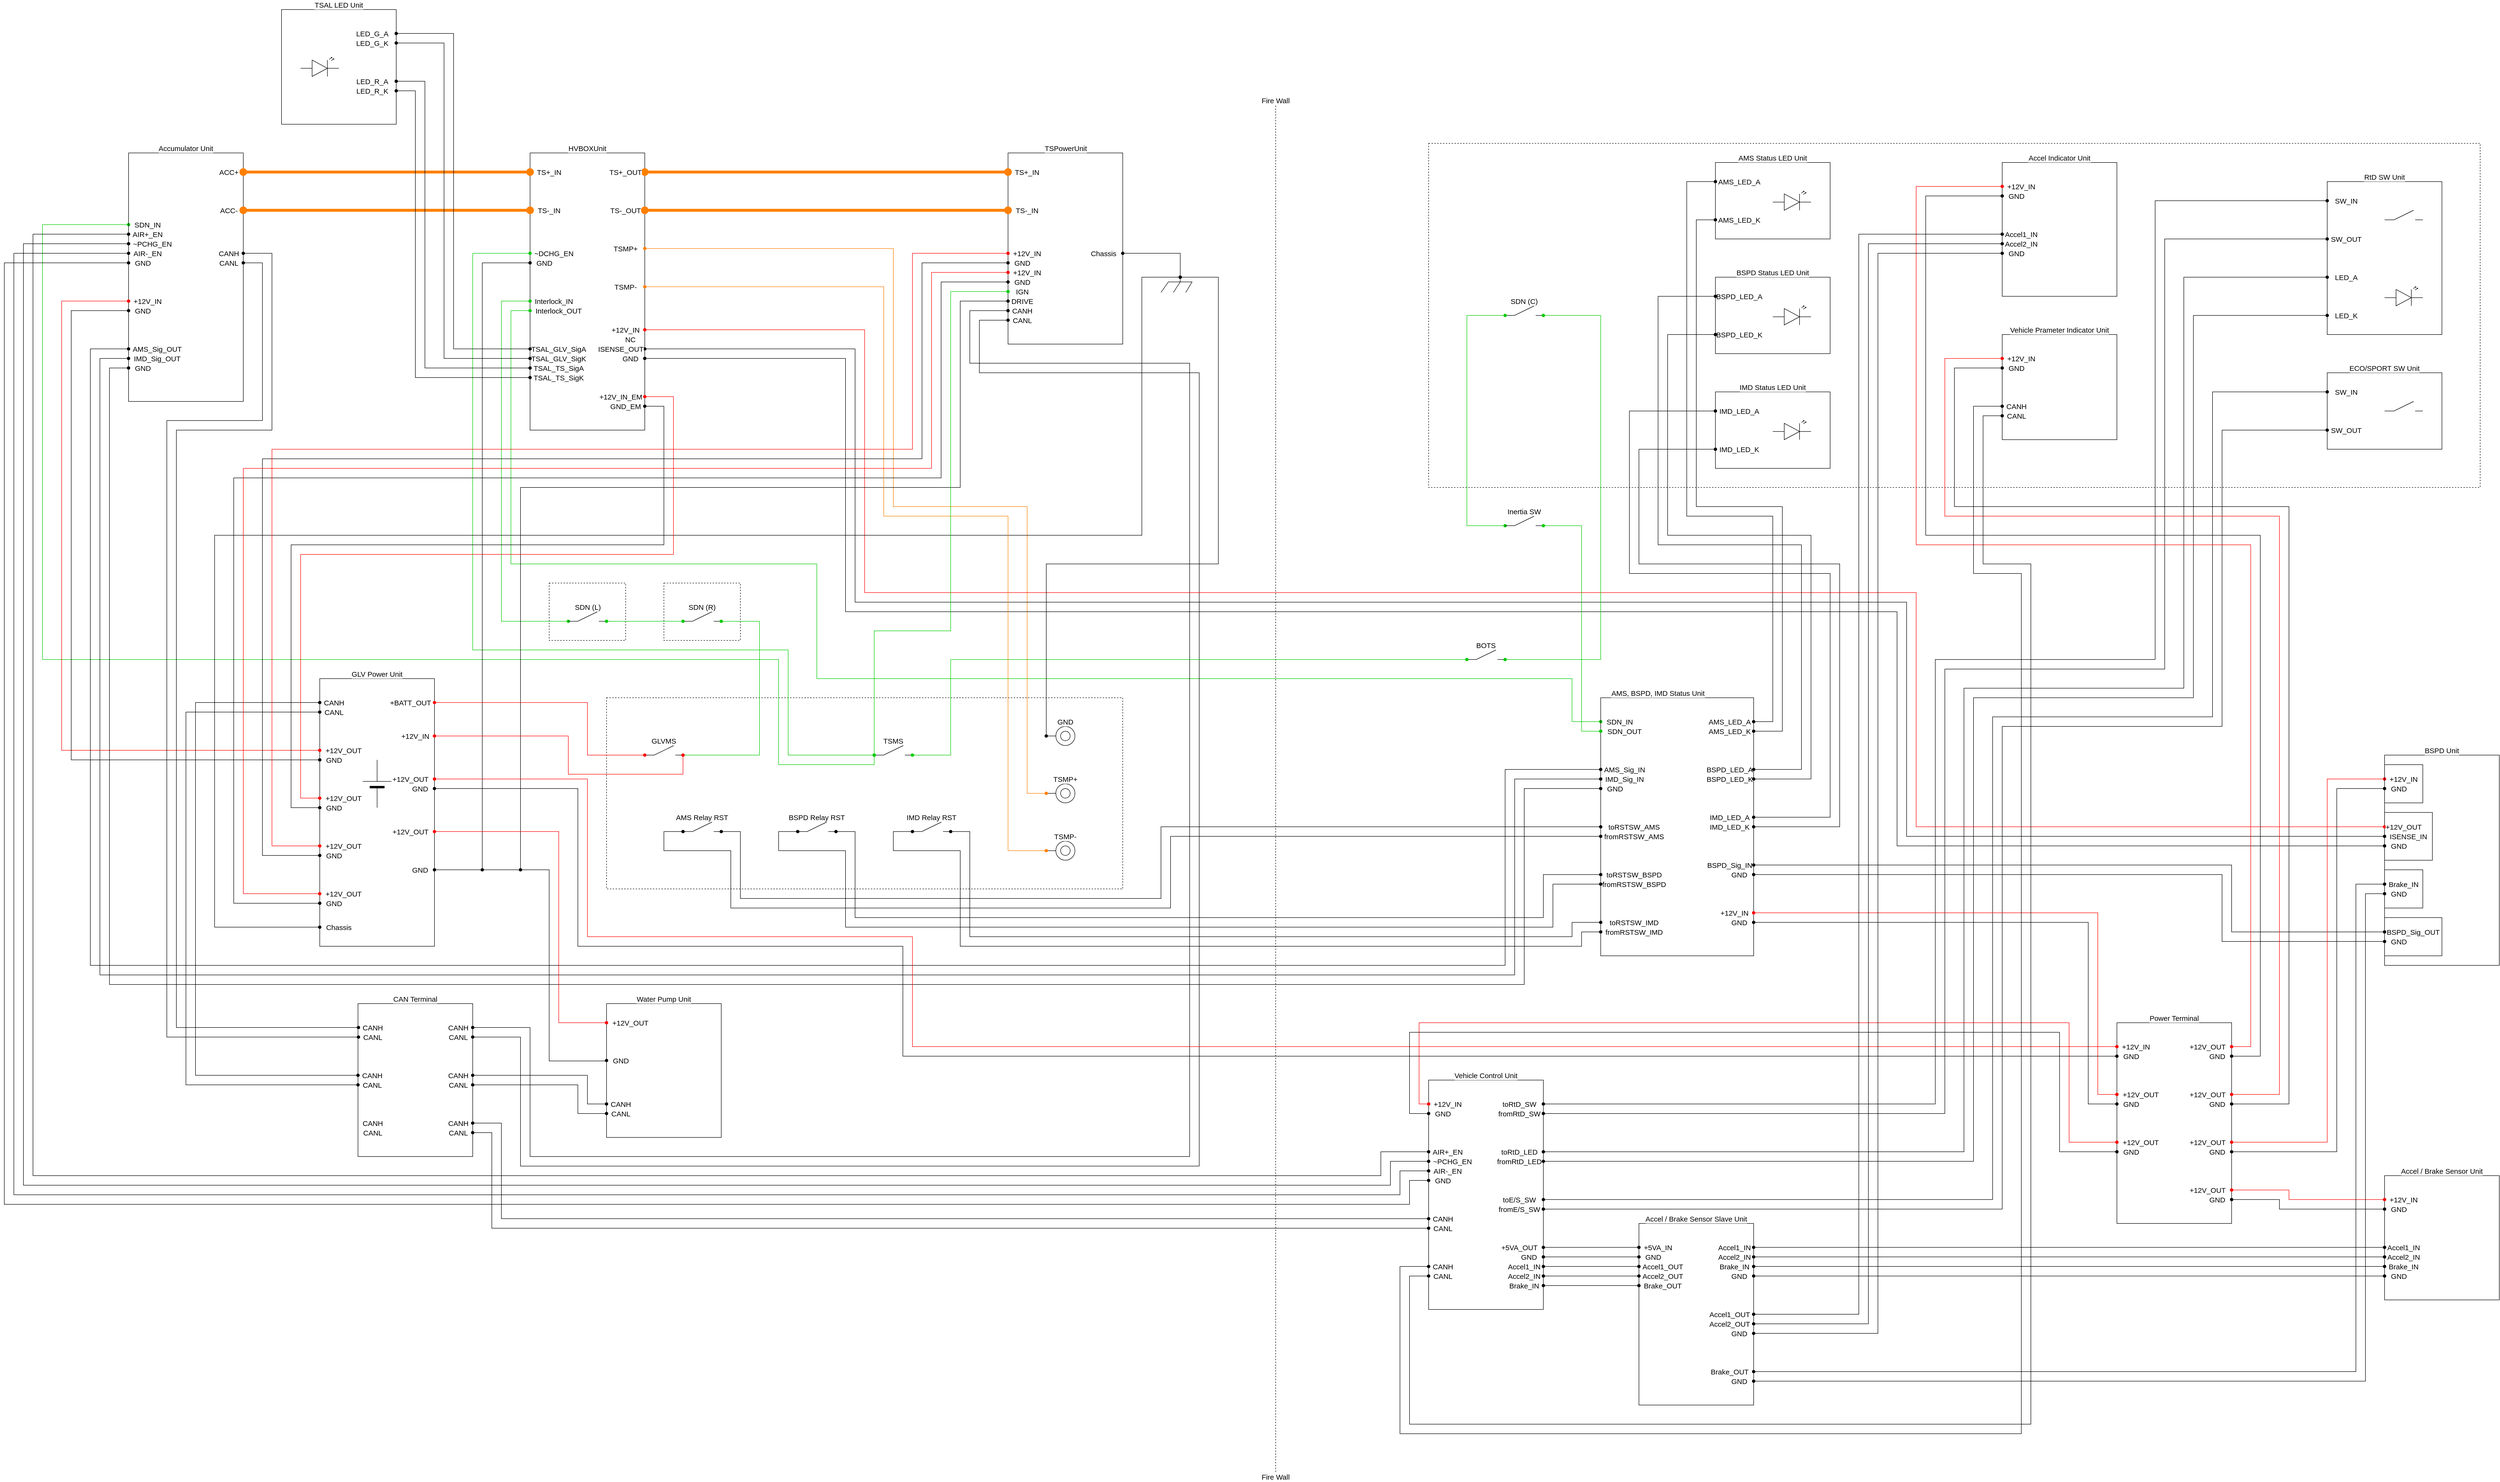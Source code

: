 <mxfile version="24.0.7" type="device" pages="9">
  <diagram name="WholeElectricalSystem" id="MsmEw--c6FERdP3mu5BJ">
    <mxGraphModel dx="3328" dy="2060" grid="1" gridSize="10" guides="1" tooltips="1" connect="1" arrows="1" fold="1" page="1" pageScale="1" pageWidth="827" pageHeight="1169" math="0" shadow="0">
      <root>
        <mxCell id="0" />
        <mxCell id="1" parent="0" />
        <mxCell id="xBY9d1haZ00UCmq45ePU-1" style="edgeStyle=orthogonalEdgeStyle;rounded=0;orthogonalLoop=1;jettySize=auto;html=1;exitX=0;exitY=0.5;exitDx=0;exitDy=0;align=center;verticalAlign=middle;fontFamily=Helvetica;fontSize=11;fontColor=default;labelBackgroundColor=default;startArrow=none;startFill=0;startSize=10;endArrow=none;endFill=0;endSize=10;" parent="1" source="xBY9d1haZ00UCmq45ePU-2" edge="1">
          <mxGeometry relative="1" as="geometry">
            <mxPoint x="880.0" y="640.083" as="targetPoint" />
          </mxGeometry>
        </mxCell>
        <mxCell id="rHVf_1mQHyV45UlH_PsB-19" value="" style="rounded=0;whiteSpace=wrap;html=1;fontFamily=Helvetica;fontSize=11;fontColor=default;labelBackgroundColor=default;fillColor=none;" parent="1" vertex="1">
          <mxGeometry x="3680" y="900" width="120" height="80" as="geometry" />
        </mxCell>
        <mxCell id="rHVf_1mQHyV45UlH_PsB-18" value="" style="rounded=0;whiteSpace=wrap;html=1;fontFamily=Helvetica;fontSize=11;fontColor=default;labelBackgroundColor=default;fillColor=none;" parent="1" vertex="1">
          <mxGeometry x="3680" y="800" width="80" height="80" as="geometry" />
        </mxCell>
        <mxCell id="w8gNF3talsbIbQyJNYTr-1" value="" style="rounded=0;whiteSpace=wrap;html=1;fillColor=none;" parent="1" vertex="1">
          <mxGeometry x="-200" y="-700" width="240" height="580" as="geometry" />
        </mxCell>
        <mxCell id="rHVf_1mQHyV45UlH_PsB-17" value="" style="rounded=0;whiteSpace=wrap;html=1;fontFamily=Helvetica;fontSize=11;fontColor=default;labelBackgroundColor=default;fillColor=none;" parent="1" vertex="1">
          <mxGeometry x="3680" y="680" width="100" height="100" as="geometry" />
        </mxCell>
        <mxCell id="PgOMOAdjVQI5bUkGmfU4-9" value="" style="rounded=0;whiteSpace=wrap;html=1;fillColor=none;" parent="1" vertex="1">
          <mxGeometry x="3120" y="1120" width="240" height="420" as="geometry" />
        </mxCell>
        <mxCell id="pdZkgI4KKNqEy6NraWEb-31" style="edgeStyle=orthogonalEdgeStyle;rounded=0;orthogonalLoop=1;jettySize=auto;html=1;exitX=1;exitY=0.5;exitDx=0;exitDy=0;strokeColor=default;align=center;verticalAlign=middle;fontFamily=Helvetica;fontSize=11;fontColor=default;labelBackgroundColor=default;startArrow=oval;startFill=1;endArrow=oval;endFill=1;entryX=0;entryY=0.5;entryDx=0;entryDy=0;" parent="1" source="rHVf_1mQHyV45UlH_PsB-2" target="rHVf_1mQHyV45UlH_PsB-15" edge="1">
          <mxGeometry relative="1" as="geometry">
            <mxPoint x="3090" y="1100" as="targetPoint" />
            <Array as="points">
              <mxPoint x="3420" y="1190" />
              <mxPoint x="3420" y="100" />
              <mxPoint x="2720" y="100" />
              <mxPoint x="2720" y="-610" />
            </Array>
          </mxGeometry>
        </mxCell>
        <mxCell id="rHVf_1mQHyV45UlH_PsB-2" value="GND" style="text;html=1;align=center;verticalAlign=middle;whiteSpace=wrap;rounded=0;fontFamily=Helvetica;fontSize=15;fontColor=default;labelBackgroundColor=default;" parent="1" vertex="1">
          <mxGeometry x="3300" y="1180" width="60" height="20" as="geometry" />
        </mxCell>
        <mxCell id="aLsiyivunSuFtoDEYW-E-2" value="Interlock_OUT" style="text;html=1;align=center;verticalAlign=middle;whiteSpace=wrap;rounded=0;fontFamily=Helvetica;fontSize=15;fontColor=default;labelBackgroundColor=default;" parent="1" vertex="1">
          <mxGeometry x="-200" y="-380" width="120" height="20" as="geometry" />
        </mxCell>
        <mxCell id="ArWLF-qYPMI0wClnjEbO-10" value="" style="rounded=0;whiteSpace=wrap;html=1;fillColor=none;" parent="1" vertex="1">
          <mxGeometry x="2280" y="-440" width="240" height="160" as="geometry" />
        </mxCell>
        <mxCell id="ArWLF-qYPMI0wClnjEbO-13" value="" style="rounded=0;whiteSpace=wrap;html=1;fillColor=none;" parent="1" vertex="1">
          <mxGeometry x="2280" y="-200" width="240" height="160" as="geometry" />
        </mxCell>
        <mxCell id="eqC7gpAxrglZMwgHAbwH-5" value="" style="rounded=0;whiteSpace=wrap;html=1;fillColor=none;dashed=1;" parent="1" vertex="1">
          <mxGeometry x="1680" y="-720" width="2200" height="720" as="geometry" />
        </mxCell>
        <mxCell id="eqC7gpAxrglZMwgHAbwH-3" value="" style="rounded=0;whiteSpace=wrap;html=1;fillColor=none;dashed=1;" parent="1" vertex="1">
          <mxGeometry x="-160" y="200" width="160" height="120" as="geometry" />
        </mxCell>
        <mxCell id="eqC7gpAxrglZMwgHAbwH-4" value="" style="rounded=0;whiteSpace=wrap;html=1;fillColor=none;dashed=1;" parent="1" vertex="1">
          <mxGeometry x="80" y="200" width="160" height="120" as="geometry" />
        </mxCell>
        <mxCell id="ArWLF-qYPMI0wClnjEbO-9" value="" style="rounded=0;whiteSpace=wrap;html=1;fillColor=none;" parent="1" vertex="1">
          <mxGeometry x="2280" y="-680" width="240" height="160" as="geometry" />
        </mxCell>
        <mxCell id="sbSWdJ2btTOljgOdCEAD-2" value="" style="rounded=0;whiteSpace=wrap;html=1;fillColor=none;" parent="1" vertex="1">
          <mxGeometry x="-640" y="400" width="240" height="560" as="geometry" />
        </mxCell>
        <mxCell id="eqC7gpAxrglZMwgHAbwH-2" value="" style="rounded=0;whiteSpace=wrap;html=1;fillColor=none;dashed=1;" parent="1" vertex="1">
          <mxGeometry x="-40" y="440" width="1080" height="400" as="geometry" />
        </mxCell>
        <mxCell id="xvu4oaWDeYxHGIkC_W2Z-28" value="" style="rounded=0;whiteSpace=wrap;html=1;fillColor=none;" parent="1" vertex="1">
          <mxGeometry x="-720" y="-1000" width="240" height="240" as="geometry" />
        </mxCell>
        <mxCell id="sbSWdJ2btTOljgOdCEAD-1" value="" style="verticalLabelPosition=bottom;shadow=0;dashed=0;align=center;fillColor=strokeColor;html=1;verticalAlign=top;strokeWidth=1;shape=mxgraph.electrical.miscellaneous.monocell_battery;rotation=-90;" parent="1" vertex="1">
          <mxGeometry x="-570" y="590" width="100" height="60" as="geometry" />
        </mxCell>
        <mxCell id="ON0lmAe2YtxbFXXSLrAi-1" value="GLV Power Unit" style="text;html=1;align=center;verticalAlign=middle;whiteSpace=wrap;rounded=0;fontFamily=Helvetica;fontSize=15;fontColor=default;labelBackgroundColor=default;" parent="1" vertex="1">
          <mxGeometry x="-600" y="380" width="160" height="20" as="geometry" />
        </mxCell>
        <mxCell id="kRNHz9ZlgXO46kr3LJrZ-1" value="+BATT_OUT" style="text;html=1;align=center;verticalAlign=middle;whiteSpace=wrap;rounded=0;fontFamily=Helvetica;fontSize=15;fontColor=default;labelBackgroundColor=default;" parent="1" vertex="1">
          <mxGeometry x="-500" y="440" width="100" height="20" as="geometry" />
        </mxCell>
        <mxCell id="1THhNBDfODjcH-pkRfXb-1" value="HVBOXUnit" style="text;html=1;align=center;verticalAlign=middle;whiteSpace=wrap;rounded=0;fontFamily=Helvetica;fontSize=15;fontColor=default;labelBackgroundColor=default;" parent="1" vertex="1">
          <mxGeometry x="-160" y="-720" width="160" height="20" as="geometry" />
        </mxCell>
        <mxCell id="m0quK7N5QTGFfgd3Kpnv-18" style="edgeStyle=orthogonalEdgeStyle;rounded=0;orthogonalLoop=1;jettySize=auto;html=1;exitX=0;exitY=1;exitDx=0;exitDy=0;exitPerimeter=0;entryX=0;entryY=0.5;entryDx=0;entryDy=0;strokeColor=#00CC00;align=center;verticalAlign=middle;fontFamily=Helvetica;fontSize=11;fontColor=default;labelBackgroundColor=default;startArrow=oval;startFill=1;endArrow=oval;endFill=1;" parent="1" source="12yPev2hvcUefo8gwgzs-1" target="aLsiyivunSuFtoDEYW-E-1" edge="1">
          <mxGeometry relative="1" as="geometry">
            <Array as="points">
              <mxPoint x="-260" y="280" />
              <mxPoint x="-260" y="-390" />
            </Array>
          </mxGeometry>
        </mxCell>
        <mxCell id="12yPev2hvcUefo8gwgzs-1" value="" style="pointerEvents=1;verticalLabelPosition=bottom;shadow=0;dashed=0;align=center;html=1;verticalAlign=top;shape=mxgraph.electrical.electro-mechanical.make_contact;fontFamily=Helvetica;fontSize=11;fontColor=default;labelBackgroundColor=default;" parent="1" vertex="1">
          <mxGeometry x="-120" y="260" width="80" height="20" as="geometry" />
        </mxCell>
        <mxCell id="12yPev2hvcUefo8gwgzs-2" value="" style="pointerEvents=1;verticalLabelPosition=bottom;shadow=0;dashed=0;align=center;html=1;verticalAlign=top;shape=mxgraph.electrical.electro-mechanical.make_contact;fontFamily=Helvetica;fontSize=11;fontColor=default;labelBackgroundColor=default;" parent="1" vertex="1">
          <mxGeometry x="120" y="260" width="80" height="20" as="geometry" />
        </mxCell>
        <mxCell id="12yPev2hvcUefo8gwgzs-3" value="" style="pointerEvents=1;verticalLabelPosition=bottom;shadow=0;dashed=0;align=center;html=1;verticalAlign=top;shape=mxgraph.electrical.electro-mechanical.make_contact;fontFamily=Helvetica;fontSize=11;fontColor=default;labelBackgroundColor=default;" parent="1" vertex="1">
          <mxGeometry x="40" y="540" width="80" height="20" as="geometry" />
        </mxCell>
        <mxCell id="12yPev2hvcUefo8gwgzs-4" value="GLVMS" style="text;html=1;align=center;verticalAlign=middle;whiteSpace=wrap;rounded=0;fontFamily=Helvetica;fontSize=15;fontColor=default;labelBackgroundColor=default;" parent="1" vertex="1">
          <mxGeometry x="40" y="520" width="80" height="20" as="geometry" />
        </mxCell>
        <mxCell id="12yPev2hvcUefo8gwgzs-5" value="SDN (R)" style="text;html=1;align=center;verticalAlign=middle;whiteSpace=wrap;rounded=0;fontFamily=Helvetica;fontSize=15;fontColor=default;labelBackgroundColor=default;" parent="1" vertex="1">
          <mxGeometry x="120" y="240" width="80" height="20" as="geometry" />
        </mxCell>
        <mxCell id="12yPev2hvcUefo8gwgzs-6" value="SDN (L)" style="text;html=1;align=center;verticalAlign=middle;whiteSpace=wrap;rounded=0;fontFamily=Helvetica;fontSize=15;fontColor=default;labelBackgroundColor=default;" parent="1" vertex="1">
          <mxGeometry x="-119" y="240" width="80" height="20" as="geometry" />
        </mxCell>
        <mxCell id="12yPev2hvcUefo8gwgzs-7" value="" style="pointerEvents=1;verticalLabelPosition=bottom;shadow=0;dashed=0;align=center;html=1;verticalAlign=top;shape=mxgraph.electrical.electro-mechanical.make_contact;fontFamily=Helvetica;fontSize=11;fontColor=default;labelBackgroundColor=default;" parent="1" vertex="1">
          <mxGeometry x="1840" y="-380" width="80" height="20" as="geometry" />
        </mxCell>
        <mxCell id="12yPev2hvcUefo8gwgzs-8" value="SDN (C)" style="text;html=1;align=center;verticalAlign=middle;whiteSpace=wrap;rounded=0;fontFamily=Helvetica;fontSize=15;fontColor=default;labelBackgroundColor=default;" parent="1" vertex="1">
          <mxGeometry x="1840" y="-400" width="80" height="20" as="geometry" />
        </mxCell>
        <mxCell id="12yPev2hvcUefo8gwgzs-9" value="TSMS" style="text;html=1;align=center;verticalAlign=middle;whiteSpace=wrap;rounded=0;fontFamily=Helvetica;fontSize=15;fontColor=default;labelBackgroundColor=default;" parent="1" vertex="1">
          <mxGeometry x="520" y="520" width="80" height="20" as="geometry" />
        </mxCell>
        <mxCell id="PgOMOAdjVQI5bUkGmfU4-2" style="edgeStyle=orthogonalEdgeStyle;rounded=0;orthogonalLoop=1;jettySize=auto;html=1;exitX=0;exitY=1;exitDx=0;exitDy=0;exitPerimeter=0;strokeColor=#00CC00;align=center;verticalAlign=middle;fontFamily=Helvetica;fontSize=11;fontColor=default;labelBackgroundColor=default;startArrow=oval;startFill=1;endArrow=oval;endFill=1;entryX=0;entryY=0.5;entryDx=0;entryDy=0;" parent="1" source="12yPev2hvcUefo8gwgzs-10" target="aLsiyivunSuFtoDEYW-E-5" edge="1">
          <mxGeometry relative="1" as="geometry">
            <mxPoint x="-220" y="-260" as="targetPoint" />
            <Array as="points">
              <mxPoint x="340" y="560" />
              <mxPoint x="340" y="340" />
              <mxPoint x="-320" y="340" />
              <mxPoint x="-320" y="-490" />
            </Array>
          </mxGeometry>
        </mxCell>
        <mxCell id="pdZkgI4KKNqEy6NraWEb-6" style="edgeStyle=orthogonalEdgeStyle;rounded=0;orthogonalLoop=1;jettySize=auto;html=1;exitX=0;exitY=1;exitDx=0;exitDy=0;exitPerimeter=0;strokeColor=#00CC00;align=center;verticalAlign=middle;fontFamily=Helvetica;fontSize=11;fontColor=default;labelBackgroundColor=default;startArrow=oval;startFill=1;endArrow=oval;endFill=1;entryX=0;entryY=0.5;entryDx=0;entryDy=0;" parent="1" source="12yPev2hvcUefo8gwgzs-10" target="pdZkgI4KKNqEy6NraWEb-5" edge="1">
          <mxGeometry relative="1" as="geometry">
            <mxPoint x="-1050" y="-150" as="targetPoint" />
            <Array as="points">
              <mxPoint x="520" y="580" />
              <mxPoint x="320" y="580" />
              <mxPoint x="320" y="360" />
              <mxPoint x="-1220" y="360" />
              <mxPoint x="-1220" y="-550" />
            </Array>
          </mxGeometry>
        </mxCell>
        <mxCell id="12yPev2hvcUefo8gwgzs-10" value="" style="pointerEvents=1;verticalLabelPosition=bottom;shadow=0;dashed=0;align=center;html=1;verticalAlign=top;shape=mxgraph.electrical.electro-mechanical.make_contact;fontFamily=Helvetica;fontSize=11;fontColor=default;labelBackgroundColor=default;" parent="1" vertex="1">
          <mxGeometry x="520" y="540" width="80" height="20" as="geometry" />
        </mxCell>
        <mxCell id="oCRFyxEQRca-3eYmZbQT-1" value="" style="rounded=0;whiteSpace=wrap;html=1;fillColor=none;" parent="1" vertex="1">
          <mxGeometry x="-1040" y="-700" width="240" height="520" as="geometry" />
        </mxCell>
        <mxCell id="oCRFyxEQRca-3eYmZbQT-2" value="Accumulator Unit" style="text;html=1;align=center;verticalAlign=middle;whiteSpace=wrap;rounded=0;fontFamily=Helvetica;fontSize=15;fontColor=default;labelBackgroundColor=default;" parent="1" vertex="1">
          <mxGeometry x="-1000" y="-720" width="160" height="20" as="geometry" />
        </mxCell>
        <mxCell id="yp7jH8YeEBBK8Xu4pnaI-1" value="" style="rounded=0;whiteSpace=wrap;html=1;fillColor=none;" parent="1" vertex="1">
          <mxGeometry x="800" y="-700" width="240" height="400" as="geometry" />
        </mxCell>
        <mxCell id="yp7jH8YeEBBK8Xu4pnaI-2" value="TSPowerUnit" style="text;html=1;align=center;verticalAlign=middle;whiteSpace=wrap;rounded=0;fontFamily=Helvetica;fontSize=15;fontColor=default;labelBackgroundColor=default;" parent="1" vertex="1">
          <mxGeometry x="841" y="-720" width="160" height="20" as="geometry" />
        </mxCell>
        <mxCell id="pdZkgI4KKNqEy6NraWEb-110" style="edgeStyle=orthogonalEdgeStyle;rounded=0;orthogonalLoop=1;jettySize=auto;html=1;exitX=1;exitY=0.5;exitDx=0;exitDy=0;entryX=0;entryY=0.5;entryDx=0;entryDy=0;strokeColor=#FF8000;align=center;verticalAlign=middle;fontFamily=Helvetica;fontSize=11;fontColor=default;labelBackgroundColor=default;startArrow=oval;startFill=1;endArrow=oval;endFill=1;strokeWidth=6;endSize=10;startSize=10;" parent="1" source="yp7jH8YeEBBK8Xu4pnaI-3" target="yp7jH8YeEBBK8Xu4pnaI-5" edge="1">
          <mxGeometry relative="1" as="geometry" />
        </mxCell>
        <mxCell id="yp7jH8YeEBBK8Xu4pnaI-3" value="ACC+" style="text;html=1;align=center;verticalAlign=middle;whiteSpace=wrap;rounded=0;fontFamily=Helvetica;fontSize=15;fontColor=default;labelBackgroundColor=default;" parent="1" vertex="1">
          <mxGeometry x="-860" y="-670" width="60" height="20" as="geometry" />
        </mxCell>
        <mxCell id="pdZkgI4KKNqEy6NraWEb-111" style="edgeStyle=orthogonalEdgeStyle;rounded=0;orthogonalLoop=1;jettySize=auto;html=1;exitX=1;exitY=0.5;exitDx=0;exitDy=0;entryX=0;entryY=0.5;entryDx=0;entryDy=0;strokeColor=#FF8000;strokeWidth=6;align=center;verticalAlign=middle;fontFamily=Helvetica;fontSize=11;fontColor=default;labelBackgroundColor=default;startArrow=oval;startFill=1;startSize=10;endArrow=oval;endFill=1;endSize=10;" parent="1" source="yp7jH8YeEBBK8Xu4pnaI-4" target="yp7jH8YeEBBK8Xu4pnaI-6" edge="1">
          <mxGeometry relative="1" as="geometry">
            <Array as="points">
              <mxPoint x="-610" y="-580" />
              <mxPoint x="-610" y="-580" />
            </Array>
          </mxGeometry>
        </mxCell>
        <mxCell id="yp7jH8YeEBBK8Xu4pnaI-4" value="ACC-" style="text;html=1;align=center;verticalAlign=middle;whiteSpace=wrap;rounded=0;fontFamily=Helvetica;fontSize=15;fontColor=default;labelBackgroundColor=default;" parent="1" vertex="1">
          <mxGeometry x="-860" y="-590" width="60" height="20" as="geometry" />
        </mxCell>
        <mxCell id="yp7jH8YeEBBK8Xu4pnaI-5" value="TS+_IN" style="text;html=1;align=center;verticalAlign=middle;whiteSpace=wrap;rounded=0;fontFamily=Helvetica;fontSize=15;fontColor=default;labelBackgroundColor=default;" parent="1" vertex="1">
          <mxGeometry x="-200" y="-670" width="80" height="20" as="geometry" />
        </mxCell>
        <mxCell id="yp7jH8YeEBBK8Xu4pnaI-6" value="TS-_IN" style="text;html=1;align=center;verticalAlign=middle;whiteSpace=wrap;rounded=0;fontFamily=Helvetica;fontSize=15;fontColor=default;labelBackgroundColor=default;" parent="1" vertex="1">
          <mxGeometry x="-200" y="-590" width="80" height="20" as="geometry" />
        </mxCell>
        <mxCell id="pdZkgI4KKNqEy6NraWEb-112" style="edgeStyle=orthogonalEdgeStyle;rounded=0;orthogonalLoop=1;jettySize=auto;html=1;exitX=1;exitY=0.5;exitDx=0;exitDy=0;entryX=0;entryY=0.5;entryDx=0;entryDy=0;strokeColor=#FF8000;strokeWidth=6;align=center;verticalAlign=middle;fontFamily=Helvetica;fontSize=11;fontColor=default;labelBackgroundColor=default;startArrow=oval;startFill=1;startSize=10;endArrow=oval;endFill=1;endSize=10;" parent="1" source="yp7jH8YeEBBK8Xu4pnaI-7" target="yp7jH8YeEBBK8Xu4pnaI-9" edge="1">
          <mxGeometry relative="1" as="geometry" />
        </mxCell>
        <mxCell id="yp7jH8YeEBBK8Xu4pnaI-7" value="TS+_OUT" style="text;html=1;align=center;verticalAlign=middle;whiteSpace=wrap;rounded=0;fontFamily=Helvetica;fontSize=15;fontColor=default;labelBackgroundColor=default;" parent="1" vertex="1">
          <mxGeometry x="-40" y="-670" width="80" height="20" as="geometry" />
        </mxCell>
        <mxCell id="pdZkgI4KKNqEy6NraWEb-113" style="edgeStyle=orthogonalEdgeStyle;rounded=0;orthogonalLoop=1;jettySize=auto;html=1;exitX=1;exitY=0.5;exitDx=0;exitDy=0;entryX=0;entryY=0.5;entryDx=0;entryDy=0;strokeColor=#FF8000;strokeWidth=6;align=center;verticalAlign=middle;fontFamily=Helvetica;fontSize=11;fontColor=default;labelBackgroundColor=default;startArrow=oval;startFill=1;startSize=10;endArrow=oval;endFill=1;endSize=10;" parent="1" source="yp7jH8YeEBBK8Xu4pnaI-8" target="yp7jH8YeEBBK8Xu4pnaI-10" edge="1">
          <mxGeometry relative="1" as="geometry" />
        </mxCell>
        <mxCell id="yp7jH8YeEBBK8Xu4pnaI-8" value="TS-_OUT" style="text;html=1;align=center;verticalAlign=middle;whiteSpace=wrap;rounded=0;fontFamily=Helvetica;fontSize=15;fontColor=default;labelBackgroundColor=default;" parent="1" vertex="1">
          <mxGeometry x="-40" y="-590" width="80" height="20" as="geometry" />
        </mxCell>
        <mxCell id="yp7jH8YeEBBK8Xu4pnaI-9" value="TS+_IN" style="text;html=1;align=center;verticalAlign=middle;whiteSpace=wrap;rounded=0;fontFamily=Helvetica;fontSize=15;fontColor=default;labelBackgroundColor=default;" parent="1" vertex="1">
          <mxGeometry x="800" y="-670" width="80" height="20" as="geometry" />
        </mxCell>
        <mxCell id="yp7jH8YeEBBK8Xu4pnaI-10" value="TS-_IN" style="text;html=1;align=center;verticalAlign=middle;whiteSpace=wrap;rounded=0;fontFamily=Helvetica;fontSize=15;fontColor=default;labelBackgroundColor=default;" parent="1" vertex="1">
          <mxGeometry x="800" y="-590" width="80" height="20" as="geometry" />
        </mxCell>
        <mxCell id="aLsiyivunSuFtoDEYW-E-1" value="Interlock_IN" style="text;html=1;align=center;verticalAlign=middle;whiteSpace=wrap;rounded=0;fontFamily=Helvetica;fontSize=15;fontColor=default;labelBackgroundColor=default;" parent="1" vertex="1">
          <mxGeometry x="-200" y="-400" width="100" height="20" as="geometry" />
        </mxCell>
        <mxCell id="m0quK7N5QTGFfgd3Kpnv-19" style="edgeStyle=orthogonalEdgeStyle;rounded=0;orthogonalLoop=1;jettySize=auto;html=1;exitX=0;exitY=0.5;exitDx=0;exitDy=0;strokeColor=#00CC00;align=center;verticalAlign=middle;fontFamily=Helvetica;fontSize=11;fontColor=default;labelBackgroundColor=default;startArrow=oval;startFill=1;endArrow=oval;endFill=1;entryX=0;entryY=0.5;entryDx=0;entryDy=0;" parent="1" source="aLsiyivunSuFtoDEYW-E-2" target="sOxcF_Aarso3wAnepvWY-1" edge="1">
          <mxGeometry relative="1" as="geometry">
            <mxPoint x="1550" y="440" as="targetPoint" />
            <Array as="points">
              <mxPoint x="-240" y="-370" />
              <mxPoint x="-240" y="160" />
              <mxPoint x="400" y="160" />
              <mxPoint x="400" y="400" />
              <mxPoint x="1980" y="400" />
              <mxPoint x="1980" y="490" />
            </Array>
          </mxGeometry>
        </mxCell>
        <mxCell id="pdZkgI4KKNqEy6NraWEb-114" style="edgeStyle=orthogonalEdgeStyle;rounded=0;orthogonalLoop=1;jettySize=auto;html=1;exitX=1;exitY=0.5;exitDx=0;exitDy=0;strokeColor=#FF8000;strokeWidth=1;align=center;verticalAlign=middle;fontFamily=Helvetica;fontSize=11;fontColor=default;labelBackgroundColor=default;startArrow=oval;startFill=1;startSize=6;endArrow=oval;endFill=1;endSize=6;" parent="1" source="aLsiyivunSuFtoDEYW-E-3" edge="1">
          <mxGeometry relative="1" as="geometry">
            <mxPoint x="880" y="640" as="targetPoint" />
            <Array as="points">
              <mxPoint x="560" y="-500" />
              <mxPoint x="560" y="40" />
              <mxPoint x="840" y="40" />
              <mxPoint x="840" y="640" />
            </Array>
          </mxGeometry>
        </mxCell>
        <mxCell id="aLsiyivunSuFtoDEYW-E-3" value="TSMP+" style="text;html=1;align=center;verticalAlign=middle;whiteSpace=wrap;rounded=0;fontFamily=Helvetica;fontSize=15;fontColor=default;labelBackgroundColor=default;" parent="1" vertex="1">
          <mxGeometry x="-40" y="-510" width="80" height="20" as="geometry" />
        </mxCell>
        <mxCell id="aLsiyivunSuFtoDEYW-E-4" value="TSMP-" style="text;html=1;align=center;verticalAlign=middle;whiteSpace=wrap;rounded=0;fontFamily=Helvetica;fontSize=15;fontColor=default;labelBackgroundColor=default;" parent="1" vertex="1">
          <mxGeometry x="-40" y="-430" width="80" height="20" as="geometry" />
        </mxCell>
        <mxCell id="aLsiyivunSuFtoDEYW-E-5" value="~DCHG_EN" style="text;html=1;align=center;verticalAlign=middle;whiteSpace=wrap;rounded=0;fontFamily=Helvetica;fontSize=15;fontColor=default;labelBackgroundColor=default;" parent="1" vertex="1">
          <mxGeometry x="-200" y="-500" width="100" height="20" as="geometry" />
        </mxCell>
        <mxCell id="pdZkgI4KKNqEy6NraWEb-68" style="edgeStyle=orthogonalEdgeStyle;rounded=0;orthogonalLoop=1;jettySize=auto;html=1;exitX=0;exitY=0.5;exitDx=0;exitDy=0;strokeColor=default;align=center;verticalAlign=middle;fontFamily=Helvetica;fontSize=11;fontColor=default;labelBackgroundColor=default;startArrow=oval;startFill=1;endArrow=oval;endFill=1;entryX=1;entryY=0.5;entryDx=0;entryDy=0;" parent="1" source="aLsiyivunSuFtoDEYW-E-6" target="pdZkgI4KKNqEy6NraWEb-72" edge="1">
          <mxGeometry relative="1" as="geometry">
            <mxPoint x="-300" y="800" as="targetPoint" />
            <Array as="points">
              <mxPoint x="-300" y="-470" />
              <mxPoint x="-300" y="800" />
            </Array>
          </mxGeometry>
        </mxCell>
        <mxCell id="aLsiyivunSuFtoDEYW-E-6" value="GND" style="text;html=1;align=center;verticalAlign=middle;whiteSpace=wrap;rounded=0;fontFamily=Helvetica;fontSize=15;fontColor=default;labelBackgroundColor=default;" parent="1" vertex="1">
          <mxGeometry x="-200" y="-480" width="60" height="20" as="geometry" />
        </mxCell>
        <mxCell id="6N6BNXJXTDJu4V0NUzPb-1" value="" style="rounded=0;whiteSpace=wrap;html=1;fillColor=none;" parent="1" vertex="1">
          <mxGeometry x="2040" y="440" width="320" height="540" as="geometry" />
        </mxCell>
        <mxCell id="6N6BNXJXTDJu4V0NUzPb-2" value="AMS, BSPD, IMD Status Unit" style="text;html=1;align=center;verticalAlign=middle;whiteSpace=wrap;rounded=0;fontFamily=Helvetica;fontSize=15;fontColor=default;labelBackgroundColor=default;" parent="1" vertex="1">
          <mxGeometry x="2040" y="420" width="240" height="20" as="geometry" />
        </mxCell>
        <mxCell id="sOxcF_Aarso3wAnepvWY-1" value="SDN_IN" style="text;html=1;align=center;verticalAlign=middle;whiteSpace=wrap;rounded=0;fontFamily=Helvetica;fontSize=15;fontColor=default;labelBackgroundColor=default;" parent="1" vertex="1">
          <mxGeometry x="2040" y="480" width="80" height="20" as="geometry" />
        </mxCell>
        <mxCell id="sOxcF_Aarso3wAnepvWY-2" value="SDN_OUT" style="text;html=1;align=center;verticalAlign=middle;whiteSpace=wrap;rounded=0;fontFamily=Helvetica;fontSize=15;fontColor=default;labelBackgroundColor=default;" parent="1" vertex="1">
          <mxGeometry x="2040" y="500" width="100" height="20" as="geometry" />
        </mxCell>
        <mxCell id="sOxcF_Aarso3wAnepvWY-3" value="+12V_IN" style="text;html=1;align=center;verticalAlign=middle;whiteSpace=wrap;rounded=0;fontFamily=Helvetica;fontSize=15;fontColor=default;labelBackgroundColor=default;" parent="1" vertex="1">
          <mxGeometry x="2280" y="880" width="80" height="20" as="geometry" />
        </mxCell>
        <mxCell id="sOxcF_Aarso3wAnepvWY-4" value="GND" style="text;html=1;align=center;verticalAlign=middle;whiteSpace=wrap;rounded=0;fontFamily=Helvetica;fontSize=15;fontColor=default;labelBackgroundColor=default;" parent="1" vertex="1">
          <mxGeometry x="2300" y="900" width="60" height="20" as="geometry" />
        </mxCell>
        <mxCell id="sOxcF_Aarso3wAnepvWY-5" value="Chassis" style="text;html=1;align=center;verticalAlign=middle;whiteSpace=wrap;rounded=0;fontFamily=Helvetica;fontSize=15;fontColor=default;labelBackgroundColor=default;" parent="1" vertex="1">
          <mxGeometry x="960" y="-500" width="80" height="20" as="geometry" />
        </mxCell>
        <mxCell id="sOxcF_Aarso3wAnepvWY-11" value="AMS_Sig_IN" style="text;html=1;align=center;verticalAlign=middle;whiteSpace=wrap;rounded=0;fontFamily=Helvetica;fontSize=15;fontColor=default;labelBackgroundColor=default;" parent="1" vertex="1">
          <mxGeometry x="2040" y="580" width="100" height="20" as="geometry" />
        </mxCell>
        <mxCell id="sOxcF_Aarso3wAnepvWY-12" value="BSPD_Sig_IN" style="text;html=1;align=center;verticalAlign=middle;whiteSpace=wrap;rounded=0;fontFamily=Helvetica;fontSize=15;fontColor=default;labelBackgroundColor=default;" parent="1" vertex="1">
          <mxGeometry x="2260" y="780" width="100" height="20" as="geometry" />
        </mxCell>
        <mxCell id="pdZkgI4KKNqEy6NraWEb-63" style="edgeStyle=orthogonalEdgeStyle;rounded=0;orthogonalLoop=1;jettySize=auto;html=1;exitX=0;exitY=0.5;exitDx=0;exitDy=0;strokeColor=default;align=center;verticalAlign=middle;fontFamily=Helvetica;fontSize=11;fontColor=default;labelBackgroundColor=default;startArrow=oval;startFill=1;endArrow=oval;endFill=1;entryX=0;entryY=0.5;entryDx=0;entryDy=0;" parent="1" source="sOxcF_Aarso3wAnepvWY-13" target="xvu4oaWDeYxHGIkC_W2Z-13" edge="1">
          <mxGeometry relative="1" as="geometry">
            <mxPoint x="1940" y="610.021" as="targetPoint" />
            <Array as="points">
              <mxPoint x="1860" y="610" />
              <mxPoint x="1860" y="1020" />
              <mxPoint x="-1100" y="1020" />
              <mxPoint x="-1100" y="-270" />
            </Array>
          </mxGeometry>
        </mxCell>
        <mxCell id="sOxcF_Aarso3wAnepvWY-13" value="IMD_Sig_IN" style="text;html=1;align=center;verticalAlign=middle;whiteSpace=wrap;rounded=0;fontFamily=Helvetica;fontSize=15;fontColor=default;labelBackgroundColor=default;" parent="1" vertex="1">
          <mxGeometry x="2040" y="600" width="100" height="20" as="geometry" />
        </mxCell>
        <mxCell id="44wLT-GZXBX0n6p1y651-2" style="edgeStyle=orthogonalEdgeStyle;rounded=0;orthogonalLoop=1;jettySize=auto;html=1;exitX=0;exitY=1;exitDx=0;exitDy=0;exitPerimeter=0;strokeColor=#00CC00;align=center;verticalAlign=middle;fontFamily=Helvetica;fontSize=11;fontColor=default;labelBackgroundColor=default;startArrow=oval;startFill=1;endArrow=oval;endFill=1;entryX=0;entryY=1;entryDx=0;entryDy=0;entryPerimeter=0;" parent="1" source="JYPn7rQ16HHAzAho9eKT-1" target="12yPev2hvcUefo8gwgzs-7" edge="1">
          <mxGeometry relative="1" as="geometry">
            <Array as="points">
              <mxPoint x="1760" y="80" />
              <mxPoint x="1760" y="-360" />
            </Array>
          </mxGeometry>
        </mxCell>
        <mxCell id="JYPn7rQ16HHAzAho9eKT-1" value="" style="pointerEvents=1;verticalLabelPosition=bottom;shadow=0;dashed=0;align=center;html=1;verticalAlign=top;shape=mxgraph.electrical.electro-mechanical.make_contact;fontFamily=Helvetica;fontSize=11;fontColor=default;labelBackgroundColor=default;" parent="1" vertex="1">
          <mxGeometry x="1840" y="60" width="80" height="20" as="geometry" />
        </mxCell>
        <mxCell id="7P-3DC4ukaGVznD_tqQZ-1" value="Inertia SW" style="text;html=1;align=center;verticalAlign=middle;whiteSpace=wrap;rounded=0;fontFamily=Helvetica;fontSize=15;fontColor=default;labelBackgroundColor=default;" parent="1" vertex="1">
          <mxGeometry x="1840" y="40" width="80" height="20" as="geometry" />
        </mxCell>
        <mxCell id="nfOSJEIFOIarVeCbb8zM-1" value="" style="pointerEvents=1;verticalLabelPosition=bottom;shadow=0;dashed=0;align=center;html=1;verticalAlign=top;shape=mxgraph.electrical.electro-mechanical.make_contact;fontFamily=Helvetica;fontSize=11;fontColor=default;labelBackgroundColor=default;" parent="1" vertex="1">
          <mxGeometry x="1760" y="340" width="80" height="20" as="geometry" />
        </mxCell>
        <mxCell id="bwSJk0oItR5B5g4ONm-I-1" value="BOTS" style="text;html=1;align=center;verticalAlign=middle;whiteSpace=wrap;rounded=0;fontFamily=Helvetica;fontSize=15;fontColor=default;labelBackgroundColor=default;" parent="1" vertex="1">
          <mxGeometry x="1760" y="320" width="80" height="20" as="geometry" />
        </mxCell>
        <mxCell id="xvu4oaWDeYxHGIkC_W2Z-5" value="AIR+_EN" style="text;html=1;align=center;verticalAlign=middle;whiteSpace=wrap;rounded=0;fontFamily=Helvetica;fontSize=15;fontColor=default;labelBackgroundColor=default;" parent="1" vertex="1">
          <mxGeometry x="-1040" y="-540" width="80" height="20" as="geometry" />
        </mxCell>
        <mxCell id="xvu4oaWDeYxHGIkC_W2Z-6" value="AIR-_EN" style="text;html=1;align=center;verticalAlign=middle;whiteSpace=wrap;rounded=0;fontFamily=Helvetica;fontSize=15;fontColor=default;labelBackgroundColor=default;" parent="1" vertex="1">
          <mxGeometry x="-1040" y="-500" width="80" height="20" as="geometry" />
        </mxCell>
        <mxCell id="xvu4oaWDeYxHGIkC_W2Z-7" value="~PCHG_EN" style="text;html=1;align=center;verticalAlign=middle;whiteSpace=wrap;rounded=0;fontFamily=Helvetica;fontSize=15;fontColor=default;labelBackgroundColor=default;" parent="1" vertex="1">
          <mxGeometry x="-1040" y="-520" width="100" height="20" as="geometry" />
        </mxCell>
        <mxCell id="pdZkgI4KKNqEy6NraWEb-79" style="edgeStyle=orthogonalEdgeStyle;rounded=0;orthogonalLoop=1;jettySize=auto;html=1;exitX=0;exitY=0.5;exitDx=0;exitDy=0;entryX=0;entryY=0.5;entryDx=0;entryDy=0;strokeColor=#FF0000;align=center;verticalAlign=middle;fontFamily=Helvetica;fontSize=11;fontColor=default;labelBackgroundColor=default;startArrow=oval;startFill=1;endArrow=oval;endFill=1;" parent="1" source="xvu4oaWDeYxHGIkC_W2Z-8" target="pdZkgI4KKNqEy6NraWEb-69" edge="1">
          <mxGeometry relative="1" as="geometry">
            <Array as="points">
              <mxPoint x="-1180" y="-390" />
              <mxPoint x="-1180" y="550" />
            </Array>
          </mxGeometry>
        </mxCell>
        <mxCell id="xvu4oaWDeYxHGIkC_W2Z-8" value="+12V_IN" style="text;html=1;align=center;verticalAlign=middle;whiteSpace=wrap;rounded=0;fontFamily=Helvetica;fontSize=15;fontColor=default;labelBackgroundColor=default;" parent="1" vertex="1">
          <mxGeometry x="-1040" y="-400" width="80" height="20" as="geometry" />
        </mxCell>
        <mxCell id="pdZkgI4KKNqEy6NraWEb-80" style="edgeStyle=orthogonalEdgeStyle;rounded=0;orthogonalLoop=1;jettySize=auto;html=1;exitX=0;exitY=0.5;exitDx=0;exitDy=0;entryX=0;entryY=0.5;entryDx=0;entryDy=0;strokeColor=default;align=center;verticalAlign=middle;fontFamily=Helvetica;fontSize=11;fontColor=default;labelBackgroundColor=default;startArrow=oval;startFill=1;endArrow=oval;endFill=1;" parent="1" source="xvu4oaWDeYxHGIkC_W2Z-9" target="pdZkgI4KKNqEy6NraWEb-70" edge="1">
          <mxGeometry relative="1" as="geometry">
            <Array as="points">
              <mxPoint x="-1160" y="-370" />
              <mxPoint x="-1160" y="570" />
            </Array>
          </mxGeometry>
        </mxCell>
        <mxCell id="xvu4oaWDeYxHGIkC_W2Z-9" value="GND" style="text;html=1;align=center;verticalAlign=middle;whiteSpace=wrap;rounded=0;fontFamily=Helvetica;fontSize=15;fontColor=default;labelBackgroundColor=default;" parent="1" vertex="1">
          <mxGeometry x="-1040" y="-380" width="60" height="20" as="geometry" />
        </mxCell>
        <mxCell id="pdZkgI4KKNqEy6NraWEb-62" style="edgeStyle=orthogonalEdgeStyle;rounded=0;orthogonalLoop=1;jettySize=auto;html=1;exitX=0;exitY=0.5;exitDx=0;exitDy=0;entryX=0;entryY=0.5;entryDx=0;entryDy=0;strokeColor=default;align=center;verticalAlign=middle;fontFamily=Helvetica;fontSize=11;fontColor=default;labelBackgroundColor=default;startArrow=oval;startFill=1;endArrow=oval;endFill=1;" parent="1" source="xvu4oaWDeYxHGIkC_W2Z-10" target="sOxcF_Aarso3wAnepvWY-11" edge="1">
          <mxGeometry relative="1" as="geometry">
            <Array as="points">
              <mxPoint x="-1120" y="-290" />
              <mxPoint x="-1120" y="1000" />
              <mxPoint x="1840" y="1000" />
              <mxPoint x="1840" y="590" />
            </Array>
          </mxGeometry>
        </mxCell>
        <mxCell id="xvu4oaWDeYxHGIkC_W2Z-10" value="AMS_Sig_OUT" style="text;html=1;align=center;verticalAlign=middle;whiteSpace=wrap;rounded=0;fontFamily=Helvetica;fontSize=15;fontColor=default;labelBackgroundColor=default;" parent="1" vertex="1">
          <mxGeometry x="-1040" y="-300" width="120" height="20" as="geometry" />
        </mxCell>
        <mxCell id="xvu4oaWDeYxHGIkC_W2Z-11" value="" style="rounded=0;whiteSpace=wrap;html=1;fillColor=none;" parent="1" vertex="1">
          <mxGeometry x="3680" y="560" width="240" height="440" as="geometry" />
        </mxCell>
        <mxCell id="xvu4oaWDeYxHGIkC_W2Z-12" value="BSPD Unit" style="text;html=1;align=center;verticalAlign=middle;whiteSpace=wrap;rounded=0;fontFamily=Helvetica;fontSize=15;fontColor=default;labelBackgroundColor=default;" parent="1" vertex="1">
          <mxGeometry x="3720" y="540" width="160" height="20" as="geometry" />
        </mxCell>
        <mxCell id="xvu4oaWDeYxHGIkC_W2Z-13" value="IMD_Sig_OUT" style="text;html=1;align=center;verticalAlign=middle;whiteSpace=wrap;rounded=0;fontFamily=Helvetica;fontSize=15;fontColor=default;labelBackgroundColor=default;" parent="1" vertex="1">
          <mxGeometry x="-1040" y="-280" width="120" height="20" as="geometry" />
        </mxCell>
        <mxCell id="pdZkgI4KKNqEy6NraWEb-95" style="edgeStyle=orthogonalEdgeStyle;rounded=0;orthogonalLoop=1;jettySize=auto;html=1;exitX=1;exitY=0.5;exitDx=0;exitDy=0;entryX=0;entryY=0.5;entryDx=0;entryDy=0;strokeColor=default;align=center;verticalAlign=middle;fontFamily=Helvetica;fontSize=11;fontColor=default;labelBackgroundColor=default;startArrow=oval;startFill=1;endArrow=oval;endFill=1;" parent="1" source="xvu4oaWDeYxHGIkC_W2Z-15" target="m0quK7N5QTGFfgd3Kpnv-3" edge="1">
          <mxGeometry relative="1" as="geometry">
            <Array as="points">
              <mxPoint x="-740" y="-490" />
              <mxPoint x="-740" y="-120" />
              <mxPoint x="-940" y="-120" />
              <mxPoint x="-940" y="1130" />
            </Array>
          </mxGeometry>
        </mxCell>
        <mxCell id="xvu4oaWDeYxHGIkC_W2Z-15" value="CANH" style="text;html=1;align=center;verticalAlign=middle;whiteSpace=wrap;rounded=0;fontFamily=Helvetica;fontSize=15;fontColor=default;labelBackgroundColor=default;" parent="1" vertex="1">
          <mxGeometry x="-860" y="-500" width="60" height="20" as="geometry" />
        </mxCell>
        <mxCell id="pdZkgI4KKNqEy6NraWEb-96" style="edgeStyle=orthogonalEdgeStyle;rounded=0;orthogonalLoop=1;jettySize=auto;html=1;exitX=1;exitY=0.5;exitDx=0;exitDy=0;entryX=0;entryY=0.5;entryDx=0;entryDy=0;strokeColor=default;align=center;verticalAlign=middle;fontFamily=Helvetica;fontSize=11;fontColor=default;labelBackgroundColor=default;startArrow=oval;startFill=1;endArrow=oval;endFill=1;" parent="1" source="xvu4oaWDeYxHGIkC_W2Z-16" target="m0quK7N5QTGFfgd3Kpnv-4" edge="1">
          <mxGeometry relative="1" as="geometry">
            <Array as="points">
              <mxPoint x="-760" y="-470" />
              <mxPoint x="-760" y="-140" />
              <mxPoint x="-960" y="-140" />
              <mxPoint x="-960" y="1150" />
            </Array>
          </mxGeometry>
        </mxCell>
        <mxCell id="xvu4oaWDeYxHGIkC_W2Z-16" value="CANL" style="text;html=1;align=center;verticalAlign=middle;whiteSpace=wrap;rounded=0;fontFamily=Helvetica;fontSize=15;fontColor=default;labelBackgroundColor=default;" parent="1" vertex="1">
          <mxGeometry x="-860" y="-480" width="60" height="20" as="geometry" />
        </mxCell>
        <mxCell id="O6tM1aLEqXe0X6bW49rd-12" style="edgeStyle=orthogonalEdgeStyle;rounded=0;orthogonalLoop=1;jettySize=auto;html=1;exitX=0;exitY=0.5;exitDx=0;exitDy=0;entryX=1;entryY=0.5;entryDx=0;entryDy=0;strokeColor=default;align=center;verticalAlign=middle;fontFamily=Helvetica;fontSize=11;fontColor=default;labelBackgroundColor=default;startArrow=oval;startFill=1;endArrow=oval;endFill=1;" parent="1" source="xvu4oaWDeYxHGIkC_W2Z-17" target="m0quK7N5QTGFfgd3Kpnv-7" edge="1">
          <mxGeometry relative="1" as="geometry">
            <Array as="points">
              <mxPoint x="720" y="-370" />
              <mxPoint x="720" y="-260" />
              <mxPoint x="1180" y="-260" />
              <mxPoint x="1180" y="1400" />
              <mxPoint x="-200" y="1400" />
              <mxPoint x="-200" y="1130" />
            </Array>
          </mxGeometry>
        </mxCell>
        <mxCell id="xvu4oaWDeYxHGIkC_W2Z-17" value="CANH" style="text;html=1;align=center;verticalAlign=middle;whiteSpace=wrap;rounded=0;fontFamily=Helvetica;fontSize=15;fontColor=default;labelBackgroundColor=default;" parent="1" vertex="1">
          <mxGeometry x="800" y="-380" width="60" height="20" as="geometry" />
        </mxCell>
        <mxCell id="O6tM1aLEqXe0X6bW49rd-13" style="edgeStyle=orthogonalEdgeStyle;rounded=0;orthogonalLoop=1;jettySize=auto;html=1;exitX=0;exitY=0.5;exitDx=0;exitDy=0;strokeColor=default;align=center;verticalAlign=middle;fontFamily=Helvetica;fontSize=11;fontColor=default;labelBackgroundColor=default;startArrow=oval;startFill=1;endArrow=oval;endFill=1;entryX=1;entryY=0.5;entryDx=0;entryDy=0;" parent="1" source="xvu4oaWDeYxHGIkC_W2Z-18" target="m0quK7N5QTGFfgd3Kpnv-8" edge="1">
          <mxGeometry relative="1" as="geometry">
            <mxPoint x="760" y="80" as="targetPoint" />
            <Array as="points">
              <mxPoint x="740" y="-350" />
              <mxPoint x="740" y="-240" />
              <mxPoint x="1200" y="-240" />
              <mxPoint x="1200" y="1420" />
              <mxPoint x="-220" y="1420" />
              <mxPoint x="-220" y="1150" />
            </Array>
          </mxGeometry>
        </mxCell>
        <mxCell id="xvu4oaWDeYxHGIkC_W2Z-18" value="CANL" style="text;html=1;align=center;verticalAlign=middle;whiteSpace=wrap;rounded=0;fontFamily=Helvetica;fontSize=15;fontColor=default;labelBackgroundColor=default;" parent="1" vertex="1">
          <mxGeometry x="800" y="-360" width="60" height="20" as="geometry" />
        </mxCell>
        <mxCell id="xvu4oaWDeYxHGIkC_W2Z-20" value="+12V_IN" style="text;html=1;align=center;verticalAlign=middle;whiteSpace=wrap;rounded=0;fontFamily=Helvetica;fontSize=15;fontColor=default;labelBackgroundColor=default;" parent="1" vertex="1">
          <mxGeometry x="800" y="-500" width="80" height="20" as="geometry" />
        </mxCell>
        <mxCell id="xvu4oaWDeYxHGIkC_W2Z-21" value="GND" style="text;html=1;align=center;verticalAlign=middle;whiteSpace=wrap;rounded=0;fontFamily=Helvetica;fontSize=15;fontColor=default;labelBackgroundColor=default;" parent="1" vertex="1">
          <mxGeometry x="800" y="-480" width="60" height="20" as="geometry" />
        </mxCell>
        <mxCell id="xvu4oaWDeYxHGIkC_W2Z-22" value="IGN" style="text;html=1;align=center;verticalAlign=middle;whiteSpace=wrap;rounded=0;fontFamily=Helvetica;fontSize=15;fontColor=default;labelBackgroundColor=default;" parent="1" vertex="1">
          <mxGeometry x="800" y="-420" width="60" height="20" as="geometry" />
        </mxCell>
        <mxCell id="xvu4oaWDeYxHGIkC_W2Z-23" value="" style="rounded=0;whiteSpace=wrap;html=1;fillColor=none;" parent="1" vertex="1">
          <mxGeometry x="-40" y="1080" width="240" height="280" as="geometry" />
        </mxCell>
        <mxCell id="xvu4oaWDeYxHGIkC_W2Z-24" value="Water Pump Unit" style="text;html=1;align=center;verticalAlign=middle;whiteSpace=wrap;rounded=0;fontFamily=Helvetica;fontSize=15;fontColor=default;labelBackgroundColor=default;" parent="1" vertex="1">
          <mxGeometry x="-40" y="1060" width="240" height="20" as="geometry" />
        </mxCell>
        <mxCell id="xvu4oaWDeYxHGIkC_W2Z-26" value="" style="verticalLabelPosition=bottom;shadow=0;dashed=0;align=center;html=1;verticalAlign=top;shape=mxgraph.electrical.opto_electronics.led_2;pointerEvents=1;fontFamily=Helvetica;fontSize=11;fontColor=default;labelBackgroundColor=default;" parent="1" vertex="1">
          <mxGeometry x="-680" y="-900" width="80" height="40" as="geometry" />
        </mxCell>
        <mxCell id="xvu4oaWDeYxHGIkC_W2Z-29" value="TSAL LED Unit" style="text;html=1;align=center;verticalAlign=middle;whiteSpace=wrap;rounded=0;fontFamily=Helvetica;fontSize=15;fontColor=default;labelBackgroundColor=default;" parent="1" vertex="1">
          <mxGeometry x="-680" y="-1020" width="160" height="20" as="geometry" />
        </mxCell>
        <mxCell id="xvu4oaWDeYxHGIkC_W2Z-30" value="LED_G_A" style="text;html=1;align=center;verticalAlign=middle;whiteSpace=wrap;rounded=0;fontFamily=Helvetica;fontSize=15;fontColor=default;labelBackgroundColor=default;" parent="1" vertex="1">
          <mxGeometry x="-580" y="-960" width="100" height="20" as="geometry" />
        </mxCell>
        <mxCell id="xvu4oaWDeYxHGIkC_W2Z-31" value="LED_G_K" style="text;html=1;align=center;verticalAlign=middle;whiteSpace=wrap;rounded=0;fontFamily=Helvetica;fontSize=15;fontColor=default;labelBackgroundColor=default;" parent="1" vertex="1">
          <mxGeometry x="-580" y="-940" width="100" height="20" as="geometry" />
        </mxCell>
        <mxCell id="xvu4oaWDeYxHGIkC_W2Z-32" value="LED_R_A" style="text;html=1;align=center;verticalAlign=middle;whiteSpace=wrap;rounded=0;fontFamily=Helvetica;fontSize=15;fontColor=default;labelBackgroundColor=default;" parent="1" vertex="1">
          <mxGeometry x="-580" y="-860" width="100" height="20" as="geometry" />
        </mxCell>
        <mxCell id="pdZkgI4KKNqEy6NraWEb-41" style="edgeStyle=orthogonalEdgeStyle;rounded=0;orthogonalLoop=1;jettySize=auto;html=1;exitX=1;exitY=0.5;exitDx=0;exitDy=0;strokeColor=default;align=center;verticalAlign=middle;fontFamily=Helvetica;fontSize=11;fontColor=default;labelBackgroundColor=default;startArrow=oval;startFill=1;endArrow=oval;endFill=1;entryX=0;entryY=0.5;entryDx=0;entryDy=0;" parent="1" source="xvu4oaWDeYxHGIkC_W2Z-33" target="xvu4oaWDeYxHGIkC_W2Z-37" edge="1">
          <mxGeometry relative="1" as="geometry">
            <mxPoint x="-220" y="20" as="targetPoint" />
            <Array as="points">
              <mxPoint x="-440" y="-830" />
              <mxPoint x="-440" y="-230" />
            </Array>
          </mxGeometry>
        </mxCell>
        <mxCell id="xvu4oaWDeYxHGIkC_W2Z-33" value="LED_R_K" style="text;html=1;align=center;verticalAlign=middle;whiteSpace=wrap;rounded=0;fontFamily=Helvetica;fontSize=15;fontColor=default;labelBackgroundColor=default;" parent="1" vertex="1">
          <mxGeometry x="-580" y="-840" width="100" height="20" as="geometry" />
        </mxCell>
        <mxCell id="xvu4oaWDeYxHGIkC_W2Z-34" value="TSAL_GLV_SigA" style="text;html=1;align=center;verticalAlign=middle;whiteSpace=wrap;rounded=0;fontFamily=Helvetica;fontSize=15;fontColor=default;labelBackgroundColor=default;" parent="1" vertex="1">
          <mxGeometry x="-200" y="-300" width="120" height="20" as="geometry" />
        </mxCell>
        <mxCell id="xvu4oaWDeYxHGIkC_W2Z-35" value="TSAL_GLV_SigK" style="text;html=1;align=center;verticalAlign=middle;whiteSpace=wrap;rounded=0;fontFamily=Helvetica;fontSize=15;fontColor=default;labelBackgroundColor=default;" parent="1" vertex="1">
          <mxGeometry x="-200" y="-280" width="120" height="20" as="geometry" />
        </mxCell>
        <mxCell id="pdZkgI4KKNqEy6NraWEb-40" style="edgeStyle=orthogonalEdgeStyle;rounded=0;orthogonalLoop=1;jettySize=auto;html=1;exitX=0;exitY=0.5;exitDx=0;exitDy=0;entryX=1;entryY=0.5;entryDx=0;entryDy=0;strokeColor=default;align=center;verticalAlign=middle;fontFamily=Helvetica;fontSize=11;fontColor=default;labelBackgroundColor=default;startArrow=oval;startFill=1;endArrow=oval;endFill=1;" parent="1" source="xvu4oaWDeYxHGIkC_W2Z-36" target="xvu4oaWDeYxHGIkC_W2Z-32" edge="1">
          <mxGeometry relative="1" as="geometry">
            <Array as="points">
              <mxPoint x="-420" y="-250" />
              <mxPoint x="-420" y="-850" />
            </Array>
          </mxGeometry>
        </mxCell>
        <mxCell id="xvu4oaWDeYxHGIkC_W2Z-36" value="TSAL_TS_SigA" style="text;html=1;align=center;verticalAlign=middle;whiteSpace=wrap;rounded=0;fontFamily=Helvetica;fontSize=15;fontColor=default;labelBackgroundColor=default;" parent="1" vertex="1">
          <mxGeometry x="-200" y="-260" width="120" height="20" as="geometry" />
        </mxCell>
        <mxCell id="xvu4oaWDeYxHGIkC_W2Z-38" value="" style="rounded=0;whiteSpace=wrap;html=1;fillColor=none;" parent="1" vertex="1">
          <mxGeometry x="3680" y="1440" width="240" height="260" as="geometry" />
        </mxCell>
        <mxCell id="xvu4oaWDeYxHGIkC_W2Z-39" value="Accel / Brake Sensor Unit" style="text;html=1;align=center;verticalAlign=middle;whiteSpace=wrap;rounded=0;fontFamily=Helvetica;fontSize=15;fontColor=default;labelBackgroundColor=default;" parent="1" vertex="1">
          <mxGeometry x="3680" y="1420" width="240" height="20" as="geometry" />
        </mxCell>
        <mxCell id="xvu4oaWDeYxHGIkC_W2Z-41" value="" style="rounded=0;whiteSpace=wrap;html=1;fillColor=none;" parent="1" vertex="1">
          <mxGeometry x="1680" y="1240" width="240" height="480" as="geometry" />
        </mxCell>
        <mxCell id="xvu4oaWDeYxHGIkC_W2Z-42" value="Vehicle Control Unit" style="text;html=1;align=center;verticalAlign=middle;whiteSpace=wrap;rounded=0;fontFamily=Helvetica;fontSize=15;fontColor=default;labelBackgroundColor=default;" parent="1" vertex="1">
          <mxGeometry x="1720" y="1220" width="160" height="20" as="geometry" />
        </mxCell>
        <mxCell id="pdZkgI4KKNqEy6NraWEb-36" style="edgeStyle=orthogonalEdgeStyle;rounded=0;orthogonalLoop=1;jettySize=auto;html=1;exitX=1;exitY=0.5;exitDx=0;exitDy=0;strokeColor=default;align=center;verticalAlign=middle;fontFamily=Helvetica;fontSize=11;fontColor=default;labelBackgroundColor=default;startArrow=oval;startFill=1;endArrow=oval;endFill=1;entryX=0;entryY=0.5;entryDx=0;entryDy=0;" parent="1" source="OuDAuJ1nNjg9tpZxDgn0-1" target="ArWLF-qYPMI0wClnjEbO-29" edge="1">
          <mxGeometry relative="1" as="geometry">
            <mxPoint x="2800" y="390" as="targetPoint" />
            <Array as="points">
              <mxPoint x="480" y="-290" />
              <mxPoint x="480" y="240" />
              <mxPoint x="2680" y="240" />
              <mxPoint x="2680" y="730" />
            </Array>
          </mxGeometry>
        </mxCell>
        <mxCell id="OuDAuJ1nNjg9tpZxDgn0-1" value="ISENSE_OUT" style="text;html=1;align=center;verticalAlign=middle;whiteSpace=wrap;rounded=0;fontFamily=Helvetica;fontSize=15;fontColor=default;labelBackgroundColor=default;" parent="1" vertex="1">
          <mxGeometry x="-60" y="-300" width="100" height="20" as="geometry" />
        </mxCell>
        <mxCell id="xBY9d1haZ00UCmq45ePU-2" value="" style="ellipse;whiteSpace=wrap;html=1;aspect=fixed;fontFamily=Helvetica;fontSize=15;fontColor=default;labelBackgroundColor=default;fillColor=none;" parent="1" vertex="1">
          <mxGeometry x="900" y="620" width="40" height="40" as="geometry" />
        </mxCell>
        <mxCell id="xBY9d1haZ00UCmq45ePU-3" value="" style="ellipse;whiteSpace=wrap;html=1;aspect=fixed;fontFamily=Helvetica;fontSize=15;fontColor=default;labelBackgroundColor=default;fillColor=none;" parent="1" vertex="1">
          <mxGeometry x="910" y="630" width="20" height="20" as="geometry" />
        </mxCell>
        <mxCell id="xBY9d1haZ00UCmq45ePU-4" style="edgeStyle=orthogonalEdgeStyle;rounded=0;orthogonalLoop=1;jettySize=auto;html=1;exitX=0;exitY=0.5;exitDx=0;exitDy=0;align=center;verticalAlign=middle;fontFamily=Helvetica;fontSize=11;fontColor=default;labelBackgroundColor=default;startArrow=none;startFill=0;startSize=10;endArrow=none;endFill=0;endSize=10;" parent="1" source="xBY9d1haZ00UCmq45ePU-5" edge="1">
          <mxGeometry relative="1" as="geometry">
            <mxPoint x="880.0" y="760.083" as="targetPoint" />
          </mxGeometry>
        </mxCell>
        <mxCell id="xBY9d1haZ00UCmq45ePU-5" value="" style="ellipse;whiteSpace=wrap;html=1;aspect=fixed;fontFamily=Helvetica;fontSize=15;fontColor=default;labelBackgroundColor=default;fillColor=none;" parent="1" vertex="1">
          <mxGeometry x="900" y="740" width="40" height="40" as="geometry" />
        </mxCell>
        <mxCell id="xBY9d1haZ00UCmq45ePU-6" value="" style="ellipse;whiteSpace=wrap;html=1;aspect=fixed;fontFamily=Helvetica;fontSize=15;fontColor=default;labelBackgroundColor=default;fillColor=none;" parent="1" vertex="1">
          <mxGeometry x="910" y="750" width="20" height="20" as="geometry" />
        </mxCell>
        <mxCell id="UPJX_zz603NO6wVSezFe-1" value="TSMP+" style="text;html=1;align=center;verticalAlign=middle;whiteSpace=wrap;rounded=0;fontFamily=Helvetica;fontSize=15;fontColor=default;labelBackgroundColor=default;" parent="1" vertex="1">
          <mxGeometry x="880" y="600" width="80" height="20" as="geometry" />
        </mxCell>
        <mxCell id="UPJX_zz603NO6wVSezFe-2" value="TSMP-" style="text;html=1;align=center;verticalAlign=middle;whiteSpace=wrap;rounded=0;fontFamily=Helvetica;fontSize=15;fontColor=default;labelBackgroundColor=default;" parent="1" vertex="1">
          <mxGeometry x="880" y="720" width="80" height="20" as="geometry" />
        </mxCell>
        <mxCell id="UPJX_zz603NO6wVSezFe-3" style="edgeStyle=orthogonalEdgeStyle;rounded=0;orthogonalLoop=1;jettySize=auto;html=1;exitX=0;exitY=0.5;exitDx=0;exitDy=0;align=center;verticalAlign=middle;fontFamily=Helvetica;fontSize=11;fontColor=default;labelBackgroundColor=default;startArrow=none;startFill=0;startSize=10;endArrow=none;endFill=0;endSize=10;" parent="1" source="UPJX_zz603NO6wVSezFe-4" edge="1">
          <mxGeometry relative="1" as="geometry">
            <mxPoint x="880.0" y="520.083" as="targetPoint" />
          </mxGeometry>
        </mxCell>
        <mxCell id="UPJX_zz603NO6wVSezFe-4" value="" style="ellipse;whiteSpace=wrap;html=1;aspect=fixed;fontFamily=Helvetica;fontSize=15;fontColor=default;labelBackgroundColor=default;fillColor=none;" parent="1" vertex="1">
          <mxGeometry x="900" y="500" width="40" height="40" as="geometry" />
        </mxCell>
        <mxCell id="UPJX_zz603NO6wVSezFe-5" value="" style="ellipse;whiteSpace=wrap;html=1;aspect=fixed;fontFamily=Helvetica;fontSize=15;fontColor=default;labelBackgroundColor=default;fillColor=none;" parent="1" vertex="1">
          <mxGeometry x="910" y="510" width="20" height="20" as="geometry" />
        </mxCell>
        <mxCell id="UPJX_zz603NO6wVSezFe-6" value="GND" style="text;html=1;align=center;verticalAlign=middle;whiteSpace=wrap;rounded=0;fontFamily=Helvetica;fontSize=15;fontColor=default;labelBackgroundColor=default;" parent="1" vertex="1">
          <mxGeometry x="880" y="480" width="80" height="20" as="geometry" />
        </mxCell>
        <mxCell id="UPJX_zz603NO6wVSezFe-7" value="" style="rounded=0;whiteSpace=wrap;html=1;fillColor=none;" parent="1" vertex="1">
          <mxGeometry x="3560" y="-640" width="240" height="320" as="geometry" />
        </mxCell>
        <mxCell id="UPJX_zz603NO6wVSezFe-8" value="" style="pointerEvents=1;verticalLabelPosition=bottom;shadow=0;dashed=0;align=center;html=1;verticalAlign=top;shape=mxgraph.electrical.electro-mechanical.make_contact;fontFamily=Helvetica;fontSize=11;fontColor=default;labelBackgroundColor=default;" parent="1" vertex="1">
          <mxGeometry x="3680" y="-580" width="80" height="20" as="geometry" />
        </mxCell>
        <mxCell id="UPJX_zz603NO6wVSezFe-9" value="" style="verticalLabelPosition=bottom;shadow=0;dashed=0;align=center;html=1;verticalAlign=top;shape=mxgraph.electrical.opto_electronics.led_2;pointerEvents=1;fontFamily=Helvetica;fontSize=11;fontColor=default;labelBackgroundColor=default;" parent="1" vertex="1">
          <mxGeometry x="3680" y="-420" width="80" height="40" as="geometry" />
        </mxCell>
        <mxCell id="UPJX_zz603NO6wVSezFe-10" value="RtD SW Unit" style="text;html=1;align=center;verticalAlign=middle;whiteSpace=wrap;rounded=0;fontFamily=Helvetica;fontSize=15;fontColor=default;labelBackgroundColor=default;" parent="1" vertex="1">
          <mxGeometry x="3560" y="-660" width="240" height="20" as="geometry" />
        </mxCell>
        <mxCell id="UPJX_zz603NO6wVSezFe-11" value="SW_IN" style="text;html=1;align=center;verticalAlign=middle;whiteSpace=wrap;rounded=0;fontFamily=Helvetica;fontSize=15;fontColor=default;labelBackgroundColor=default;" parent="1" vertex="1">
          <mxGeometry x="3560" y="-610" width="80" height="20" as="geometry" />
        </mxCell>
        <mxCell id="UPJX_zz603NO6wVSezFe-12" value="SW_OUT" style="text;html=1;align=center;verticalAlign=middle;whiteSpace=wrap;rounded=0;fontFamily=Helvetica;fontSize=15;fontColor=default;labelBackgroundColor=default;" parent="1" vertex="1">
          <mxGeometry x="3560" y="-530" width="80" height="20" as="geometry" />
        </mxCell>
        <mxCell id="UPJX_zz603NO6wVSezFe-13" value="LED_A" style="text;html=1;align=center;verticalAlign=middle;whiteSpace=wrap;rounded=0;fontFamily=Helvetica;fontSize=15;fontColor=default;labelBackgroundColor=default;" parent="1" vertex="1">
          <mxGeometry x="3560" y="-450" width="80" height="20" as="geometry" />
        </mxCell>
        <mxCell id="UPJX_zz603NO6wVSezFe-14" value="LED_K" style="text;html=1;align=center;verticalAlign=middle;whiteSpace=wrap;rounded=0;fontFamily=Helvetica;fontSize=15;fontColor=default;labelBackgroundColor=default;" parent="1" vertex="1">
          <mxGeometry x="3560" y="-370" width="80" height="20" as="geometry" />
        </mxCell>
        <mxCell id="UPJX_zz603NO6wVSezFe-15" value="+12V_IN" style="text;html=1;align=center;verticalAlign=middle;whiteSpace=wrap;rounded=0;fontFamily=Helvetica;fontSize=15;fontColor=default;labelBackgroundColor=default;" parent="1" vertex="1">
          <mxGeometry x="1680" y="1280" width="80" height="20" as="geometry" />
        </mxCell>
        <mxCell id="UPJX_zz603NO6wVSezFe-16" value="GND" style="text;html=1;align=center;verticalAlign=middle;whiteSpace=wrap;rounded=0;fontFamily=Helvetica;fontSize=15;fontColor=default;labelBackgroundColor=default;" parent="1" vertex="1">
          <mxGeometry x="1680" y="1300" width="60" height="20" as="geometry" />
        </mxCell>
        <mxCell id="UPJX_zz603NO6wVSezFe-17" value="CANH" style="text;html=1;align=center;verticalAlign=middle;whiteSpace=wrap;rounded=0;fontFamily=Helvetica;fontSize=15;fontColor=default;labelBackgroundColor=default;" parent="1" vertex="1">
          <mxGeometry x="1680" y="1520" width="60" height="20" as="geometry" />
        </mxCell>
        <mxCell id="UPJX_zz603NO6wVSezFe-18" value="CANL" style="text;html=1;align=center;verticalAlign=middle;whiteSpace=wrap;rounded=0;fontFamily=Helvetica;fontSize=15;fontColor=default;labelBackgroundColor=default;" parent="1" vertex="1">
          <mxGeometry x="1680" y="1540" width="60" height="20" as="geometry" />
        </mxCell>
        <mxCell id="pdZkgI4KKNqEy6NraWEb-81" style="edgeStyle=orthogonalEdgeStyle;rounded=0;orthogonalLoop=1;jettySize=auto;html=1;exitX=1;exitY=0.5;exitDx=0;exitDy=0;strokeColor=default;align=center;verticalAlign=middle;fontFamily=Helvetica;fontSize=11;fontColor=default;labelBackgroundColor=default;startArrow=oval;startFill=1;endArrow=oval;endFill=1;entryX=0;entryY=0.5;entryDx=0;entryDy=0;" parent="1" source="UPJX_zz603NO6wVSezFe-21" target="UPJX_zz603NO6wVSezFe-11" edge="1">
          <mxGeometry relative="1" as="geometry">
            <mxPoint x="2890" y="680" as="targetPoint" />
            <Array as="points">
              <mxPoint x="2740" y="1290" />
              <mxPoint x="2740" y="360" />
              <mxPoint x="3200" y="360" />
              <mxPoint x="3200" y="-600" />
            </Array>
          </mxGeometry>
        </mxCell>
        <mxCell id="UPJX_zz603NO6wVSezFe-21" value="toRtD_SW" style="text;html=1;align=center;verticalAlign=middle;whiteSpace=wrap;rounded=0;fontFamily=Helvetica;fontSize=15;fontColor=default;labelBackgroundColor=default;" parent="1" vertex="1">
          <mxGeometry x="1820" y="1280" width="100" height="20" as="geometry" />
        </mxCell>
        <mxCell id="pdZkgI4KKNqEy6NraWEb-82" style="edgeStyle=orthogonalEdgeStyle;rounded=0;orthogonalLoop=1;jettySize=auto;html=1;exitX=1;exitY=0.5;exitDx=0;exitDy=0;strokeColor=default;align=center;verticalAlign=middle;fontFamily=Helvetica;fontSize=11;fontColor=default;labelBackgroundColor=default;startArrow=oval;startFill=1;endArrow=oval;endFill=1;entryX=0;entryY=0.5;entryDx=0;entryDy=0;" parent="1" source="UPJX_zz603NO6wVSezFe-22" target="UPJX_zz603NO6wVSezFe-12" edge="1">
          <mxGeometry relative="1" as="geometry">
            <mxPoint x="2060" y="1310.095" as="targetPoint" />
            <Array as="points">
              <mxPoint x="2760" y="1310" />
              <mxPoint x="2760" y="380" />
              <mxPoint x="3220" y="380" />
              <mxPoint x="3220" y="-520" />
            </Array>
          </mxGeometry>
        </mxCell>
        <mxCell id="UPJX_zz603NO6wVSezFe-22" value="fromRtD_SW" style="text;html=1;align=center;verticalAlign=middle;whiteSpace=wrap;rounded=0;fontFamily=Helvetica;fontSize=15;fontColor=default;labelBackgroundColor=default;" parent="1" vertex="1">
          <mxGeometry x="1820" y="1300" width="100" height="20" as="geometry" />
        </mxCell>
        <mxCell id="pdZkgI4KKNqEy6NraWEb-83" style="edgeStyle=orthogonalEdgeStyle;rounded=0;orthogonalLoop=1;jettySize=auto;html=1;exitX=1;exitY=0.5;exitDx=0;exitDy=0;strokeColor=default;align=center;verticalAlign=middle;fontFamily=Helvetica;fontSize=11;fontColor=default;labelBackgroundColor=default;startArrow=oval;startFill=1;endArrow=oval;endFill=1;entryX=0;entryY=0.5;entryDx=0;entryDy=0;" parent="1" source="UPJX_zz603NO6wVSezFe-23" target="UPJX_zz603NO6wVSezFe-13" edge="1">
          <mxGeometry relative="1" as="geometry">
            <mxPoint x="2210" y="1390.143" as="targetPoint" />
            <Array as="points">
              <mxPoint x="2800" y="1390" />
              <mxPoint x="2800" y="420" />
              <mxPoint x="3260" y="420" />
              <mxPoint x="3260" y="-440" />
            </Array>
          </mxGeometry>
        </mxCell>
        <mxCell id="UPJX_zz603NO6wVSezFe-23" value="toRtD_LED" style="text;html=1;align=center;verticalAlign=middle;whiteSpace=wrap;rounded=0;fontFamily=Helvetica;fontSize=15;fontColor=default;labelBackgroundColor=default;" parent="1" vertex="1">
          <mxGeometry x="1820" y="1380" width="100" height="20" as="geometry" />
        </mxCell>
        <mxCell id="pdZkgI4KKNqEy6NraWEb-84" style="edgeStyle=orthogonalEdgeStyle;rounded=0;orthogonalLoop=1;jettySize=auto;html=1;exitX=1;exitY=0.5;exitDx=0;exitDy=0;entryX=0;entryY=0.5;entryDx=0;entryDy=0;strokeColor=default;align=center;verticalAlign=middle;fontFamily=Helvetica;fontSize=11;fontColor=default;labelBackgroundColor=default;startArrow=oval;startFill=1;endArrow=oval;endFill=1;" parent="1" source="UPJX_zz603NO6wVSezFe-24" target="UPJX_zz603NO6wVSezFe-14" edge="1">
          <mxGeometry relative="1" as="geometry">
            <Array as="points">
              <mxPoint x="2820" y="1410" />
              <mxPoint x="2820" y="440" />
              <mxPoint x="3280" y="440" />
              <mxPoint x="3280" y="-360" />
            </Array>
          </mxGeometry>
        </mxCell>
        <mxCell id="UPJX_zz603NO6wVSezFe-24" value="fromRtD_LED" style="text;html=1;align=center;verticalAlign=middle;whiteSpace=wrap;rounded=0;fontFamily=Helvetica;fontSize=15;fontColor=default;labelBackgroundColor=default;" parent="1" vertex="1">
          <mxGeometry x="1820" y="1400" width="100" height="20" as="geometry" />
        </mxCell>
        <mxCell id="PgOMOAdjVQI5bUkGmfU4-4" style="edgeStyle=orthogonalEdgeStyle;rounded=0;orthogonalLoop=1;jettySize=auto;html=1;exitX=0;exitY=0.5;exitDx=0;exitDy=0;strokeColor=default;align=center;verticalAlign=middle;fontFamily=Helvetica;fontSize=11;fontColor=default;labelBackgroundColor=default;startArrow=oval;startFill=1;endArrow=oval;endFill=1;entryX=0;entryY=0.5;entryDx=0;entryDy=0;" parent="1" source="UPJX_zz603NO6wVSezFe-26" target="xvu4oaWDeYxHGIkC_W2Z-5" edge="1">
          <mxGeometry relative="1" as="geometry">
            <mxPoint x="-1100" y="-120" as="targetPoint" />
            <Array as="points">
              <mxPoint x="1580" y="1390" />
              <mxPoint x="1580" y="1440" />
              <mxPoint x="-1240" y="1440" />
              <mxPoint x="-1240" y="-530" />
            </Array>
          </mxGeometry>
        </mxCell>
        <mxCell id="UPJX_zz603NO6wVSezFe-26" value="AIR+_EN" style="text;html=1;align=center;verticalAlign=middle;whiteSpace=wrap;rounded=0;fontFamily=Helvetica;fontSize=15;fontColor=default;labelBackgroundColor=default;" parent="1" vertex="1">
          <mxGeometry x="1680" y="1380" width="80" height="20" as="geometry" />
        </mxCell>
        <mxCell id="PgOMOAdjVQI5bUkGmfU4-5" style="edgeStyle=orthogonalEdgeStyle;rounded=0;orthogonalLoop=1;jettySize=auto;html=1;exitX=0;exitY=0.5;exitDx=0;exitDy=0;strokeColor=default;align=center;verticalAlign=middle;fontFamily=Helvetica;fontSize=11;fontColor=default;labelBackgroundColor=default;startArrow=oval;startFill=1;endArrow=oval;endFill=1;entryX=0;entryY=0.5;entryDx=0;entryDy=0;" parent="1" source="UPJX_zz603NO6wVSezFe-27" target="xvu4oaWDeYxHGIkC_W2Z-7" edge="1">
          <mxGeometry relative="1" as="geometry">
            <mxPoint x="-1280.0" y="1340" as="targetPoint" />
            <Array as="points">
              <mxPoint x="1600" y="1410" />
              <mxPoint x="1600" y="1460" />
              <mxPoint x="-1260" y="1460" />
              <mxPoint x="-1260" y="-510" />
            </Array>
          </mxGeometry>
        </mxCell>
        <mxCell id="UPJX_zz603NO6wVSezFe-27" value="~PCHG_EN" style="text;html=1;align=center;verticalAlign=middle;whiteSpace=wrap;rounded=0;fontFamily=Helvetica;fontSize=15;fontColor=default;labelBackgroundColor=default;" parent="1" vertex="1">
          <mxGeometry x="1680" y="1400" width="100" height="20" as="geometry" />
        </mxCell>
        <mxCell id="PgOMOAdjVQI5bUkGmfU4-6" style="edgeStyle=orthogonalEdgeStyle;rounded=0;orthogonalLoop=1;jettySize=auto;html=1;exitX=0;exitY=0.5;exitDx=0;exitDy=0;entryX=0;entryY=0.5;entryDx=0;entryDy=0;strokeColor=default;align=center;verticalAlign=middle;fontFamily=Helvetica;fontSize=11;fontColor=default;labelBackgroundColor=default;startArrow=oval;startFill=1;endArrow=oval;endFill=1;" parent="1" source="UPJX_zz603NO6wVSezFe-28" target="xvu4oaWDeYxHGIkC_W2Z-6" edge="1">
          <mxGeometry relative="1" as="geometry">
            <Array as="points">
              <mxPoint x="1620" y="1430" />
              <mxPoint x="1620" y="1480" />
              <mxPoint x="-1280" y="1480" />
              <mxPoint x="-1280" y="-490" />
            </Array>
          </mxGeometry>
        </mxCell>
        <mxCell id="UPJX_zz603NO6wVSezFe-28" value="AIR-_EN" style="text;html=1;align=center;verticalAlign=middle;whiteSpace=wrap;rounded=0;fontFamily=Helvetica;fontSize=15;fontColor=default;labelBackgroundColor=default;" parent="1" vertex="1">
          <mxGeometry x="1680" y="1420" width="80" height="20" as="geometry" />
        </mxCell>
        <mxCell id="pdZkgI4KKNqEy6NraWEb-27" style="edgeStyle=orthogonalEdgeStyle;rounded=0;orthogonalLoop=1;jettySize=auto;html=1;exitX=1;exitY=0.5;exitDx=0;exitDy=0;entryX=0;entryY=0.5;entryDx=0;entryDy=0;strokeColor=default;align=center;verticalAlign=middle;fontFamily=Helvetica;fontSize=11;fontColor=default;labelBackgroundColor=default;startArrow=oval;startFill=1;endArrow=oval;endFill=1;" parent="1" source="UPJX_zz603NO6wVSezFe-29" target="pdZkgI4KKNqEy6NraWEb-16" edge="1">
          <mxGeometry relative="1" as="geometry" />
        </mxCell>
        <mxCell id="UPJX_zz603NO6wVSezFe-29" value="Accel1_IN" style="text;html=1;align=center;verticalAlign=middle;whiteSpace=wrap;rounded=0;fontFamily=Helvetica;fontSize=15;fontColor=default;labelBackgroundColor=default;" parent="1" vertex="1">
          <mxGeometry x="1840" y="1620" width="80" height="20" as="geometry" />
        </mxCell>
        <mxCell id="UPJX_zz603NO6wVSezFe-30" value="Accel2_IN" style="text;html=1;align=center;verticalAlign=middle;whiteSpace=wrap;rounded=0;fontFamily=Helvetica;fontSize=15;fontColor=default;labelBackgroundColor=default;" parent="1" vertex="1">
          <mxGeometry x="1840" y="1640" width="80" height="20" as="geometry" />
        </mxCell>
        <mxCell id="pdZkgI4KKNqEy6NraWEb-29" style="edgeStyle=orthogonalEdgeStyle;rounded=0;orthogonalLoop=1;jettySize=auto;html=1;exitX=1;exitY=0.5;exitDx=0;exitDy=0;entryX=0;entryY=0.5;entryDx=0;entryDy=0;strokeColor=default;align=center;verticalAlign=middle;fontFamily=Helvetica;fontSize=11;fontColor=default;labelBackgroundColor=default;startArrow=oval;startFill=1;endArrow=oval;endFill=1;" parent="1" source="UPJX_zz603NO6wVSezFe-31" target="pdZkgI4KKNqEy6NraWEb-18" edge="1">
          <mxGeometry relative="1" as="geometry" />
        </mxCell>
        <mxCell id="UPJX_zz603NO6wVSezFe-31" value="Brake_IN" style="text;html=1;align=center;verticalAlign=middle;whiteSpace=wrap;rounded=0;fontFamily=Helvetica;fontSize=15;fontColor=default;labelBackgroundColor=default;" parent="1" vertex="1">
          <mxGeometry x="1840" y="1660" width="80" height="20" as="geometry" />
        </mxCell>
        <mxCell id="UPJX_zz603NO6wVSezFe-35" value="" style="verticalLabelPosition=bottom;shadow=0;dashed=0;align=center;html=1;verticalAlign=top;shape=mxgraph.electrical.opto_electronics.led_2;pointerEvents=1;fontFamily=Helvetica;fontSize=11;fontColor=default;labelBackgroundColor=default;" parent="1" vertex="1">
          <mxGeometry x="2400" y="-620" width="80" height="40" as="geometry" />
        </mxCell>
        <mxCell id="UPJX_zz603NO6wVSezFe-37" value="AMS_LED_A" style="text;html=1;align=center;verticalAlign=middle;whiteSpace=wrap;rounded=0;fontFamily=Helvetica;fontSize=15;fontColor=default;labelBackgroundColor=default;" parent="1" vertex="1">
          <mxGeometry x="2260" y="480" width="100" height="20" as="geometry" />
        </mxCell>
        <mxCell id="rHVf_1mQHyV45UlH_PsB-7" style="edgeStyle=orthogonalEdgeStyle;rounded=0;orthogonalLoop=1;jettySize=auto;html=1;exitX=1;exitY=0.5;exitDx=0;exitDy=0;entryX=0;entryY=0.5;entryDx=0;entryDy=0;strokeColor=default;align=center;verticalAlign=middle;fontFamily=Helvetica;fontSize=11;fontColor=default;labelBackgroundColor=default;startArrow=oval;startFill=1;endArrow=oval;endFill=1;" parent="1" source="UPJX_zz603NO6wVSezFe-38" target="UPJX_zz603NO6wVSezFe-49" edge="1">
          <mxGeometry relative="1" as="geometry">
            <Array as="points">
              <mxPoint x="2420" y="510" />
              <mxPoint x="2420" y="40" />
              <mxPoint x="2240" y="40" />
              <mxPoint x="2240" y="-560" />
            </Array>
          </mxGeometry>
        </mxCell>
        <mxCell id="UPJX_zz603NO6wVSezFe-38" value="AMS_LED_K" style="text;html=1;align=center;verticalAlign=middle;whiteSpace=wrap;rounded=0;fontFamily=Helvetica;fontSize=15;fontColor=default;labelBackgroundColor=default;" parent="1" vertex="1">
          <mxGeometry x="2260" y="500" width="100" height="20" as="geometry" />
        </mxCell>
        <mxCell id="UPJX_zz603NO6wVSezFe-39" value="BSPD_LED_K" style="text;html=1;align=center;verticalAlign=middle;whiteSpace=wrap;rounded=0;fontFamily=Helvetica;fontSize=15;fontColor=default;labelBackgroundColor=default;" parent="1" vertex="1">
          <mxGeometry x="2260" y="600" width="100" height="20" as="geometry" />
        </mxCell>
        <mxCell id="UPJX_zz603NO6wVSezFe-40" value="BSPD_LED_A" style="text;html=1;align=center;verticalAlign=middle;whiteSpace=wrap;rounded=0;fontFamily=Helvetica;fontSize=15;fontColor=default;labelBackgroundColor=default;" parent="1" vertex="1">
          <mxGeometry x="2260" y="580" width="100" height="20" as="geometry" />
        </mxCell>
        <mxCell id="rHVf_1mQHyV45UlH_PsB-10" style="edgeStyle=orthogonalEdgeStyle;rounded=0;orthogonalLoop=1;jettySize=auto;html=1;exitX=1;exitY=0.5;exitDx=0;exitDy=0;entryX=0;entryY=0.5;entryDx=0;entryDy=0;strokeColor=default;align=center;verticalAlign=middle;fontFamily=Helvetica;fontSize=11;fontColor=default;labelBackgroundColor=default;startArrow=oval;startFill=1;endArrow=oval;endFill=1;" parent="1" source="UPJX_zz603NO6wVSezFe-41" target="UPJX_zz603NO6wVSezFe-52" edge="1">
          <mxGeometry relative="1" as="geometry">
            <Array as="points">
              <mxPoint x="2520" y="690" />
              <mxPoint x="2520" y="180" />
              <mxPoint x="2100" y="180" />
              <mxPoint x="2100" y="-160" />
            </Array>
          </mxGeometry>
        </mxCell>
        <mxCell id="UPJX_zz603NO6wVSezFe-41" value="IMD_LED_A" style="text;html=1;align=center;verticalAlign=middle;whiteSpace=wrap;rounded=0;fontFamily=Helvetica;fontSize=15;fontColor=default;labelBackgroundColor=default;" parent="1" vertex="1">
          <mxGeometry x="2260" y="680" width="100" height="20" as="geometry" />
        </mxCell>
        <mxCell id="UPJX_zz603NO6wVSezFe-43" value="IMD_LED_K" style="text;html=1;align=center;verticalAlign=middle;whiteSpace=wrap;rounded=0;fontFamily=Helvetica;fontSize=15;fontColor=default;labelBackgroundColor=default;" parent="1" vertex="1">
          <mxGeometry x="2260" y="700" width="100" height="20" as="geometry" />
        </mxCell>
        <mxCell id="UPJX_zz603NO6wVSezFe-44" value="AMS Status LED Unit" style="text;html=1;align=center;verticalAlign=middle;whiteSpace=wrap;rounded=0;fontFamily=Helvetica;fontSize=15;fontColor=default;labelBackgroundColor=default;" parent="1" vertex="1">
          <mxGeometry x="2320" y="-700" width="160" height="20" as="geometry" />
        </mxCell>
        <mxCell id="rHVf_1mQHyV45UlH_PsB-5" style="edgeStyle=orthogonalEdgeStyle;rounded=0;orthogonalLoop=1;jettySize=auto;html=1;exitX=0;exitY=0.5;exitDx=0;exitDy=0;entryX=1;entryY=0.5;entryDx=0;entryDy=0;startArrow=oval;startFill=1;endArrow=oval;endFill=1;" parent="1" source="UPJX_zz603NO6wVSezFe-48" target="UPJX_zz603NO6wVSezFe-37" edge="1">
          <mxGeometry relative="1" as="geometry">
            <Array as="points">
              <mxPoint x="2220" y="-640" />
              <mxPoint x="2220" y="60" />
              <mxPoint x="2400" y="60" />
              <mxPoint x="2400" y="490" />
            </Array>
          </mxGeometry>
        </mxCell>
        <mxCell id="UPJX_zz603NO6wVSezFe-48" value="AMS_LED_A" style="text;html=1;align=center;verticalAlign=middle;whiteSpace=wrap;rounded=0;fontFamily=Helvetica;fontSize=15;fontColor=default;labelBackgroundColor=default;" parent="1" vertex="1">
          <mxGeometry x="2280" y="-650" width="100" height="20" as="geometry" />
        </mxCell>
        <mxCell id="UPJX_zz603NO6wVSezFe-49" value="AMS_LED_K" style="text;html=1;align=center;verticalAlign=middle;whiteSpace=wrap;rounded=0;fontFamily=Helvetica;fontSize=15;fontColor=default;labelBackgroundColor=default;" parent="1" vertex="1">
          <mxGeometry x="2280" y="-570" width="100" height="20" as="geometry" />
        </mxCell>
        <mxCell id="UPJX_zz603NO6wVSezFe-50" value="BSPD_LED_K" style="text;html=1;align=center;verticalAlign=middle;whiteSpace=wrap;rounded=0;fontFamily=Helvetica;fontSize=15;fontColor=default;labelBackgroundColor=default;" parent="1" vertex="1">
          <mxGeometry x="2280" y="-330" width="100" height="20" as="geometry" />
        </mxCell>
        <mxCell id="UPJX_zz603NO6wVSezFe-51" value="BSPD_LED_A" style="text;html=1;align=center;verticalAlign=middle;whiteSpace=wrap;rounded=0;fontFamily=Helvetica;fontSize=15;fontColor=default;labelBackgroundColor=default;" parent="1" vertex="1">
          <mxGeometry x="2280" y="-410" width="100" height="20" as="geometry" />
        </mxCell>
        <mxCell id="UPJX_zz603NO6wVSezFe-52" value="IMD_LED_A" style="text;html=1;align=center;verticalAlign=middle;whiteSpace=wrap;rounded=0;fontFamily=Helvetica;fontSize=15;fontColor=default;labelBackgroundColor=default;" parent="1" vertex="1">
          <mxGeometry x="2280" y="-170" width="100" height="20" as="geometry" />
        </mxCell>
        <mxCell id="rHVf_1mQHyV45UlH_PsB-11" style="edgeStyle=orthogonalEdgeStyle;rounded=0;orthogonalLoop=1;jettySize=auto;html=1;exitX=0;exitY=0.5;exitDx=0;exitDy=0;entryX=1;entryY=0.5;entryDx=0;entryDy=0;strokeColor=default;align=center;verticalAlign=middle;fontFamily=Helvetica;fontSize=11;fontColor=default;labelBackgroundColor=default;startArrow=oval;startFill=1;endArrow=oval;endFill=1;" parent="1" source="UPJX_zz603NO6wVSezFe-53" target="UPJX_zz603NO6wVSezFe-43" edge="1">
          <mxGeometry relative="1" as="geometry">
            <Array as="points">
              <mxPoint x="2120" y="-80" />
              <mxPoint x="2120" y="160" />
              <mxPoint x="2540" y="160" />
              <mxPoint x="2540" y="710" />
            </Array>
          </mxGeometry>
        </mxCell>
        <mxCell id="UPJX_zz603NO6wVSezFe-53" value="IMD_LED_K" style="text;html=1;align=center;verticalAlign=middle;whiteSpace=wrap;rounded=0;fontFamily=Helvetica;fontSize=15;fontColor=default;labelBackgroundColor=default;" parent="1" vertex="1">
          <mxGeometry x="2280" y="-90" width="100" height="20" as="geometry" />
        </mxCell>
        <mxCell id="UPJX_zz603NO6wVSezFe-54" value="toRSTSW_AMS" style="text;html=1;align=center;verticalAlign=middle;whiteSpace=wrap;rounded=0;fontFamily=Helvetica;fontSize=15;fontColor=default;labelBackgroundColor=default;" parent="1" vertex="1">
          <mxGeometry x="2040" y="700" width="140" height="20" as="geometry" />
        </mxCell>
        <mxCell id="UPJX_zz603NO6wVSezFe-55" value="fromRSTSW_AMS" style="text;html=1;align=center;verticalAlign=middle;whiteSpace=wrap;rounded=0;fontFamily=Helvetica;fontSize=15;fontColor=default;labelBackgroundColor=default;" parent="1" vertex="1">
          <mxGeometry x="2040" y="720" width="140" height="20" as="geometry" />
        </mxCell>
        <mxCell id="UPJX_zz603NO6wVSezFe-56" value="fromRSTSW_BSPD" style="text;html=1;align=center;verticalAlign=middle;whiteSpace=wrap;rounded=0;fontFamily=Helvetica;fontSize=15;fontColor=default;labelBackgroundColor=default;" parent="1" vertex="1">
          <mxGeometry x="2040" y="820" width="140" height="20" as="geometry" />
        </mxCell>
        <mxCell id="UPJX_zz603NO6wVSezFe-57" value="toRSTSW_BSPD" style="text;html=1;align=center;verticalAlign=middle;whiteSpace=wrap;rounded=0;fontFamily=Helvetica;fontSize=15;fontColor=default;labelBackgroundColor=default;" parent="1" vertex="1">
          <mxGeometry x="2040" y="800" width="140" height="20" as="geometry" />
        </mxCell>
        <mxCell id="UPJX_zz603NO6wVSezFe-58" value="toRSTSW_IMD" style="text;html=1;align=center;verticalAlign=middle;whiteSpace=wrap;rounded=0;fontFamily=Helvetica;fontSize=15;fontColor=default;labelBackgroundColor=default;" parent="1" vertex="1">
          <mxGeometry x="2040" y="900" width="140" height="20" as="geometry" />
        </mxCell>
        <mxCell id="UPJX_zz603NO6wVSezFe-59" value="fromRSTSW_IMD" style="text;html=1;align=center;verticalAlign=middle;whiteSpace=wrap;rounded=0;fontFamily=Helvetica;fontSize=15;fontColor=default;labelBackgroundColor=default;" parent="1" vertex="1">
          <mxGeometry x="2040" y="920" width="140" height="20" as="geometry" />
        </mxCell>
        <mxCell id="UPJX_zz603NO6wVSezFe-60" value="" style="pointerEvents=1;verticalLabelPosition=bottom;shadow=0;dashed=0;align=center;html=1;verticalAlign=top;shape=mxgraph.electrical.electro-mechanical.make_contact;fontFamily=Helvetica;fontSize=11;fontColor=default;labelBackgroundColor=default;" parent="1" vertex="1">
          <mxGeometry x="120" y="700" width="80" height="20" as="geometry" />
        </mxCell>
        <mxCell id="UPJX_zz603NO6wVSezFe-61" value="" style="pointerEvents=1;verticalLabelPosition=bottom;shadow=0;dashed=0;align=center;html=1;verticalAlign=top;shape=mxgraph.electrical.electro-mechanical.make_contact;fontFamily=Helvetica;fontSize=11;fontColor=default;labelBackgroundColor=default;" parent="1" vertex="1">
          <mxGeometry x="360" y="700" width="80" height="20" as="geometry" />
        </mxCell>
        <mxCell id="pdZkgI4KKNqEy6NraWEb-108" style="edgeStyle=orthogonalEdgeStyle;rounded=0;orthogonalLoop=1;jettySize=auto;html=1;exitX=0;exitY=1;exitDx=0;exitDy=0;exitPerimeter=0;entryX=0;entryY=0.5;entryDx=0;entryDy=0;strokeColor=default;align=center;verticalAlign=middle;fontFamily=Helvetica;fontSize=11;fontColor=default;labelBackgroundColor=default;startArrow=oval;startFill=1;endArrow=oval;endFill=1;" parent="1" source="UPJX_zz603NO6wVSezFe-62" target="UPJX_zz603NO6wVSezFe-59" edge="1">
          <mxGeometry relative="1" as="geometry">
            <Array as="points">
              <mxPoint x="560" y="720" />
              <mxPoint x="560" y="760" />
              <mxPoint x="700" y="760" />
              <mxPoint x="700" y="960" />
              <mxPoint x="2000" y="960" />
              <mxPoint x="2000" y="930" />
            </Array>
          </mxGeometry>
        </mxCell>
        <mxCell id="UPJX_zz603NO6wVSezFe-62" value="" style="pointerEvents=1;verticalLabelPosition=bottom;shadow=0;dashed=0;align=center;html=1;verticalAlign=top;shape=mxgraph.electrical.electro-mechanical.make_contact;fontFamily=Helvetica;fontSize=11;fontColor=default;labelBackgroundColor=default;" parent="1" vertex="1">
          <mxGeometry x="600" y="700" width="80" height="20" as="geometry" />
        </mxCell>
        <mxCell id="UPJX_zz603NO6wVSezFe-63" value="AMS Relay RST" style="text;html=1;align=center;verticalAlign=middle;whiteSpace=wrap;rounded=0;fontFamily=Helvetica;fontSize=15;fontColor=default;labelBackgroundColor=default;" parent="1" vertex="1">
          <mxGeometry x="100" y="680" width="120" height="20" as="geometry" />
        </mxCell>
        <mxCell id="UPJX_zz603NO6wVSezFe-66" value="BSPD Relay RST" style="text;html=1;align=center;verticalAlign=middle;whiteSpace=wrap;rounded=0;fontFamily=Helvetica;fontSize=15;fontColor=default;labelBackgroundColor=default;" parent="1" vertex="1">
          <mxGeometry x="340" y="680" width="120" height="20" as="geometry" />
        </mxCell>
        <mxCell id="UPJX_zz603NO6wVSezFe-67" value="IMD Relay RST" style="text;html=1;align=center;verticalAlign=middle;whiteSpace=wrap;rounded=0;fontFamily=Helvetica;fontSize=15;fontColor=default;labelBackgroundColor=default;" parent="1" vertex="1">
          <mxGeometry x="580" y="680" width="120" height="20" as="geometry" />
        </mxCell>
        <mxCell id="pdZkgI4KKNqEy6NraWEb-35" style="edgeStyle=orthogonalEdgeStyle;rounded=0;orthogonalLoop=1;jettySize=auto;html=1;exitX=1;exitY=0.5;exitDx=0;exitDy=0;strokeColor=#FF0000;align=center;verticalAlign=middle;fontFamily=Helvetica;fontSize=11;fontColor=default;labelBackgroundColor=default;startArrow=oval;startFill=1;endArrow=oval;endFill=1;entryX=0;entryY=0.5;entryDx=0;entryDy=0;" parent="1" source="UPJX_zz603NO6wVSezFe-68" target="ArWLF-qYPMI0wClnjEbO-27" edge="1">
          <mxGeometry relative="1" as="geometry">
            <mxPoint x="3230" y="710" as="targetPoint" />
            <Array as="points">
              <mxPoint x="500" y="-330" />
              <mxPoint x="500" y="220" />
              <mxPoint x="2700" y="220" />
              <mxPoint x="2700" y="710" />
            </Array>
          </mxGeometry>
        </mxCell>
        <mxCell id="UPJX_zz603NO6wVSezFe-68" value="+12V_IN" style="text;html=1;align=center;verticalAlign=middle;whiteSpace=wrap;rounded=0;fontFamily=Helvetica;fontSize=15;fontColor=default;labelBackgroundColor=default;" parent="1" vertex="1">
          <mxGeometry x="-40" y="-340" width="80" height="20" as="geometry" />
        </mxCell>
        <mxCell id="pdZkgI4KKNqEy6NraWEb-97" style="edgeStyle=orthogonalEdgeStyle;rounded=0;orthogonalLoop=1;jettySize=auto;html=1;exitX=0;exitY=0.5;exitDx=0;exitDy=0;entryX=0;entryY=0.5;entryDx=0;entryDy=0;strokeColor=default;align=center;verticalAlign=middle;fontFamily=Helvetica;fontSize=11;fontColor=default;labelBackgroundColor=default;startArrow=oval;startFill=1;endArrow=oval;endFill=1;" parent="1" source="jeLEK_ClgdiRN0QEHVOS-1" target="m0quK7N5QTGFfgd3Kpnv-5" edge="1">
          <mxGeometry relative="1" as="geometry">
            <Array as="points">
              <mxPoint x="-900" y="450" />
              <mxPoint x="-900" y="1230" />
            </Array>
          </mxGeometry>
        </mxCell>
        <mxCell id="jeLEK_ClgdiRN0QEHVOS-1" value="CANH" style="text;html=1;align=center;verticalAlign=middle;whiteSpace=wrap;rounded=0;fontFamily=Helvetica;fontSize=15;fontColor=default;labelBackgroundColor=default;" parent="1" vertex="1">
          <mxGeometry x="-640" y="440" width="60" height="20" as="geometry" />
        </mxCell>
        <mxCell id="pdZkgI4KKNqEy6NraWEb-98" style="edgeStyle=orthogonalEdgeStyle;rounded=0;orthogonalLoop=1;jettySize=auto;html=1;exitX=0;exitY=0.5;exitDx=0;exitDy=0;entryX=0;entryY=0.5;entryDx=0;entryDy=0;strokeColor=default;align=center;verticalAlign=middle;fontFamily=Helvetica;fontSize=11;fontColor=default;labelBackgroundColor=default;startArrow=oval;startFill=1;endArrow=oval;endFill=1;" parent="1" source="jeLEK_ClgdiRN0QEHVOS-2" target="m0quK7N5QTGFfgd3Kpnv-6" edge="1">
          <mxGeometry relative="1" as="geometry">
            <Array as="points">
              <mxPoint x="-920" y="470" />
              <mxPoint x="-920" y="1250" />
            </Array>
          </mxGeometry>
        </mxCell>
        <mxCell id="jeLEK_ClgdiRN0QEHVOS-2" value="CANL" style="text;html=1;align=center;verticalAlign=middle;whiteSpace=wrap;rounded=0;fontFamily=Helvetica;fontSize=15;fontColor=default;labelBackgroundColor=default;" parent="1" vertex="1">
          <mxGeometry x="-640" y="460" width="60" height="20" as="geometry" />
        </mxCell>
        <mxCell id="eqC7gpAxrglZMwgHAbwH-6" value="" style="rounded=0;whiteSpace=wrap;html=1;fillColor=none;" parent="1" vertex="1">
          <mxGeometry x="2880" y="-680" width="240" height="280" as="geometry" />
        </mxCell>
        <mxCell id="eqC7gpAxrglZMwgHAbwH-7" value="Accel Indicator Unit" style="text;html=1;align=center;verticalAlign=middle;whiteSpace=wrap;rounded=0;fontFamily=Helvetica;fontSize=15;fontColor=default;labelBackgroundColor=default;" parent="1" vertex="1">
          <mxGeometry x="2920" y="-700" width="160" height="20" as="geometry" />
        </mxCell>
        <mxCell id="eqC7gpAxrglZMwgHAbwH-9" value="" style="rounded=0;whiteSpace=wrap;html=1;fillColor=none;" parent="1" vertex="1">
          <mxGeometry x="2880" y="-320" width="240" height="220" as="geometry" />
        </mxCell>
        <mxCell id="eqC7gpAxrglZMwgHAbwH-10" value="Vehicle Prameter Indicator Unit" style="text;html=1;align=center;verticalAlign=middle;whiteSpace=wrap;rounded=0;fontFamily=Helvetica;fontSize=15;fontColor=default;labelBackgroundColor=default;" parent="1" vertex="1">
          <mxGeometry x="2880" y="-340" width="240" height="20" as="geometry" />
        </mxCell>
        <mxCell id="Pdy6vMs-pW6MzD8f1Des-2" value="" style="endArrow=none;html=1;rounded=0;dashed=1;exitX=0.5;exitY=0;exitDx=0;exitDy=0;" parent="1" source="Pdy6vMs-pW6MzD8f1Des-9" edge="1">
          <mxGeometry width="50" height="50" relative="1" as="geometry">
            <mxPoint x="1360" y="1680" as="sourcePoint" />
            <mxPoint x="1360" y="-800" as="targetPoint" />
          </mxGeometry>
        </mxCell>
        <mxCell id="Pdy6vMs-pW6MzD8f1Des-3" value="+12V_IN" style="text;html=1;align=center;verticalAlign=middle;whiteSpace=wrap;rounded=0;fontFamily=Helvetica;fontSize=15;fontColor=default;labelBackgroundColor=default;" parent="1" vertex="1">
          <mxGeometry x="800" y="-460" width="80" height="20" as="geometry" />
        </mxCell>
        <mxCell id="O6tM1aLEqXe0X6bW49rd-9" style="edgeStyle=orthogonalEdgeStyle;rounded=0;orthogonalLoop=1;jettySize=auto;html=1;exitX=0;exitY=0.5;exitDx=0;exitDy=0;entryX=0;entryY=0.5;entryDx=0;entryDy=0;strokeColor=default;align=center;verticalAlign=middle;fontFamily=Helvetica;fontSize=11;fontColor=default;labelBackgroundColor=default;startArrow=oval;startFill=1;endArrow=oval;endFill=1;" parent="1" source="Pdy6vMs-pW6MzD8f1Des-4" target="O6tM1aLEqXe0X6bW49rd-3" edge="1">
          <mxGeometry relative="1" as="geometry">
            <Array as="points">
              <mxPoint x="660" y="-430" />
              <mxPoint x="660" y="-20" />
              <mxPoint x="-820" y="-20" />
              <mxPoint x="-820" y="870" />
            </Array>
          </mxGeometry>
        </mxCell>
        <mxCell id="Pdy6vMs-pW6MzD8f1Des-4" value="GND" style="text;html=1;align=center;verticalAlign=middle;whiteSpace=wrap;rounded=0;fontFamily=Helvetica;fontSize=15;fontColor=default;labelBackgroundColor=default;" parent="1" vertex="1">
          <mxGeometry x="800" y="-440" width="60" height="20" as="geometry" />
        </mxCell>
        <mxCell id="O6tM1aLEqXe0X6bW49rd-11" style="edgeStyle=orthogonalEdgeStyle;rounded=0;orthogonalLoop=1;jettySize=auto;html=1;exitX=0;exitY=0.5;exitDx=0;exitDy=0;strokeColor=default;align=center;verticalAlign=middle;fontFamily=Helvetica;fontSize=11;fontColor=default;labelBackgroundColor=default;startArrow=oval;startFill=1;endArrow=oval;endFill=1;" parent="1" source="Pdy6vMs-pW6MzD8f1Des-5" edge="1">
          <mxGeometry relative="1" as="geometry">
            <mxPoint x="-220" y="800" as="targetPoint" />
            <Array as="points">
              <mxPoint x="700" y="-390" />
              <mxPoint x="700" />
              <mxPoint x="-220" />
            </Array>
          </mxGeometry>
        </mxCell>
        <mxCell id="Pdy6vMs-pW6MzD8f1Des-5" value="DRIVE" style="text;html=1;align=center;verticalAlign=middle;whiteSpace=wrap;rounded=0;fontFamily=Helvetica;fontSize=15;fontColor=default;labelBackgroundColor=default;" parent="1" vertex="1">
          <mxGeometry x="800" y="-400" width="60" height="20" as="geometry" />
        </mxCell>
        <mxCell id="Pdy6vMs-pW6MzD8f1Des-7" value="CANL" style="text;html=1;align=center;verticalAlign=middle;whiteSpace=wrap;rounded=0;fontFamily=Helvetica;fontSize=15;fontColor=default;labelBackgroundColor=default;" parent="1" vertex="1">
          <mxGeometry x="2880" y="-160" width="60" height="20" as="geometry" />
        </mxCell>
        <mxCell id="Pdy6vMs-pW6MzD8f1Des-8" value="Fire Wall" style="text;html=1;align=center;verticalAlign=middle;whiteSpace=wrap;rounded=0;fontFamily=Helvetica;fontSize=15;fontColor=default;labelBackgroundColor=default;" parent="1" vertex="1">
          <mxGeometry x="1280" y="-820" width="160" height="20" as="geometry" />
        </mxCell>
        <mxCell id="Pdy6vMs-pW6MzD8f1Des-9" value="Fire Wall" style="text;html=1;align=center;verticalAlign=middle;whiteSpace=wrap;rounded=0;fontFamily=Helvetica;fontSize=15;fontColor=default;labelBackgroundColor=default;" parent="1" vertex="1">
          <mxGeometry x="1280" y="2060" width="160" height="20" as="geometry" />
        </mxCell>
        <mxCell id="ArWLF-qYPMI0wClnjEbO-1" value="NC" style="text;html=1;align=center;verticalAlign=middle;whiteSpace=wrap;rounded=0;fontFamily=Helvetica;fontSize=15;fontColor=default;labelBackgroundColor=default;" parent="1" vertex="1">
          <mxGeometry x="-20" y="-320" width="60" height="20" as="geometry" />
        </mxCell>
        <mxCell id="pdZkgI4KKNqEy6NraWEb-37" style="edgeStyle=orthogonalEdgeStyle;rounded=0;orthogonalLoop=1;jettySize=auto;html=1;exitX=1;exitY=0.5;exitDx=0;exitDy=0;entryX=0;entryY=0.5;entryDx=0;entryDy=0;strokeColor=default;align=center;verticalAlign=middle;fontFamily=Helvetica;fontSize=11;fontColor=default;labelBackgroundColor=default;startArrow=oval;startFill=1;endArrow=oval;endFill=1;" parent="1" source="ArWLF-qYPMI0wClnjEbO-2" target="ArWLF-qYPMI0wClnjEbO-28" edge="1">
          <mxGeometry relative="1" as="geometry">
            <Array as="points">
              <mxPoint x="460" y="-270" />
              <mxPoint x="460" y="260" />
              <mxPoint x="2660" y="260" />
              <mxPoint x="2660" y="750" />
            </Array>
          </mxGeometry>
        </mxCell>
        <mxCell id="ArWLF-qYPMI0wClnjEbO-2" value="GND" style="text;html=1;align=center;verticalAlign=middle;whiteSpace=wrap;rounded=0;fontFamily=Helvetica;fontSize=15;fontColor=default;labelBackgroundColor=default;" parent="1" vertex="1">
          <mxGeometry x="-20" y="-280" width="60" height="20" as="geometry" />
        </mxCell>
        <mxCell id="ArWLF-qYPMI0wClnjEbO-4" value="GND" style="text;html=1;align=center;verticalAlign=middle;whiteSpace=wrap;rounded=0;fontFamily=Helvetica;fontSize=15;fontColor=default;labelBackgroundColor=default;" parent="1" vertex="1">
          <mxGeometry x="-1040" y="-480" width="60" height="20" as="geometry" />
        </mxCell>
        <mxCell id="pdZkgI4KKNqEy6NraWEb-64" style="edgeStyle=orthogonalEdgeStyle;rounded=0;orthogonalLoop=1;jettySize=auto;html=1;exitX=0;exitY=0.5;exitDx=0;exitDy=0;entryX=0;entryY=0.5;entryDx=0;entryDy=0;strokeColor=default;align=center;verticalAlign=middle;fontFamily=Helvetica;fontSize=11;fontColor=default;labelBackgroundColor=default;startArrow=oval;startFill=1;endArrow=oval;endFill=1;" parent="1" source="ArWLF-qYPMI0wClnjEbO-5" target="ArWLF-qYPMI0wClnjEbO-7" edge="1">
          <mxGeometry relative="1" as="geometry">
            <Array as="points">
              <mxPoint x="-1080" y="-250" />
              <mxPoint x="-1080" y="1040" />
              <mxPoint x="1880" y="1040" />
              <mxPoint x="1880" y="630" />
            </Array>
          </mxGeometry>
        </mxCell>
        <mxCell id="ArWLF-qYPMI0wClnjEbO-5" value="GND" style="text;html=1;align=center;verticalAlign=middle;whiteSpace=wrap;rounded=0;fontFamily=Helvetica;fontSize=15;fontColor=default;labelBackgroundColor=default;" parent="1" vertex="1">
          <mxGeometry x="-1040" y="-260" width="60" height="20" as="geometry" />
        </mxCell>
        <mxCell id="ArWLF-qYPMI0wClnjEbO-7" value="GND" style="text;html=1;align=center;verticalAlign=middle;whiteSpace=wrap;rounded=0;fontFamily=Helvetica;fontSize=15;fontColor=default;labelBackgroundColor=default;" parent="1" vertex="1">
          <mxGeometry x="2040" y="620" width="60" height="20" as="geometry" />
        </mxCell>
        <mxCell id="pdZkgI4KKNqEy6NraWEb-49" style="edgeStyle=orthogonalEdgeStyle;rounded=0;orthogonalLoop=1;jettySize=auto;html=1;exitX=1;exitY=0.5;exitDx=0;exitDy=0;entryX=0;entryY=0.5;entryDx=0;entryDy=0;strokeColor=default;align=center;verticalAlign=middle;fontFamily=Helvetica;fontSize=11;fontColor=default;labelBackgroundColor=default;startArrow=oval;startFill=1;endArrow=oval;endFill=1;" parent="1" source="ArWLF-qYPMI0wClnjEbO-8" target="ArWLF-qYPMI0wClnjEbO-33" edge="1">
          <mxGeometry relative="1" as="geometry">
            <Array as="points">
              <mxPoint x="3340" y="810" />
              <mxPoint x="3340" y="950" />
            </Array>
          </mxGeometry>
        </mxCell>
        <mxCell id="ArWLF-qYPMI0wClnjEbO-8" value="GND" style="text;html=1;align=center;verticalAlign=middle;whiteSpace=wrap;rounded=0;fontFamily=Helvetica;fontSize=15;fontColor=default;labelBackgroundColor=default;" parent="1" vertex="1">
          <mxGeometry x="2300" y="800" width="60" height="20" as="geometry" />
        </mxCell>
        <mxCell id="ArWLF-qYPMI0wClnjEbO-11" value="" style="verticalLabelPosition=bottom;shadow=0;dashed=0;align=center;html=1;verticalAlign=top;shape=mxgraph.electrical.opto_electronics.led_2;pointerEvents=1;fontFamily=Helvetica;fontSize=11;fontColor=default;labelBackgroundColor=default;" parent="1" vertex="1">
          <mxGeometry x="2400" y="-380" width="80" height="40" as="geometry" />
        </mxCell>
        <mxCell id="ArWLF-qYPMI0wClnjEbO-12" value="BSPD Status LED Unit" style="text;html=1;align=center;verticalAlign=middle;whiteSpace=wrap;rounded=0;fontFamily=Helvetica;fontSize=15;fontColor=default;labelBackgroundColor=default;" parent="1" vertex="1">
          <mxGeometry x="2320" y="-460" width="160" height="20" as="geometry" />
        </mxCell>
        <mxCell id="ArWLF-qYPMI0wClnjEbO-14" value="" style="verticalLabelPosition=bottom;shadow=0;dashed=0;align=center;html=1;verticalAlign=top;shape=mxgraph.electrical.opto_electronics.led_2;pointerEvents=1;fontFamily=Helvetica;fontSize=11;fontColor=default;labelBackgroundColor=default;" parent="1" vertex="1">
          <mxGeometry x="2400" y="-140" width="80" height="40" as="geometry" />
        </mxCell>
        <mxCell id="ArWLF-qYPMI0wClnjEbO-15" value="IMD Status LED Unit" style="text;html=1;align=center;verticalAlign=middle;whiteSpace=wrap;rounded=0;fontFamily=Helvetica;fontSize=15;fontColor=default;labelBackgroundColor=default;" parent="1" vertex="1">
          <mxGeometry x="2320" y="-220" width="160" height="20" as="geometry" />
        </mxCell>
        <mxCell id="ArWLF-qYPMI0wClnjEbO-16" value="" style="rounded=0;whiteSpace=wrap;html=1;fillColor=none;" parent="1" vertex="1">
          <mxGeometry x="3560" y="-240" width="240" height="160" as="geometry" />
        </mxCell>
        <mxCell id="ArWLF-qYPMI0wClnjEbO-17" value="" style="pointerEvents=1;verticalLabelPosition=bottom;shadow=0;dashed=0;align=center;html=1;verticalAlign=top;shape=mxgraph.electrical.electro-mechanical.make_contact;fontFamily=Helvetica;fontSize=11;fontColor=default;labelBackgroundColor=default;" parent="1" vertex="1">
          <mxGeometry x="3680" y="-180" width="80" height="20" as="geometry" />
        </mxCell>
        <mxCell id="ArWLF-qYPMI0wClnjEbO-18" value="ECO/SPORT SW Unit" style="text;html=1;align=center;verticalAlign=middle;whiteSpace=wrap;rounded=0;fontFamily=Helvetica;fontSize=15;fontColor=default;labelBackgroundColor=default;" parent="1" vertex="1">
          <mxGeometry x="3560" y="-260" width="240" height="20" as="geometry" />
        </mxCell>
        <mxCell id="ArWLF-qYPMI0wClnjEbO-19" value="SW_IN" style="text;html=1;align=center;verticalAlign=middle;whiteSpace=wrap;rounded=0;fontFamily=Helvetica;fontSize=15;fontColor=default;labelBackgroundColor=default;" parent="1" vertex="1">
          <mxGeometry x="3560" y="-210" width="80" height="20" as="geometry" />
        </mxCell>
        <mxCell id="ArWLF-qYPMI0wClnjEbO-20" value="SW_OUT" style="text;html=1;align=center;verticalAlign=middle;whiteSpace=wrap;rounded=0;fontFamily=Helvetica;fontSize=15;fontColor=default;labelBackgroundColor=default;" parent="1" vertex="1">
          <mxGeometry x="3560" y="-130" width="80" height="20" as="geometry" />
        </mxCell>
        <mxCell id="ArWLF-qYPMI0wClnjEbO-21" value="GND" style="text;html=1;align=center;verticalAlign=middle;whiteSpace=wrap;rounded=0;fontFamily=Helvetica;fontSize=15;fontColor=default;labelBackgroundColor=default;" parent="1" vertex="1">
          <mxGeometry x="1680" y="1440" width="60" height="20" as="geometry" />
        </mxCell>
        <mxCell id="pdZkgI4KKNqEy6NraWEb-85" style="edgeStyle=orthogonalEdgeStyle;rounded=0;orthogonalLoop=1;jettySize=auto;html=1;exitX=1;exitY=0.5;exitDx=0;exitDy=0;entryX=0;entryY=0.5;entryDx=0;entryDy=0;strokeColor=default;align=center;verticalAlign=middle;fontFamily=Helvetica;fontSize=11;fontColor=default;labelBackgroundColor=default;startArrow=oval;startFill=1;endArrow=oval;endFill=1;" parent="1" source="ArWLF-qYPMI0wClnjEbO-22" target="ArWLF-qYPMI0wClnjEbO-19" edge="1">
          <mxGeometry relative="1" as="geometry">
            <Array as="points">
              <mxPoint x="2860" y="1490" />
              <mxPoint x="2860" y="480" />
              <mxPoint x="3320" y="480" />
              <mxPoint x="3320" y="-200" />
            </Array>
          </mxGeometry>
        </mxCell>
        <mxCell id="ArWLF-qYPMI0wClnjEbO-22" value="toE/S_SW" style="text;html=1;align=center;verticalAlign=middle;whiteSpace=wrap;rounded=0;fontFamily=Helvetica;fontSize=15;fontColor=default;labelBackgroundColor=default;" parent="1" vertex="1">
          <mxGeometry x="1820" y="1480" width="100" height="20" as="geometry" />
        </mxCell>
        <mxCell id="pdZkgI4KKNqEy6NraWEb-86" style="edgeStyle=orthogonalEdgeStyle;rounded=0;orthogonalLoop=1;jettySize=auto;html=1;exitX=1;exitY=0.5;exitDx=0;exitDy=0;strokeColor=default;align=center;verticalAlign=middle;fontFamily=Helvetica;fontSize=11;fontColor=default;labelBackgroundColor=default;startArrow=oval;startFill=1;endArrow=oval;endFill=1;entryX=0;entryY=0.5;entryDx=0;entryDy=0;" parent="1" source="ArWLF-qYPMI0wClnjEbO-23" target="ArWLF-qYPMI0wClnjEbO-20" edge="1">
          <mxGeometry relative="1" as="geometry">
            <mxPoint x="2320" y="1500" as="targetPoint" />
            <Array as="points">
              <mxPoint x="2880" y="1510" />
              <mxPoint x="2880" y="500" />
              <mxPoint x="3340" y="500" />
              <mxPoint x="3340" y="-120" />
            </Array>
          </mxGeometry>
        </mxCell>
        <mxCell id="ArWLF-qYPMI0wClnjEbO-23" value="fromE/S_SW" style="text;html=1;align=center;verticalAlign=middle;whiteSpace=wrap;rounded=0;fontFamily=Helvetica;fontSize=15;fontColor=default;labelBackgroundColor=default;" parent="1" vertex="1">
          <mxGeometry x="1820" y="1500" width="100" height="20" as="geometry" />
        </mxCell>
        <mxCell id="ArWLF-qYPMI0wClnjEbO-24" value="GND" style="text;html=1;align=center;verticalAlign=middle;whiteSpace=wrap;rounded=0;fontFamily=Helvetica;fontSize=15;fontColor=default;labelBackgroundColor=default;" parent="1" vertex="1">
          <mxGeometry x="1860" y="1600" width="60" height="20" as="geometry" />
        </mxCell>
        <mxCell id="ArWLF-qYPMI0wClnjEbO-25" value="+12V_IN" style="text;html=1;align=center;verticalAlign=middle;whiteSpace=wrap;rounded=0;fontFamily=Helvetica;fontSize=15;fontColor=default;labelBackgroundColor=default;" parent="1" vertex="1">
          <mxGeometry x="3680" y="600" width="80" height="20" as="geometry" />
        </mxCell>
        <mxCell id="ArWLF-qYPMI0wClnjEbO-26" value="GND" style="text;html=1;align=center;verticalAlign=middle;whiteSpace=wrap;rounded=0;fontFamily=Helvetica;fontSize=15;fontColor=default;labelBackgroundColor=default;" parent="1" vertex="1">
          <mxGeometry x="3680" y="620" width="60" height="20" as="geometry" />
        </mxCell>
        <mxCell id="ArWLF-qYPMI0wClnjEbO-27" value="+12V_OUT" style="text;html=1;align=center;verticalAlign=middle;whiteSpace=wrap;rounded=0;fontFamily=Helvetica;fontSize=15;fontColor=default;labelBackgroundColor=default;" parent="1" vertex="1">
          <mxGeometry x="3680" y="700" width="80" height="20" as="geometry" />
        </mxCell>
        <mxCell id="ArWLF-qYPMI0wClnjEbO-28" value="GND" style="text;html=1;align=center;verticalAlign=middle;whiteSpace=wrap;rounded=0;fontFamily=Helvetica;fontSize=15;fontColor=default;labelBackgroundColor=default;" parent="1" vertex="1">
          <mxGeometry x="3680" y="740" width="60" height="20" as="geometry" />
        </mxCell>
        <mxCell id="ArWLF-qYPMI0wClnjEbO-29" value="ISENSE_IN" style="text;html=1;align=center;verticalAlign=middle;whiteSpace=wrap;rounded=0;fontFamily=Helvetica;fontSize=15;fontColor=default;labelBackgroundColor=default;" parent="1" vertex="1">
          <mxGeometry x="3680" y="720" width="100" height="20" as="geometry" />
        </mxCell>
        <mxCell id="ArWLF-qYPMI0wClnjEbO-30" value="GND" style="text;html=1;align=center;verticalAlign=middle;whiteSpace=wrap;rounded=0;fontFamily=Helvetica;fontSize=15;fontColor=default;labelBackgroundColor=default;" parent="1" vertex="1">
          <mxGeometry x="3680" y="840" width="60" height="20" as="geometry" />
        </mxCell>
        <mxCell id="ArWLF-qYPMI0wClnjEbO-31" value="Brake_IN" style="text;html=1;align=center;verticalAlign=middle;whiteSpace=wrap;rounded=0;fontFamily=Helvetica;fontSize=15;fontColor=default;labelBackgroundColor=default;" parent="1" vertex="1">
          <mxGeometry x="3680" y="820" width="80" height="20" as="geometry" />
        </mxCell>
        <mxCell id="pdZkgI4KKNqEy6NraWEb-48" style="edgeStyle=orthogonalEdgeStyle;rounded=0;orthogonalLoop=1;jettySize=auto;html=1;exitX=0;exitY=0.5;exitDx=0;exitDy=0;entryX=1;entryY=0.5;entryDx=0;entryDy=0;strokeColor=default;align=center;verticalAlign=middle;fontFamily=Helvetica;fontSize=11;fontColor=default;labelBackgroundColor=default;startArrow=oval;startFill=1;endArrow=oval;endFill=1;" parent="1" source="ArWLF-qYPMI0wClnjEbO-32" target="sOxcF_Aarso3wAnepvWY-12" edge="1">
          <mxGeometry relative="1" as="geometry">
            <Array as="points">
              <mxPoint x="3360" y="930" />
              <mxPoint x="3360" y="790" />
            </Array>
          </mxGeometry>
        </mxCell>
        <mxCell id="ArWLF-qYPMI0wClnjEbO-32" value="BSPD_Sig_OUT" style="text;html=1;align=center;verticalAlign=middle;whiteSpace=wrap;rounded=0;fontFamily=Helvetica;fontSize=15;fontColor=default;labelBackgroundColor=default;" parent="1" vertex="1">
          <mxGeometry x="3680" y="920" width="120" height="20" as="geometry" />
        </mxCell>
        <mxCell id="ArWLF-qYPMI0wClnjEbO-33" value="GND" style="text;html=1;align=center;verticalAlign=middle;whiteSpace=wrap;rounded=0;fontFamily=Helvetica;fontSize=15;fontColor=default;labelBackgroundColor=default;" parent="1" vertex="1">
          <mxGeometry x="3680" y="940" width="60" height="20" as="geometry" />
        </mxCell>
        <mxCell id="m0quK7N5QTGFfgd3Kpnv-1" value="" style="rounded=0;whiteSpace=wrap;html=1;fillColor=none;" parent="1" vertex="1">
          <mxGeometry x="-560" y="1080" width="240" height="320" as="geometry" />
        </mxCell>
        <mxCell id="m0quK7N5QTGFfgd3Kpnv-2" value="CAN Terminal" style="text;html=1;align=center;verticalAlign=middle;whiteSpace=wrap;rounded=0;fontFamily=Helvetica;fontSize=15;fontColor=default;labelBackgroundColor=default;" parent="1" vertex="1">
          <mxGeometry x="-560" y="1060" width="240" height="20" as="geometry" />
        </mxCell>
        <mxCell id="m0quK7N5QTGFfgd3Kpnv-3" value="CANH" style="text;html=1;align=center;verticalAlign=middle;whiteSpace=wrap;rounded=0;fontFamily=Helvetica;fontSize=15;fontColor=default;labelBackgroundColor=default;" parent="1" vertex="1">
          <mxGeometry x="-559" y="1120" width="60" height="20" as="geometry" />
        </mxCell>
        <mxCell id="m0quK7N5QTGFfgd3Kpnv-4" value="CANL" style="text;html=1;align=center;verticalAlign=middle;whiteSpace=wrap;rounded=0;fontFamily=Helvetica;fontSize=15;fontColor=default;labelBackgroundColor=default;" parent="1" vertex="1">
          <mxGeometry x="-559" y="1140" width="60" height="20" as="geometry" />
        </mxCell>
        <mxCell id="m0quK7N5QTGFfgd3Kpnv-5" value="CANH" style="text;html=1;align=center;verticalAlign=middle;whiteSpace=wrap;rounded=0;fontFamily=Helvetica;fontSize=15;fontColor=default;labelBackgroundColor=default;" parent="1" vertex="1">
          <mxGeometry x="-560" y="1220" width="60" height="20" as="geometry" />
        </mxCell>
        <mxCell id="m0quK7N5QTGFfgd3Kpnv-6" value="CANL" style="text;html=1;align=center;verticalAlign=middle;whiteSpace=wrap;rounded=0;fontFamily=Helvetica;fontSize=15;fontColor=default;labelBackgroundColor=default;" parent="1" vertex="1">
          <mxGeometry x="-560" y="1240" width="60" height="20" as="geometry" />
        </mxCell>
        <mxCell id="m0quK7N5QTGFfgd3Kpnv-7" value="CANH" style="text;html=1;align=center;verticalAlign=middle;whiteSpace=wrap;rounded=0;fontFamily=Helvetica;fontSize=15;fontColor=default;labelBackgroundColor=default;" parent="1" vertex="1">
          <mxGeometry x="-380" y="1120" width="60" height="20" as="geometry" />
        </mxCell>
        <mxCell id="m0quK7N5QTGFfgd3Kpnv-8" value="CANL" style="text;html=1;align=center;verticalAlign=middle;whiteSpace=wrap;rounded=0;fontFamily=Helvetica;fontSize=15;fontColor=default;labelBackgroundColor=default;" parent="1" vertex="1">
          <mxGeometry x="-380" y="1140" width="60" height="20" as="geometry" />
        </mxCell>
        <mxCell id="pdZkgI4KKNqEy6NraWEb-99" style="edgeStyle=orthogonalEdgeStyle;rounded=0;orthogonalLoop=1;jettySize=auto;html=1;exitX=1;exitY=0.5;exitDx=0;exitDy=0;entryX=0;entryY=0.75;entryDx=0;entryDy=0;strokeColor=default;align=center;verticalAlign=middle;fontFamily=Helvetica;fontSize=11;fontColor=default;labelBackgroundColor=default;startArrow=oval;startFill=1;endArrow=oval;endFill=1;" parent="1" source="m0quK7N5QTGFfgd3Kpnv-9" target="xvu4oaWDeYxHGIkC_W2Z-23" edge="1">
          <mxGeometry relative="1" as="geometry">
            <Array as="points">
              <mxPoint x="-80" y="1230" />
              <mxPoint x="-80" y="1290" />
            </Array>
          </mxGeometry>
        </mxCell>
        <mxCell id="m0quK7N5QTGFfgd3Kpnv-9" value="CANH" style="text;html=1;align=center;verticalAlign=middle;whiteSpace=wrap;rounded=0;fontFamily=Helvetica;fontSize=15;fontColor=default;labelBackgroundColor=default;" parent="1" vertex="1">
          <mxGeometry x="-380" y="1220" width="60" height="20" as="geometry" />
        </mxCell>
        <mxCell id="pdZkgI4KKNqEy6NraWEb-100" style="edgeStyle=orthogonalEdgeStyle;rounded=0;orthogonalLoop=1;jettySize=auto;html=1;exitX=1;exitY=0.5;exitDx=0;exitDy=0;entryX=0;entryY=0.5;entryDx=0;entryDy=0;strokeColor=default;align=center;verticalAlign=middle;fontFamily=Helvetica;fontSize=11;fontColor=default;labelBackgroundColor=default;startArrow=oval;startFill=1;endArrow=oval;endFill=1;" parent="1" source="m0quK7N5QTGFfgd3Kpnv-10" target="pdZkgI4KKNqEy6NraWEb-78" edge="1">
          <mxGeometry relative="1" as="geometry">
            <Array as="points">
              <mxPoint x="-100" y="1250" />
              <mxPoint x="-100" y="1310" />
            </Array>
          </mxGeometry>
        </mxCell>
        <mxCell id="m0quK7N5QTGFfgd3Kpnv-10" value="CANL" style="text;html=1;align=center;verticalAlign=middle;whiteSpace=wrap;rounded=0;fontFamily=Helvetica;fontSize=15;fontColor=default;labelBackgroundColor=default;" parent="1" vertex="1">
          <mxGeometry x="-380" y="1240" width="60" height="20" as="geometry" />
        </mxCell>
        <mxCell id="m0quK7N5QTGFfgd3Kpnv-11" value="CANH" style="text;html=1;align=center;verticalAlign=middle;whiteSpace=wrap;rounded=0;fontFamily=Helvetica;fontSize=15;fontColor=default;labelBackgroundColor=default;" parent="1" vertex="1">
          <mxGeometry x="-559" y="1320" width="60" height="20" as="geometry" />
        </mxCell>
        <mxCell id="m0quK7N5QTGFfgd3Kpnv-12" value="CANL" style="text;html=1;align=center;verticalAlign=middle;whiteSpace=wrap;rounded=0;fontFamily=Helvetica;fontSize=15;fontColor=default;labelBackgroundColor=default;" parent="1" vertex="1">
          <mxGeometry x="-559" y="1340" width="60" height="20" as="geometry" />
        </mxCell>
        <mxCell id="pdZkgI4KKNqEy6NraWEb-102" style="edgeStyle=orthogonalEdgeStyle;rounded=0;orthogonalLoop=1;jettySize=auto;html=1;exitX=1;exitY=0.5;exitDx=0;exitDy=0;entryX=0;entryY=0.5;entryDx=0;entryDy=0;strokeColor=default;align=center;verticalAlign=middle;fontFamily=Helvetica;fontSize=11;fontColor=default;labelBackgroundColor=default;startArrow=oval;startFill=1;endArrow=oval;endFill=1;" parent="1" source="m0quK7N5QTGFfgd3Kpnv-14" target="UPJX_zz603NO6wVSezFe-18" edge="1">
          <mxGeometry relative="1" as="geometry">
            <Array as="points">
              <mxPoint x="-280" y="1350" />
              <mxPoint x="-280" y="1550" />
            </Array>
          </mxGeometry>
        </mxCell>
        <mxCell id="m0quK7N5QTGFfgd3Kpnv-14" value="CANL" style="text;html=1;align=center;verticalAlign=middle;whiteSpace=wrap;rounded=0;fontFamily=Helvetica;fontSize=15;fontColor=default;labelBackgroundColor=default;" parent="1" vertex="1">
          <mxGeometry x="-380" y="1340" width="60" height="20" as="geometry" />
        </mxCell>
        <mxCell id="m0quK7N5QTGFfgd3Kpnv-15" style="edgeStyle=orthogonalEdgeStyle;rounded=0;orthogonalLoop=1;jettySize=auto;html=1;exitX=1;exitY=0.5;exitDx=0;exitDy=0;entryX=0;entryY=1;entryDx=0;entryDy=0;entryPerimeter=0;startArrow=oval;startFill=1;endArrow=oval;endFill=1;strokeColor=#FF0000;" parent="1" source="kRNHz9ZlgXO46kr3LJrZ-1" target="12yPev2hvcUefo8gwgzs-3" edge="1">
          <mxGeometry relative="1" as="geometry">
            <Array as="points">
              <mxPoint x="-80" y="450" />
              <mxPoint x="-80" y="560" />
            </Array>
          </mxGeometry>
        </mxCell>
        <mxCell id="44wLT-GZXBX0n6p1y651-1" style="edgeStyle=orthogonalEdgeStyle;rounded=0;orthogonalLoop=1;jettySize=auto;html=1;exitX=0;exitY=0.5;exitDx=0;exitDy=0;entryX=1;entryY=1;entryDx=0;entryDy=0;entryPerimeter=0;strokeColor=#00CC00;align=center;verticalAlign=middle;fontFamily=Helvetica;fontSize=11;fontColor=default;labelBackgroundColor=default;startArrow=oval;startFill=1;endArrow=oval;endFill=1;" parent="1" source="sOxcF_Aarso3wAnepvWY-2" target="JYPn7rQ16HHAzAho9eKT-1" edge="1">
          <mxGeometry relative="1" as="geometry">
            <Array as="points">
              <mxPoint x="2000" y="510" />
              <mxPoint x="2000" y="80" />
            </Array>
          </mxGeometry>
        </mxCell>
        <mxCell id="44wLT-GZXBX0n6p1y651-3" style="edgeStyle=orthogonalEdgeStyle;rounded=0;orthogonalLoop=1;jettySize=auto;html=1;exitX=1;exitY=1;exitDx=0;exitDy=0;exitPerimeter=0;entryX=1;entryY=1;entryDx=0;entryDy=0;entryPerimeter=0;strokeColor=#00CC00;align=center;verticalAlign=middle;fontFamily=Helvetica;fontSize=11;fontColor=default;labelBackgroundColor=default;startArrow=oval;startFill=1;endArrow=oval;endFill=1;" parent="1" source="12yPev2hvcUefo8gwgzs-7" target="nfOSJEIFOIarVeCbb8zM-1" edge="1">
          <mxGeometry relative="1" as="geometry">
            <Array as="points">
              <mxPoint x="2040" y="-360" />
              <mxPoint x="2040" y="360" />
            </Array>
          </mxGeometry>
        </mxCell>
        <mxCell id="PgOMOAdjVQI5bUkGmfU4-1" style="edgeStyle=orthogonalEdgeStyle;rounded=0;orthogonalLoop=1;jettySize=auto;html=1;exitX=0;exitY=1;exitDx=0;exitDy=0;exitPerimeter=0;entryX=1;entryY=1;entryDx=0;entryDy=0;entryPerimeter=0;strokeColor=#00CC00;align=center;verticalAlign=middle;fontFamily=Helvetica;fontSize=11;fontColor=default;labelBackgroundColor=default;startArrow=oval;startFill=1;endArrow=oval;endFill=1;" parent="1" source="nfOSJEIFOIarVeCbb8zM-1" target="12yPev2hvcUefo8gwgzs-10" edge="1">
          <mxGeometry relative="1" as="geometry">
            <Array as="points">
              <mxPoint x="680" y="360" />
              <mxPoint x="680" y="560" />
            </Array>
          </mxGeometry>
        </mxCell>
        <mxCell id="PgOMOAdjVQI5bUkGmfU4-7" style="edgeStyle=orthogonalEdgeStyle;rounded=0;orthogonalLoop=1;jettySize=auto;html=1;exitX=0;exitY=0.5;exitDx=0;exitDy=0;strokeColor=default;align=center;verticalAlign=middle;fontFamily=Helvetica;fontSize=11;fontColor=default;labelBackgroundColor=default;startArrow=oval;startFill=1;endArrow=oval;endFill=1;entryX=0;entryY=0.5;entryDx=0;entryDy=0;" parent="1" source="ArWLF-qYPMI0wClnjEbO-21" target="ArWLF-qYPMI0wClnjEbO-4" edge="1">
          <mxGeometry relative="1" as="geometry">
            <mxPoint x="-1350" y="-70" as="targetPoint" />
            <Array as="points">
              <mxPoint x="1640" y="1450" />
              <mxPoint x="1640" y="1500" />
              <mxPoint x="-1300" y="1500" />
              <mxPoint x="-1300" y="-470" />
            </Array>
          </mxGeometry>
        </mxCell>
        <mxCell id="PgOMOAdjVQI5bUkGmfU4-8" value="Chassis" style="text;html=1;align=center;verticalAlign=middle;whiteSpace=wrap;rounded=0;fontFamily=Helvetica;fontSize=15;fontColor=default;labelBackgroundColor=default;" parent="1" vertex="1">
          <mxGeometry x="-640" y="910" width="80" height="20" as="geometry" />
        </mxCell>
        <mxCell id="PgOMOAdjVQI5bUkGmfU4-10" value="Power Terminal" style="text;html=1;align=center;verticalAlign=middle;whiteSpace=wrap;rounded=0;fontFamily=Helvetica;fontSize=15;fontColor=default;labelBackgroundColor=default;" parent="1" vertex="1">
          <mxGeometry x="3120" y="1100" width="240" height="20" as="geometry" />
        </mxCell>
        <mxCell id="PgOMOAdjVQI5bUkGmfU4-22" style="edgeStyle=orthogonalEdgeStyle;rounded=0;orthogonalLoop=1;jettySize=auto;html=1;exitX=0;exitY=0.5;exitDx=0;exitDy=0;strokeColor=#FF0000;align=center;verticalAlign=middle;fontFamily=Helvetica;fontSize=11;fontColor=default;labelBackgroundColor=default;startArrow=oval;startFill=1;endArrow=oval;endFill=1;entryX=1;entryY=0.5;entryDx=0;entryDy=0;" parent="1" source="PgOMOAdjVQI5bUkGmfU4-12" target="PgOMOAdjVQI5bUkGmfU4-24" edge="1">
          <mxGeometry relative="1" as="geometry">
            <mxPoint x="-160" y="570" as="targetPoint" />
            <Array as="points">
              <mxPoint x="600" y="1170" />
              <mxPoint x="600" y="940" />
              <mxPoint x="-80" y="940" />
              <mxPoint x="-80" y="610" />
            </Array>
          </mxGeometry>
        </mxCell>
        <mxCell id="PgOMOAdjVQI5bUkGmfU4-12" value="+12V_IN" style="text;html=1;align=center;verticalAlign=middle;whiteSpace=wrap;rounded=0;fontFamily=Helvetica;fontSize=15;fontColor=default;labelBackgroundColor=default;" parent="1" vertex="1">
          <mxGeometry x="3120" y="1160" width="80" height="20" as="geometry" />
        </mxCell>
        <mxCell id="PgOMOAdjVQI5bUkGmfU4-13" value="GND" style="text;html=1;align=center;verticalAlign=middle;whiteSpace=wrap;rounded=0;fontFamily=Helvetica;fontSize=15;fontColor=default;labelBackgroundColor=default;" parent="1" vertex="1">
          <mxGeometry x="3120" y="1180" width="60" height="20" as="geometry" />
        </mxCell>
        <mxCell id="PgOMOAdjVQI5bUkGmfU4-27" style="edgeStyle=orthogonalEdgeStyle;rounded=0;orthogonalLoop=1;jettySize=auto;html=1;exitX=0;exitY=0.5;exitDx=0;exitDy=0;strokeColor=#FF0000;align=center;verticalAlign=middle;fontFamily=Helvetica;fontSize=11;fontColor=default;labelBackgroundColor=default;startArrow=oval;startFill=1;endArrow=oval;endFill=1;entryX=1;entryY=0.5;entryDx=0;entryDy=0;" parent="1" source="PgOMOAdjVQI5bUkGmfU4-14" target="sOxcF_Aarso3wAnepvWY-3" edge="1">
          <mxGeometry relative="1" as="geometry">
            <mxPoint x="2600" y="830" as="targetPoint" />
            <Array as="points">
              <mxPoint x="3080" y="1270" />
              <mxPoint x="3080" y="890" />
            </Array>
          </mxGeometry>
        </mxCell>
        <mxCell id="PgOMOAdjVQI5bUkGmfU4-14" value="+12V_OUT" style="text;html=1;align=center;verticalAlign=middle;whiteSpace=wrap;rounded=0;fontFamily=Helvetica;fontSize=15;fontColor=default;labelBackgroundColor=default;" parent="1" vertex="1">
          <mxGeometry x="3120" y="1260" width="100" height="20" as="geometry" />
        </mxCell>
        <mxCell id="PgOMOAdjVQI5bUkGmfU4-28" style="edgeStyle=orthogonalEdgeStyle;rounded=0;orthogonalLoop=1;jettySize=auto;html=1;exitX=0;exitY=0.5;exitDx=0;exitDy=0;entryX=1;entryY=0.5;entryDx=0;entryDy=0;strokeColor=default;align=center;verticalAlign=middle;fontFamily=Helvetica;fontSize=11;fontColor=default;labelBackgroundColor=default;startArrow=oval;startFill=1;endArrow=oval;endFill=1;" parent="1" source="PgOMOAdjVQI5bUkGmfU4-15" target="sOxcF_Aarso3wAnepvWY-4" edge="1">
          <mxGeometry relative="1" as="geometry">
            <Array as="points">
              <mxPoint x="3060" y="1290" />
              <mxPoint x="3060" y="910" />
            </Array>
          </mxGeometry>
        </mxCell>
        <mxCell id="PgOMOAdjVQI5bUkGmfU4-15" value="GND" style="text;html=1;align=center;verticalAlign=middle;whiteSpace=wrap;rounded=0;fontFamily=Helvetica;fontSize=15;fontColor=default;labelBackgroundColor=default;" parent="1" vertex="1">
          <mxGeometry x="3120" y="1280" width="60" height="20" as="geometry" />
        </mxCell>
        <mxCell id="PgOMOAdjVQI5bUkGmfU4-29" style="edgeStyle=orthogonalEdgeStyle;rounded=0;orthogonalLoop=1;jettySize=auto;html=1;exitX=0;exitY=0.5;exitDx=0;exitDy=0;entryX=0;entryY=0.5;entryDx=0;entryDy=0;strokeColor=#FF0000;align=center;verticalAlign=middle;fontFamily=Helvetica;fontSize=11;fontColor=default;labelBackgroundColor=default;startArrow=oval;startFill=1;endArrow=oval;endFill=1;" parent="1" source="PgOMOAdjVQI5bUkGmfU4-16" target="UPJX_zz603NO6wVSezFe-15" edge="1">
          <mxGeometry relative="1" as="geometry">
            <Array as="points">
              <mxPoint x="3020" y="1370" />
              <mxPoint x="3020" y="1120" />
              <mxPoint x="1660" y="1120" />
              <mxPoint x="1660" y="1290" />
            </Array>
          </mxGeometry>
        </mxCell>
        <mxCell id="PgOMOAdjVQI5bUkGmfU4-16" value="+12V_OUT" style="text;html=1;align=center;verticalAlign=middle;whiteSpace=wrap;rounded=0;fontFamily=Helvetica;fontSize=15;fontColor=default;labelBackgroundColor=default;" parent="1" vertex="1">
          <mxGeometry x="3120" y="1360" width="100" height="20" as="geometry" />
        </mxCell>
        <mxCell id="PgOMOAdjVQI5bUkGmfU4-30" style="edgeStyle=orthogonalEdgeStyle;rounded=0;orthogonalLoop=1;jettySize=auto;html=1;exitX=0;exitY=0.5;exitDx=0;exitDy=0;entryX=0;entryY=0.5;entryDx=0;entryDy=0;strokeColor=default;align=center;verticalAlign=middle;fontFamily=Helvetica;fontSize=11;fontColor=default;labelBackgroundColor=default;startArrow=oval;startFill=1;endArrow=oval;endFill=1;" parent="1" source="PgOMOAdjVQI5bUkGmfU4-17" target="UPJX_zz603NO6wVSezFe-16" edge="1">
          <mxGeometry relative="1" as="geometry">
            <Array as="points">
              <mxPoint x="3000" y="1390" />
              <mxPoint x="3000" y="1140" />
              <mxPoint x="1640" y="1140" />
              <mxPoint x="1640" y="1310" />
            </Array>
          </mxGeometry>
        </mxCell>
        <mxCell id="PgOMOAdjVQI5bUkGmfU4-17" value="GND" style="text;html=1;align=center;verticalAlign=middle;whiteSpace=wrap;rounded=0;fontFamily=Helvetica;fontSize=15;fontColor=default;labelBackgroundColor=default;" parent="1" vertex="1">
          <mxGeometry x="3120" y="1380" width="60" height="20" as="geometry" />
        </mxCell>
        <mxCell id="PgOMOAdjVQI5bUkGmfU4-31" style="edgeStyle=orthogonalEdgeStyle;rounded=0;orthogonalLoop=1;jettySize=auto;html=1;exitX=1;exitY=0.5;exitDx=0;exitDy=0;entryX=0;entryY=0.5;entryDx=0;entryDy=0;strokeColor=#FF0000;align=center;verticalAlign=middle;fontFamily=Helvetica;fontSize=11;fontColor=default;labelBackgroundColor=default;startArrow=oval;startFill=1;endArrow=oval;endFill=1;" parent="1" source="PgOMOAdjVQI5bUkGmfU4-18" target="ArWLF-qYPMI0wClnjEbO-25" edge="1">
          <mxGeometry relative="1" as="geometry">
            <Array as="points">
              <mxPoint x="3560" y="1370" />
              <mxPoint x="3560" y="610" />
            </Array>
          </mxGeometry>
        </mxCell>
        <mxCell id="PgOMOAdjVQI5bUkGmfU4-18" value="+12V_OUT" style="text;html=1;align=center;verticalAlign=middle;whiteSpace=wrap;rounded=0;fontFamily=Helvetica;fontSize=15;fontColor=default;labelBackgroundColor=default;" parent="1" vertex="1">
          <mxGeometry x="3260" y="1360" width="100" height="20" as="geometry" />
        </mxCell>
        <mxCell id="PgOMOAdjVQI5bUkGmfU4-32" style="edgeStyle=orthogonalEdgeStyle;rounded=0;orthogonalLoop=1;jettySize=auto;html=1;exitX=1;exitY=0.5;exitDx=0;exitDy=0;entryX=0;entryY=0.5;entryDx=0;entryDy=0;strokeColor=default;align=center;verticalAlign=middle;fontFamily=Helvetica;fontSize=11;fontColor=default;labelBackgroundColor=default;startArrow=oval;startFill=1;endArrow=oval;endFill=1;" parent="1" source="PgOMOAdjVQI5bUkGmfU4-19" target="ArWLF-qYPMI0wClnjEbO-26" edge="1">
          <mxGeometry relative="1" as="geometry">
            <Array as="points">
              <mxPoint x="3580" y="1390" />
              <mxPoint x="3580" y="630" />
            </Array>
          </mxGeometry>
        </mxCell>
        <mxCell id="PgOMOAdjVQI5bUkGmfU4-19" value="GND" style="text;html=1;align=center;verticalAlign=middle;whiteSpace=wrap;rounded=0;fontFamily=Helvetica;fontSize=15;fontColor=default;labelBackgroundColor=default;" parent="1" vertex="1">
          <mxGeometry x="3300" y="1380" width="60" height="20" as="geometry" />
        </mxCell>
        <mxCell id="PgOMOAdjVQI5bUkGmfU4-35" style="edgeStyle=orthogonalEdgeStyle;rounded=0;orthogonalLoop=1;jettySize=auto;html=1;exitX=1;exitY=0.5;exitDx=0;exitDy=0;strokeColor=#FF0000;align=center;verticalAlign=middle;fontFamily=Helvetica;fontSize=11;fontColor=default;labelBackgroundColor=default;startArrow=oval;startFill=1;endArrow=oval;endFill=1;entryX=0;entryY=0.5;entryDx=0;entryDy=0;" parent="1" source="PgOMOAdjVQI5bUkGmfU4-20" target="PgOMOAdjVQI5bUkGmfU4-33" edge="1">
          <mxGeometry relative="1" as="geometry">
            <mxPoint x="3140" y="1390" as="targetPoint" />
            <Array as="points">
              <mxPoint x="3480" y="1470" />
              <mxPoint x="3480" y="1490" />
            </Array>
          </mxGeometry>
        </mxCell>
        <mxCell id="PgOMOAdjVQI5bUkGmfU4-20" value="+12V_OUT" style="text;html=1;align=center;verticalAlign=middle;whiteSpace=wrap;rounded=0;fontFamily=Helvetica;fontSize=15;fontColor=default;labelBackgroundColor=default;" parent="1" vertex="1">
          <mxGeometry x="3260" y="1460" width="100" height="20" as="geometry" />
        </mxCell>
        <mxCell id="PgOMOAdjVQI5bUkGmfU4-36" style="edgeStyle=orthogonalEdgeStyle;rounded=0;orthogonalLoop=1;jettySize=auto;html=1;exitX=1;exitY=0.5;exitDx=0;exitDy=0;entryX=0;entryY=0.5;entryDx=0;entryDy=0;strokeColor=default;align=center;verticalAlign=middle;fontFamily=Helvetica;fontSize=11;fontColor=default;labelBackgroundColor=default;startArrow=oval;startFill=1;endArrow=oval;endFill=1;" parent="1" source="PgOMOAdjVQI5bUkGmfU4-21" target="PgOMOAdjVQI5bUkGmfU4-34" edge="1">
          <mxGeometry relative="1" as="geometry">
            <Array as="points">
              <mxPoint x="3460" y="1490" />
              <mxPoint x="3460" y="1510" />
            </Array>
          </mxGeometry>
        </mxCell>
        <mxCell id="PgOMOAdjVQI5bUkGmfU4-21" value="GND" style="text;html=1;align=center;verticalAlign=middle;whiteSpace=wrap;rounded=0;fontFamily=Helvetica;fontSize=15;fontColor=default;labelBackgroundColor=default;" parent="1" vertex="1">
          <mxGeometry x="3300" y="1480" width="60" height="20" as="geometry" />
        </mxCell>
        <mxCell id="PgOMOAdjVQI5bUkGmfU4-24" value="+12V_OUT" style="text;html=1;align=center;verticalAlign=middle;whiteSpace=wrap;rounded=0;fontFamily=Helvetica;fontSize=15;fontColor=default;labelBackgroundColor=default;" parent="1" vertex="1">
          <mxGeometry x="-500" y="600" width="100" height="20" as="geometry" />
        </mxCell>
        <mxCell id="PgOMOAdjVQI5bUkGmfU4-26" style="edgeStyle=orthogonalEdgeStyle;rounded=0;orthogonalLoop=1;jettySize=auto;html=1;exitX=1;exitY=0.5;exitDx=0;exitDy=0;entryX=0;entryY=0.5;entryDx=0;entryDy=0;strokeColor=default;align=center;verticalAlign=middle;fontFamily=Helvetica;fontSize=11;fontColor=default;labelBackgroundColor=default;startArrow=oval;startFill=1;endArrow=oval;endFill=1;" parent="1" source="PgOMOAdjVQI5bUkGmfU4-25" target="PgOMOAdjVQI5bUkGmfU4-13" edge="1">
          <mxGeometry relative="1" as="geometry">
            <Array as="points">
              <mxPoint x="-100" y="630" />
              <mxPoint x="-100" y="960" />
              <mxPoint x="580" y="960" />
              <mxPoint x="580" y="1190" />
            </Array>
          </mxGeometry>
        </mxCell>
        <mxCell id="PgOMOAdjVQI5bUkGmfU4-25" value="GND" style="text;html=1;align=center;verticalAlign=middle;whiteSpace=wrap;rounded=0;fontFamily=Helvetica;fontSize=15;fontColor=default;labelBackgroundColor=default;" parent="1" vertex="1">
          <mxGeometry x="-460" y="620" width="60" height="20" as="geometry" />
        </mxCell>
        <mxCell id="PgOMOAdjVQI5bUkGmfU4-33" value="+12V_IN" style="text;html=1;align=center;verticalAlign=middle;whiteSpace=wrap;rounded=0;fontFamily=Helvetica;fontSize=15;fontColor=default;labelBackgroundColor=default;" parent="1" vertex="1">
          <mxGeometry x="3680" y="1480" width="80" height="20" as="geometry" />
        </mxCell>
        <mxCell id="PgOMOAdjVQI5bUkGmfU4-34" value="GND" style="text;html=1;align=center;verticalAlign=middle;whiteSpace=wrap;rounded=0;fontFamily=Helvetica;fontSize=15;fontColor=default;labelBackgroundColor=default;" parent="1" vertex="1">
          <mxGeometry x="3680" y="1500" width="60" height="20" as="geometry" />
        </mxCell>
        <mxCell id="pdZkgI4KKNqEy6NraWEb-30" style="edgeStyle=orthogonalEdgeStyle;rounded=0;orthogonalLoop=1;jettySize=auto;html=1;exitX=1;exitY=0.5;exitDx=0;exitDy=0;entryX=0;entryY=0.5;entryDx=0;entryDy=0;strokeColor=#FF0000;align=center;verticalAlign=middle;fontFamily=Helvetica;fontSize=11;fontColor=default;labelBackgroundColor=default;startArrow=oval;startFill=1;endArrow=oval;endFill=1;" parent="1" source="rHVf_1mQHyV45UlH_PsB-1" target="rHVf_1mQHyV45UlH_PsB-14" edge="1">
          <mxGeometry relative="1" as="geometry">
            <Array as="points">
              <mxPoint x="3400" y="1170" />
              <mxPoint x="3400" y="120" />
              <mxPoint x="2700" y="120" />
              <mxPoint x="2700" y="-630" />
            </Array>
          </mxGeometry>
        </mxCell>
        <mxCell id="rHVf_1mQHyV45UlH_PsB-1" value="+12V_OUT" style="text;html=1;align=center;verticalAlign=middle;whiteSpace=wrap;rounded=0;fontFamily=Helvetica;fontSize=15;fontColor=default;labelBackgroundColor=default;" parent="1" vertex="1">
          <mxGeometry x="3260" y="1160" width="100" height="20" as="geometry" />
        </mxCell>
        <mxCell id="rHVf_1mQHyV45UlH_PsB-3" value="+12V_OUT" style="text;html=1;align=center;verticalAlign=middle;whiteSpace=wrap;rounded=0;fontFamily=Helvetica;fontSize=15;fontColor=default;labelBackgroundColor=default;" parent="1" vertex="1">
          <mxGeometry x="3260" y="1260" width="100" height="20" as="geometry" />
        </mxCell>
        <mxCell id="pdZkgI4KKNqEy6NraWEb-33" style="edgeStyle=orthogonalEdgeStyle;rounded=0;orthogonalLoop=1;jettySize=auto;html=1;exitX=1;exitY=0.5;exitDx=0;exitDy=0;entryX=0;entryY=0.5;entryDx=0;entryDy=0;strokeColor=default;align=center;verticalAlign=middle;fontFamily=Helvetica;fontSize=11;fontColor=default;labelBackgroundColor=default;startArrow=oval;startFill=1;endArrow=oval;endFill=1;" parent="1" source="rHVf_1mQHyV45UlH_PsB-4" target="rHVf_1mQHyV45UlH_PsB-13" edge="1">
          <mxGeometry relative="1" as="geometry">
            <Array as="points">
              <mxPoint x="3480" y="1290" />
              <mxPoint x="3480" y="40" />
              <mxPoint x="2780" y="40" />
              <mxPoint x="2780" y="-250" />
            </Array>
          </mxGeometry>
        </mxCell>
        <mxCell id="rHVf_1mQHyV45UlH_PsB-4" value="GND" style="text;html=1;align=center;verticalAlign=middle;whiteSpace=wrap;rounded=0;fontFamily=Helvetica;fontSize=15;fontColor=default;labelBackgroundColor=default;" parent="1" vertex="1">
          <mxGeometry x="3300" y="1280" width="60" height="20" as="geometry" />
        </mxCell>
        <mxCell id="pdZkgI4KKNqEy6NraWEb-32" style="edgeStyle=orthogonalEdgeStyle;rounded=0;orthogonalLoop=1;jettySize=auto;html=1;exitX=0;exitY=0.5;exitDx=0;exitDy=0;entryX=1;entryY=0.5;entryDx=0;entryDy=0;strokeColor=#FF0000;align=center;verticalAlign=middle;fontFamily=Helvetica;fontSize=11;fontColor=default;labelBackgroundColor=default;startArrow=oval;startFill=1;endArrow=oval;endFill=1;" parent="1" source="rHVf_1mQHyV45UlH_PsB-12" target="rHVf_1mQHyV45UlH_PsB-3" edge="1">
          <mxGeometry relative="1" as="geometry">
            <Array as="points">
              <mxPoint x="2760" y="-270" />
              <mxPoint x="2760" y="60" />
              <mxPoint x="3460" y="60" />
              <mxPoint x="3460" y="1270" />
            </Array>
          </mxGeometry>
        </mxCell>
        <mxCell id="rHVf_1mQHyV45UlH_PsB-12" value="+12V_IN" style="text;html=1;align=center;verticalAlign=middle;whiteSpace=wrap;rounded=0;fontFamily=Helvetica;fontSize=15;fontColor=default;labelBackgroundColor=default;" parent="1" vertex="1">
          <mxGeometry x="2880" y="-280" width="80" height="20" as="geometry" />
        </mxCell>
        <mxCell id="rHVf_1mQHyV45UlH_PsB-13" value="GND" style="text;html=1;align=center;verticalAlign=middle;whiteSpace=wrap;rounded=0;fontFamily=Helvetica;fontSize=15;fontColor=default;labelBackgroundColor=default;" parent="1" vertex="1">
          <mxGeometry x="2880" y="-260" width="60" height="20" as="geometry" />
        </mxCell>
        <mxCell id="rHVf_1mQHyV45UlH_PsB-14" value="+12V_IN" style="text;html=1;align=center;verticalAlign=middle;whiteSpace=wrap;rounded=0;fontFamily=Helvetica;fontSize=15;fontColor=default;labelBackgroundColor=default;" parent="1" vertex="1">
          <mxGeometry x="2880" y="-640" width="80" height="20" as="geometry" />
        </mxCell>
        <mxCell id="rHVf_1mQHyV45UlH_PsB-15" value="GND" style="text;html=1;align=center;verticalAlign=middle;whiteSpace=wrap;rounded=0;fontFamily=Helvetica;fontSize=15;fontColor=default;labelBackgroundColor=default;" parent="1" vertex="1">
          <mxGeometry x="2880" y="-620" width="60" height="20" as="geometry" />
        </mxCell>
        <mxCell id="rHVf_1mQHyV45UlH_PsB-16" value="" style="rounded=0;whiteSpace=wrap;html=1;fontFamily=Helvetica;fontSize=11;fontColor=default;labelBackgroundColor=default;fillColor=none;" parent="1" vertex="1">
          <mxGeometry x="3680" y="580" width="80" height="80" as="geometry" />
        </mxCell>
        <mxCell id="pdZkgI4KKNqEy6NraWEb-1" style="edgeStyle=orthogonalEdgeStyle;rounded=0;orthogonalLoop=1;jettySize=auto;html=1;exitX=1;exitY=1;exitDx=0;exitDy=0;exitPerimeter=0;entryX=1;entryY=1;entryDx=0;entryDy=0;entryPerimeter=0;strokeColor=#00CC00;align=center;verticalAlign=middle;fontFamily=Helvetica;fontSize=11;fontColor=default;labelBackgroundColor=default;startArrow=oval;startFill=1;endArrow=oval;endFill=1;" parent="1" source="12yPev2hvcUefo8gwgzs-3" target="12yPev2hvcUefo8gwgzs-2" edge="1">
          <mxGeometry relative="1" as="geometry">
            <Array as="points">
              <mxPoint x="280" y="560" />
              <mxPoint x="280" y="280" />
            </Array>
          </mxGeometry>
        </mxCell>
        <mxCell id="pdZkgI4KKNqEy6NraWEb-2" style="edgeStyle=orthogonalEdgeStyle;rounded=0;orthogonalLoop=1;jettySize=auto;html=1;exitX=0;exitY=1;exitDx=0;exitDy=0;exitPerimeter=0;entryX=1;entryY=1;entryDx=0;entryDy=0;entryPerimeter=0;strokeColor=#00CC00;align=center;verticalAlign=middle;fontFamily=Helvetica;fontSize=11;fontColor=default;labelBackgroundColor=default;startArrow=oval;startFill=1;endArrow=oval;endFill=1;" parent="1" source="12yPev2hvcUefo8gwgzs-2" target="12yPev2hvcUefo8gwgzs-1" edge="1">
          <mxGeometry relative="1" as="geometry">
            <Array as="points">
              <mxPoint x="40" y="280" />
              <mxPoint x="40" y="280" />
            </Array>
          </mxGeometry>
        </mxCell>
        <mxCell id="pdZkgI4KKNqEy6NraWEb-3" value="" style="rounded=0;whiteSpace=wrap;html=1;fillColor=none;" parent="1" vertex="1">
          <mxGeometry x="2120" y="1540" width="240" height="380" as="geometry" />
        </mxCell>
        <mxCell id="pdZkgI4KKNqEy6NraWEb-25" style="edgeStyle=orthogonalEdgeStyle;rounded=0;orthogonalLoop=1;jettySize=auto;html=1;exitX=1;exitY=0.5;exitDx=0;exitDy=0;entryX=0;entryY=0.5;entryDx=0;entryDy=0;strokeColor=default;align=center;verticalAlign=middle;fontFamily=Helvetica;fontSize=11;fontColor=default;labelBackgroundColor=default;startArrow=oval;startFill=1;endArrow=oval;endFill=1;" parent="1" source="pdZkgI4KKNqEy6NraWEb-4" target="pdZkgI4KKNqEy6NraWEb-20" edge="1">
          <mxGeometry relative="1" as="geometry" />
        </mxCell>
        <mxCell id="pdZkgI4KKNqEy6NraWEb-4" value="+5VA_OUT" style="text;html=1;align=center;verticalAlign=middle;whiteSpace=wrap;rounded=0;fontFamily=Helvetica;fontSize=15;fontColor=default;labelBackgroundColor=default;" parent="1" vertex="1">
          <mxGeometry x="1820" y="1580" width="100" height="20" as="geometry" />
        </mxCell>
        <mxCell id="pdZkgI4KKNqEy6NraWEb-5" value="SDN_IN" style="text;html=1;align=center;verticalAlign=middle;whiteSpace=wrap;rounded=0;fontFamily=Helvetica;fontSize=15;fontColor=default;labelBackgroundColor=default;" parent="1" vertex="1">
          <mxGeometry x="-1040" y="-560" width="80" height="20" as="geometry" />
        </mxCell>
        <mxCell id="pdZkgI4KKNqEy6NraWEb-42" style="edgeStyle=orthogonalEdgeStyle;rounded=0;orthogonalLoop=1;jettySize=auto;html=1;exitX=1;exitY=0.5;exitDx=0;exitDy=0;entryX=0;entryY=0.5;entryDx=0;entryDy=0;strokeColor=default;align=center;verticalAlign=middle;fontFamily=Helvetica;fontSize=11;fontColor=default;labelBackgroundColor=default;startArrow=oval;startFill=1;endArrow=oval;endFill=1;" parent="1" source="pdZkgI4KKNqEy6NraWEb-7" target="pdZkgI4KKNqEy6NraWEb-10" edge="1">
          <mxGeometry relative="1" as="geometry" />
        </mxCell>
        <mxCell id="pdZkgI4KKNqEy6NraWEb-7" value="Accel1_IN" style="text;html=1;align=center;verticalAlign=middle;whiteSpace=wrap;rounded=0;fontFamily=Helvetica;fontSize=15;fontColor=default;labelBackgroundColor=default;" parent="1" vertex="1">
          <mxGeometry x="2280" y="1580" width="80" height="20" as="geometry" />
        </mxCell>
        <mxCell id="pdZkgI4KKNqEy6NraWEb-8" value="Accel2_IN" style="text;html=1;align=center;verticalAlign=middle;whiteSpace=wrap;rounded=0;fontFamily=Helvetica;fontSize=15;fontColor=default;labelBackgroundColor=default;" parent="1" vertex="1">
          <mxGeometry x="2280" y="1600" width="80" height="20" as="geometry" />
        </mxCell>
        <mxCell id="pdZkgI4KKNqEy6NraWEb-44" style="edgeStyle=orthogonalEdgeStyle;rounded=0;orthogonalLoop=1;jettySize=auto;html=1;exitX=1;exitY=0.5;exitDx=0;exitDy=0;entryX=0;entryY=0.5;entryDx=0;entryDy=0;strokeColor=default;align=center;verticalAlign=middle;fontFamily=Helvetica;fontSize=11;fontColor=default;labelBackgroundColor=default;startArrow=oval;startFill=1;endArrow=oval;endFill=1;" parent="1" source="pdZkgI4KKNqEy6NraWEb-9" target="pdZkgI4KKNqEy6NraWEb-12" edge="1">
          <mxGeometry relative="1" as="geometry" />
        </mxCell>
        <mxCell id="pdZkgI4KKNqEy6NraWEb-9" value="Brake_IN" style="text;html=1;align=center;verticalAlign=middle;whiteSpace=wrap;rounded=0;fontFamily=Helvetica;fontSize=15;fontColor=default;labelBackgroundColor=default;" parent="1" vertex="1">
          <mxGeometry x="2280" y="1620" width="80" height="20" as="geometry" />
        </mxCell>
        <mxCell id="pdZkgI4KKNqEy6NraWEb-10" value="Accel1_IN" style="text;html=1;align=center;verticalAlign=middle;whiteSpace=wrap;rounded=0;fontFamily=Helvetica;fontSize=15;fontColor=default;labelBackgroundColor=default;" parent="1" vertex="1">
          <mxGeometry x="3680" y="1580" width="80" height="20" as="geometry" />
        </mxCell>
        <mxCell id="pdZkgI4KKNqEy6NraWEb-43" style="edgeStyle=orthogonalEdgeStyle;rounded=0;orthogonalLoop=1;jettySize=auto;html=1;exitX=0;exitY=0.5;exitDx=0;exitDy=0;entryX=1;entryY=0.5;entryDx=0;entryDy=0;strokeColor=default;align=center;verticalAlign=middle;fontFamily=Helvetica;fontSize=11;fontColor=default;labelBackgroundColor=default;startArrow=oval;startFill=1;endArrow=oval;endFill=1;" parent="1" source="pdZkgI4KKNqEy6NraWEb-11" target="pdZkgI4KKNqEy6NraWEb-8" edge="1">
          <mxGeometry relative="1" as="geometry" />
        </mxCell>
        <mxCell id="pdZkgI4KKNqEy6NraWEb-11" value="Accel2_IN" style="text;html=1;align=center;verticalAlign=middle;whiteSpace=wrap;rounded=0;fontFamily=Helvetica;fontSize=15;fontColor=default;labelBackgroundColor=default;" parent="1" vertex="1">
          <mxGeometry x="3680" y="1600" width="80" height="20" as="geometry" />
        </mxCell>
        <mxCell id="pdZkgI4KKNqEy6NraWEb-12" value="Brake_IN" style="text;html=1;align=center;verticalAlign=middle;whiteSpace=wrap;rounded=0;fontFamily=Helvetica;fontSize=15;fontColor=default;labelBackgroundColor=default;" parent="1" vertex="1">
          <mxGeometry x="3680" y="1620" width="80" height="20" as="geometry" />
        </mxCell>
        <mxCell id="pdZkgI4KKNqEy6NraWEb-45" style="edgeStyle=orthogonalEdgeStyle;rounded=0;orthogonalLoop=1;jettySize=auto;html=1;exitX=0;exitY=0.5;exitDx=0;exitDy=0;entryX=1;entryY=0.5;entryDx=0;entryDy=0;strokeColor=default;align=center;verticalAlign=middle;fontFamily=Helvetica;fontSize=11;fontColor=default;labelBackgroundColor=default;startArrow=oval;startFill=1;endArrow=oval;endFill=1;" parent="1" source="pdZkgI4KKNqEy6NraWEb-13" target="pdZkgI4KKNqEy6NraWEb-14" edge="1">
          <mxGeometry relative="1" as="geometry" />
        </mxCell>
        <mxCell id="pdZkgI4KKNqEy6NraWEb-13" value="GND" style="text;html=1;align=center;verticalAlign=middle;whiteSpace=wrap;rounded=0;fontFamily=Helvetica;fontSize=15;fontColor=default;labelBackgroundColor=default;" parent="1" vertex="1">
          <mxGeometry x="3680" y="1640" width="60" height="20" as="geometry" />
        </mxCell>
        <mxCell id="pdZkgI4KKNqEy6NraWEb-14" value="GND" style="text;html=1;align=center;verticalAlign=middle;whiteSpace=wrap;rounded=0;fontFamily=Helvetica;fontSize=15;fontColor=default;labelBackgroundColor=default;" parent="1" vertex="1">
          <mxGeometry x="2300" y="1640" width="60" height="20" as="geometry" />
        </mxCell>
        <mxCell id="pdZkgI4KKNqEy6NraWEb-15" value="Accel / Brake Sensor Slave Unit" style="text;html=1;align=center;verticalAlign=middle;whiteSpace=wrap;rounded=0;fontFamily=Helvetica;fontSize=15;fontColor=default;labelBackgroundColor=default;" parent="1" vertex="1">
          <mxGeometry x="2120" y="1520" width="240" height="20" as="geometry" />
        </mxCell>
        <mxCell id="pdZkgI4KKNqEy6NraWEb-16" value="Accel1_OUT" style="text;html=1;align=center;verticalAlign=middle;whiteSpace=wrap;rounded=0;fontFamily=Helvetica;fontSize=15;fontColor=default;labelBackgroundColor=default;" parent="1" vertex="1">
          <mxGeometry x="2120" y="1620" width="100" height="20" as="geometry" />
        </mxCell>
        <mxCell id="pdZkgI4KKNqEy6NraWEb-28" style="edgeStyle=orthogonalEdgeStyle;rounded=0;orthogonalLoop=1;jettySize=auto;html=1;exitX=0;exitY=0.5;exitDx=0;exitDy=0;entryX=1;entryY=0.5;entryDx=0;entryDy=0;strokeColor=default;align=center;verticalAlign=middle;fontFamily=Helvetica;fontSize=11;fontColor=default;labelBackgroundColor=default;startArrow=oval;startFill=1;endArrow=oval;endFill=1;" parent="1" source="pdZkgI4KKNqEy6NraWEb-17" target="UPJX_zz603NO6wVSezFe-30" edge="1">
          <mxGeometry relative="1" as="geometry" />
        </mxCell>
        <mxCell id="pdZkgI4KKNqEy6NraWEb-17" value="Accel2_OUT" style="text;html=1;align=center;verticalAlign=middle;whiteSpace=wrap;rounded=0;fontFamily=Helvetica;fontSize=15;fontColor=default;labelBackgroundColor=default;" parent="1" vertex="1">
          <mxGeometry x="2120" y="1640" width="100" height="20" as="geometry" />
        </mxCell>
        <mxCell id="pdZkgI4KKNqEy6NraWEb-18" value="Brake_OUT" style="text;html=1;align=center;verticalAlign=middle;whiteSpace=wrap;rounded=0;fontFamily=Helvetica;fontSize=15;fontColor=default;labelBackgroundColor=default;" parent="1" vertex="1">
          <mxGeometry x="2120" y="1660" width="100" height="20" as="geometry" />
        </mxCell>
        <mxCell id="pdZkgI4KKNqEy6NraWEb-26" style="edgeStyle=orthogonalEdgeStyle;rounded=0;orthogonalLoop=1;jettySize=auto;html=1;exitX=0;exitY=0.5;exitDx=0;exitDy=0;entryX=1;entryY=0.5;entryDx=0;entryDy=0;strokeColor=default;align=center;verticalAlign=middle;fontFamily=Helvetica;fontSize=11;fontColor=default;labelBackgroundColor=default;startArrow=oval;startFill=1;endArrow=oval;endFill=1;" parent="1" source="pdZkgI4KKNqEy6NraWEb-19" target="ArWLF-qYPMI0wClnjEbO-24" edge="1">
          <mxGeometry relative="1" as="geometry" />
        </mxCell>
        <mxCell id="pdZkgI4KKNqEy6NraWEb-19" value="GND" style="text;html=1;align=center;verticalAlign=middle;whiteSpace=wrap;rounded=0;fontFamily=Helvetica;fontSize=15;fontColor=default;labelBackgroundColor=default;" parent="1" vertex="1">
          <mxGeometry x="2120" y="1600" width="60" height="20" as="geometry" />
        </mxCell>
        <mxCell id="pdZkgI4KKNqEy6NraWEb-20" value="+5VA_IN" style="text;html=1;align=center;verticalAlign=middle;whiteSpace=wrap;rounded=0;fontFamily=Helvetica;fontSize=15;fontColor=default;labelBackgroundColor=default;" parent="1" vertex="1">
          <mxGeometry x="2120" y="1580" width="80" height="20" as="geometry" />
        </mxCell>
        <mxCell id="pdZkgI4KKNqEy6NraWEb-46" style="edgeStyle=orthogonalEdgeStyle;rounded=0;orthogonalLoop=1;jettySize=auto;html=1;exitX=1;exitY=0.5;exitDx=0;exitDy=0;strokeColor=default;align=center;verticalAlign=middle;fontFamily=Helvetica;fontSize=11;fontColor=default;labelBackgroundColor=default;startArrow=oval;startFill=1;endArrow=oval;endFill=1;entryX=0;entryY=0.5;entryDx=0;entryDy=0;" parent="1" source="pdZkgI4KKNqEy6NraWEb-23" target="ArWLF-qYPMI0wClnjEbO-31" edge="1">
          <mxGeometry relative="1" as="geometry">
            <mxPoint x="3250.0" y="830" as="targetPoint" />
            <Array as="points">
              <mxPoint x="3620" y="1850" />
              <mxPoint x="3620" y="830" />
            </Array>
          </mxGeometry>
        </mxCell>
        <mxCell id="pdZkgI4KKNqEy6NraWEb-23" value="Brake_OUT" style="text;html=1;align=center;verticalAlign=middle;whiteSpace=wrap;rounded=0;fontFamily=Helvetica;fontSize=15;fontColor=default;labelBackgroundColor=default;" parent="1" vertex="1">
          <mxGeometry x="2260" y="1840" width="100" height="20" as="geometry" />
        </mxCell>
        <mxCell id="pdZkgI4KKNqEy6NraWEb-47" style="edgeStyle=orthogonalEdgeStyle;rounded=0;orthogonalLoop=1;jettySize=auto;html=1;exitX=1;exitY=0.5;exitDx=0;exitDy=0;entryX=0;entryY=0.5;entryDx=0;entryDy=0;strokeColor=default;align=center;verticalAlign=middle;fontFamily=Helvetica;fontSize=11;fontColor=default;labelBackgroundColor=default;startArrow=oval;startFill=1;endArrow=oval;endFill=1;" parent="1" source="pdZkgI4KKNqEy6NraWEb-24" target="ArWLF-qYPMI0wClnjEbO-30" edge="1">
          <mxGeometry relative="1" as="geometry">
            <Array as="points">
              <mxPoint x="3640" y="1870" />
              <mxPoint x="3640" y="850" />
            </Array>
          </mxGeometry>
        </mxCell>
        <mxCell id="pdZkgI4KKNqEy6NraWEb-24" value="GND" style="text;html=1;align=center;verticalAlign=middle;whiteSpace=wrap;rounded=0;fontFamily=Helvetica;fontSize=15;fontColor=default;labelBackgroundColor=default;" parent="1" vertex="1">
          <mxGeometry x="2300" y="1860" width="60" height="20" as="geometry" />
        </mxCell>
        <mxCell id="pdZkgI4KKNqEy6NraWEb-38" style="edgeStyle=orthogonalEdgeStyle;rounded=0;orthogonalLoop=1;jettySize=auto;html=1;exitX=0;exitY=0.5;exitDx=0;exitDy=0;strokeColor=default;align=center;verticalAlign=middle;fontFamily=Helvetica;fontSize=11;fontColor=default;labelBackgroundColor=default;startArrow=oval;startFill=1;endArrow=oval;endFill=1;entryX=1;entryY=0.5;entryDx=0;entryDy=0;" parent="1" source="xvu4oaWDeYxHGIkC_W2Z-34" target="xvu4oaWDeYxHGIkC_W2Z-30" edge="1">
          <mxGeometry relative="1" as="geometry">
            <mxPoint x="-430" y="-680.533" as="targetPoint" />
            <Array as="points">
              <mxPoint x="-360" y="-290" />
              <mxPoint x="-360" y="-950" />
            </Array>
          </mxGeometry>
        </mxCell>
        <mxCell id="pdZkgI4KKNqEy6NraWEb-39" style="edgeStyle=orthogonalEdgeStyle;rounded=0;orthogonalLoop=1;jettySize=auto;html=1;exitX=0;exitY=0.5;exitDx=0;exitDy=0;entryX=1;entryY=0.5;entryDx=0;entryDy=0;strokeColor=default;align=center;verticalAlign=middle;fontFamily=Helvetica;fontSize=11;fontColor=default;labelBackgroundColor=default;startArrow=oval;startFill=1;endArrow=oval;endFill=1;" parent="1" source="xvu4oaWDeYxHGIkC_W2Z-35" target="xvu4oaWDeYxHGIkC_W2Z-31" edge="1">
          <mxGeometry relative="1" as="geometry">
            <Array as="points">
              <mxPoint x="-380" y="-270" />
              <mxPoint x="-380" y="-930" />
            </Array>
          </mxGeometry>
        </mxCell>
        <mxCell id="xvu4oaWDeYxHGIkC_W2Z-37" value="TSAL_TS_SigK" style="text;html=1;align=center;verticalAlign=middle;whiteSpace=wrap;rounded=0;fontFamily=Helvetica;fontSize=15;fontColor=default;labelBackgroundColor=default;" parent="1" vertex="1">
          <mxGeometry x="-200" y="-240" width="120" height="20" as="geometry" />
        </mxCell>
        <mxCell id="pdZkgI4KKNqEy6NraWEb-53" style="edgeStyle=orthogonalEdgeStyle;rounded=0;orthogonalLoop=1;jettySize=auto;html=1;exitX=1;exitY=0.5;exitDx=0;exitDy=0;strokeColor=default;align=center;verticalAlign=middle;fontFamily=Helvetica;fontSize=11;fontColor=default;labelBackgroundColor=default;startArrow=oval;startFill=1;endArrow=oval;endFill=1;entryX=0;entryY=0.5;entryDx=0;entryDy=0;" parent="1" source="pdZkgI4KKNqEy6NraWEb-50" target="pdZkgI4KKNqEy6NraWEb-54" edge="1">
          <mxGeometry relative="1" as="geometry">
            <mxPoint x="2740" y="-760" as="targetPoint" />
            <Array as="points">
              <mxPoint x="2580" y="1730" />
              <mxPoint x="2580" y="-530" />
            </Array>
          </mxGeometry>
        </mxCell>
        <mxCell id="pdZkgI4KKNqEy6NraWEb-50" value="Accel1_OUT" style="text;html=1;align=center;verticalAlign=middle;whiteSpace=wrap;rounded=0;fontFamily=Helvetica;fontSize=15;fontColor=default;labelBackgroundColor=default;" parent="1" vertex="1">
          <mxGeometry x="2260" y="1720" width="100" height="20" as="geometry" />
        </mxCell>
        <mxCell id="pdZkgI4KKNqEy6NraWEb-57" style="edgeStyle=orthogonalEdgeStyle;rounded=0;orthogonalLoop=1;jettySize=auto;html=1;exitX=1;exitY=0.5;exitDx=0;exitDy=0;entryX=0;entryY=0.5;entryDx=0;entryDy=0;strokeColor=default;align=center;verticalAlign=middle;fontFamily=Helvetica;fontSize=11;fontColor=default;labelBackgroundColor=default;startArrow=oval;startFill=1;endArrow=oval;endFill=1;" parent="1" source="pdZkgI4KKNqEy6NraWEb-51" target="pdZkgI4KKNqEy6NraWEb-55" edge="1">
          <mxGeometry relative="1" as="geometry">
            <Array as="points">
              <mxPoint x="2600" y="1750" />
              <mxPoint x="2600" y="-510" />
            </Array>
          </mxGeometry>
        </mxCell>
        <mxCell id="pdZkgI4KKNqEy6NraWEb-51" value="Accel2_OUT" style="text;html=1;align=center;verticalAlign=middle;whiteSpace=wrap;rounded=0;fontFamily=Helvetica;fontSize=15;fontColor=default;labelBackgroundColor=default;" parent="1" vertex="1">
          <mxGeometry x="2260" y="1740" width="100" height="20" as="geometry" />
        </mxCell>
        <mxCell id="pdZkgI4KKNqEy6NraWEb-58" style="edgeStyle=orthogonalEdgeStyle;rounded=0;orthogonalLoop=1;jettySize=auto;html=1;exitX=1;exitY=0.5;exitDx=0;exitDy=0;entryX=0;entryY=0.5;entryDx=0;entryDy=0;strokeColor=default;align=center;verticalAlign=middle;fontFamily=Helvetica;fontSize=11;fontColor=default;labelBackgroundColor=default;startArrow=oval;startFill=1;endArrow=oval;endFill=1;" parent="1" source="pdZkgI4KKNqEy6NraWEb-52" target="pdZkgI4KKNqEy6NraWEb-56" edge="1">
          <mxGeometry relative="1" as="geometry">
            <Array as="points">
              <mxPoint x="2620" y="1770" />
              <mxPoint x="2620" y="-490" />
            </Array>
          </mxGeometry>
        </mxCell>
        <mxCell id="pdZkgI4KKNqEy6NraWEb-52" value="GND" style="text;html=1;align=center;verticalAlign=middle;whiteSpace=wrap;rounded=0;fontFamily=Helvetica;fontSize=15;fontColor=default;labelBackgroundColor=default;" parent="1" vertex="1">
          <mxGeometry x="2300" y="1760" width="60" height="20" as="geometry" />
        </mxCell>
        <mxCell id="pdZkgI4KKNqEy6NraWEb-54" value="Accel1_IN" style="text;html=1;align=center;verticalAlign=middle;whiteSpace=wrap;rounded=0;fontFamily=Helvetica;fontSize=15;fontColor=default;labelBackgroundColor=default;" parent="1" vertex="1">
          <mxGeometry x="2880" y="-540" width="80" height="20" as="geometry" />
        </mxCell>
        <mxCell id="pdZkgI4KKNqEy6NraWEb-55" value="Accel2_IN" style="text;html=1;align=center;verticalAlign=middle;whiteSpace=wrap;rounded=0;fontFamily=Helvetica;fontSize=15;fontColor=default;labelBackgroundColor=default;" parent="1" vertex="1">
          <mxGeometry x="2880" y="-520" width="80" height="20" as="geometry" />
        </mxCell>
        <mxCell id="pdZkgI4KKNqEy6NraWEb-56" value="GND" style="text;html=1;align=center;verticalAlign=middle;whiteSpace=wrap;rounded=0;fontFamily=Helvetica;fontSize=15;fontColor=default;labelBackgroundColor=default;" parent="1" vertex="1">
          <mxGeometry x="2880" y="-500" width="60" height="20" as="geometry" />
        </mxCell>
        <mxCell id="rHVf_1mQHyV45UlH_PsB-9" style="edgeStyle=orthogonalEdgeStyle;rounded=0;orthogonalLoop=1;jettySize=auto;html=1;exitX=1;exitY=0.5;exitDx=0;exitDy=0;entryX=0;entryY=0.5;entryDx=0;entryDy=0;strokeColor=default;align=center;verticalAlign=middle;fontFamily=Helvetica;fontSize=11;fontColor=default;labelBackgroundColor=default;startArrow=oval;startFill=1;endArrow=oval;endFill=1;" parent="1" source="UPJX_zz603NO6wVSezFe-39" target="UPJX_zz603NO6wVSezFe-50" edge="1">
          <mxGeometry relative="1" as="geometry">
            <Array as="points">
              <mxPoint x="2480" y="610" />
              <mxPoint x="2480" y="100" />
              <mxPoint x="2180" y="100" />
              <mxPoint x="2180" y="-320" />
            </Array>
          </mxGeometry>
        </mxCell>
        <mxCell id="rHVf_1mQHyV45UlH_PsB-8" style="edgeStyle=orthogonalEdgeStyle;rounded=0;orthogonalLoop=1;jettySize=auto;html=1;exitX=1;exitY=0.5;exitDx=0;exitDy=0;strokeColor=default;align=center;verticalAlign=middle;fontFamily=Helvetica;fontSize=11;fontColor=default;labelBackgroundColor=default;startArrow=oval;startFill=1;endArrow=oval;endFill=1;entryX=0;entryY=0.5;entryDx=0;entryDy=0;" parent="1" source="UPJX_zz603NO6wVSezFe-40" target="UPJX_zz603NO6wVSezFe-51" edge="1">
          <mxGeometry relative="1" as="geometry">
            <mxPoint x="2440" y="30" as="targetPoint" />
            <Array as="points">
              <mxPoint x="2460" y="590" />
              <mxPoint x="2460" y="120" />
              <mxPoint x="2160" y="120" />
              <mxPoint x="2160" y="-400" />
            </Array>
          </mxGeometry>
        </mxCell>
        <mxCell id="pdZkgI4KKNqEy6NraWEb-109" style="edgeStyle=orthogonalEdgeStyle;rounded=0;orthogonalLoop=1;jettySize=auto;html=1;exitX=0.62;exitY=0;exitDx=0;exitDy=0;exitPerimeter=0;strokeColor=default;align=center;verticalAlign=middle;fontFamily=Helvetica;fontSize=11;fontColor=default;labelBackgroundColor=default;startArrow=oval;startFill=1;endArrow=oval;endFill=1;" parent="1" source="pdZkgI4KKNqEy6NraWEb-61" edge="1">
          <mxGeometry relative="1" as="geometry">
            <mxPoint x="880" y="520" as="targetPoint" />
            <Array as="points">
              <mxPoint x="1240" y="-440" />
              <mxPoint x="1240" y="160" />
              <mxPoint x="880" y="160" />
            </Array>
          </mxGeometry>
        </mxCell>
        <mxCell id="pdZkgI4KKNqEy6NraWEb-61" value="" style="pointerEvents=1;verticalLabelPosition=bottom;shadow=0;dashed=0;align=center;html=1;verticalAlign=top;shape=mxgraph.electrical.miscellaneous.chassis;fontFamily=Helvetica;fontSize=11;fontColor=default;labelBackgroundColor=default;" parent="1" vertex="1">
          <mxGeometry x="1120" y="-440" width="65" height="32" as="geometry" />
        </mxCell>
        <mxCell id="pdZkgI4KKNqEy6NraWEb-65" value="+12V_IN" style="text;html=1;align=center;verticalAlign=middle;whiteSpace=wrap;rounded=0;fontFamily=Helvetica;fontSize=15;fontColor=default;labelBackgroundColor=default;" parent="1" vertex="1">
          <mxGeometry x="-480" y="510" width="80" height="20" as="geometry" />
        </mxCell>
        <mxCell id="pdZkgI4KKNqEy6NraWEb-67" style="edgeStyle=orthogonalEdgeStyle;rounded=0;orthogonalLoop=1;jettySize=auto;html=1;exitX=1;exitY=0.5;exitDx=0;exitDy=0;entryX=1;entryY=1;entryDx=0;entryDy=0;entryPerimeter=0;strokeColor=#FF0000;align=center;verticalAlign=middle;fontFamily=Helvetica;fontSize=11;fontColor=default;labelBackgroundColor=default;startArrow=oval;startFill=1;endArrow=oval;endFill=1;" parent="1" source="pdZkgI4KKNqEy6NraWEb-65" target="12yPev2hvcUefo8gwgzs-3" edge="1">
          <mxGeometry relative="1" as="geometry">
            <Array as="points">
              <mxPoint x="-120" y="520" />
              <mxPoint x="-120" y="600" />
              <mxPoint x="120" y="600" />
            </Array>
          </mxGeometry>
        </mxCell>
        <mxCell id="pdZkgI4KKNqEy6NraWEb-69" value="+12V_OUT" style="text;html=1;align=center;verticalAlign=middle;whiteSpace=wrap;rounded=0;fontFamily=Helvetica;fontSize=15;fontColor=default;labelBackgroundColor=default;" parent="1" vertex="1">
          <mxGeometry x="-640" y="540" width="100" height="20" as="geometry" />
        </mxCell>
        <mxCell id="pdZkgI4KKNqEy6NraWEb-70" value="GND" style="text;html=1;align=center;verticalAlign=middle;whiteSpace=wrap;rounded=0;fontFamily=Helvetica;fontSize=15;fontColor=default;labelBackgroundColor=default;" parent="1" vertex="1">
          <mxGeometry x="-640" y="560" width="60" height="20" as="geometry" />
        </mxCell>
        <mxCell id="pdZkgI4KKNqEy6NraWEb-73" style="edgeStyle=orthogonalEdgeStyle;rounded=0;orthogonalLoop=1;jettySize=auto;html=1;exitX=1;exitY=0.5;exitDx=0;exitDy=0;strokeColor=#FF0000;align=center;verticalAlign=middle;fontFamily=Helvetica;fontSize=11;fontColor=default;labelBackgroundColor=default;startArrow=oval;startFill=1;endArrow=oval;endFill=1;entryX=0;entryY=0.5;entryDx=0;entryDy=0;" parent="1" source="pdZkgI4KKNqEy6NraWEb-71" target="pdZkgI4KKNqEy6NraWEb-74" edge="1">
          <mxGeometry relative="1" as="geometry">
            <mxPoint x="-80" y="1090" as="targetPoint" />
            <Array as="points">
              <mxPoint x="-140" y="720" />
              <mxPoint x="-140" y="1120" />
            </Array>
          </mxGeometry>
        </mxCell>
        <mxCell id="pdZkgI4KKNqEy6NraWEb-71" value="+12V_OUT" style="text;html=1;align=center;verticalAlign=middle;whiteSpace=wrap;rounded=0;fontFamily=Helvetica;fontSize=15;fontColor=default;labelBackgroundColor=default;" parent="1" vertex="1">
          <mxGeometry x="-500" y="710" width="100" height="20" as="geometry" />
        </mxCell>
        <mxCell id="pdZkgI4KKNqEy6NraWEb-72" value="GND" style="text;html=1;align=center;verticalAlign=middle;whiteSpace=wrap;rounded=0;fontFamily=Helvetica;fontSize=15;fontColor=default;labelBackgroundColor=default;" parent="1" vertex="1">
          <mxGeometry x="-460" y="790" width="60" height="20" as="geometry" />
        </mxCell>
        <mxCell id="pdZkgI4KKNqEy6NraWEb-74" value="+12V_OUT" style="text;html=1;align=center;verticalAlign=middle;whiteSpace=wrap;rounded=0;fontFamily=Helvetica;fontSize=15;fontColor=default;labelBackgroundColor=default;" parent="1" vertex="1">
          <mxGeometry x="-40" y="1110" width="100" height="20" as="geometry" />
        </mxCell>
        <mxCell id="pdZkgI4KKNqEy6NraWEb-76" style="edgeStyle=orthogonalEdgeStyle;rounded=0;orthogonalLoop=1;jettySize=auto;html=1;exitX=0;exitY=0.5;exitDx=0;exitDy=0;strokeColor=default;align=center;verticalAlign=middle;fontFamily=Helvetica;fontSize=11;fontColor=default;labelBackgroundColor=default;startArrow=oval;startFill=1;endArrow=oval;endFill=1;" parent="1" source="pdZkgI4KKNqEy6NraWEb-75" edge="1">
          <mxGeometry relative="1" as="geometry">
            <mxPoint x="-300" y="800" as="targetPoint" />
            <Array as="points">
              <mxPoint x="-160" y="1200" />
              <mxPoint x="-160" y="800" />
              <mxPoint x="-300" y="800" />
            </Array>
          </mxGeometry>
        </mxCell>
        <mxCell id="pdZkgI4KKNqEy6NraWEb-75" value="GND" style="text;html=1;align=center;verticalAlign=middle;whiteSpace=wrap;rounded=0;fontFamily=Helvetica;fontSize=15;fontColor=default;labelBackgroundColor=default;" parent="1" vertex="1">
          <mxGeometry x="-40" y="1189" width="60" height="20" as="geometry" />
        </mxCell>
        <mxCell id="pdZkgI4KKNqEy6NraWEb-77" value="CANH" style="text;html=1;align=center;verticalAlign=middle;whiteSpace=wrap;rounded=0;fontFamily=Helvetica;fontSize=15;fontColor=default;labelBackgroundColor=default;" parent="1" vertex="1">
          <mxGeometry x="-40" y="1280" width="60" height="20" as="geometry" />
        </mxCell>
        <mxCell id="pdZkgI4KKNqEy6NraWEb-78" value="CANL" style="text;html=1;align=center;verticalAlign=middle;whiteSpace=wrap;rounded=0;fontFamily=Helvetica;fontSize=15;fontColor=default;labelBackgroundColor=default;" parent="1" vertex="1">
          <mxGeometry x="-40" y="1300" width="60" height="20" as="geometry" />
        </mxCell>
        <mxCell id="pdZkgI4KKNqEy6NraWEb-87" style="edgeStyle=orthogonalEdgeStyle;rounded=0;orthogonalLoop=1;jettySize=auto;html=1;exitX=1;exitY=0.5;exitDx=0;exitDy=0;entryX=0.62;entryY=0;entryDx=0;entryDy=0;entryPerimeter=0;strokeColor=default;align=center;verticalAlign=middle;fontFamily=Helvetica;fontSize=11;fontColor=default;labelBackgroundColor=default;startArrow=oval;startFill=1;endArrow=oval;endFill=1;" parent="1" source="sOxcF_Aarso3wAnepvWY-5" target="pdZkgI4KKNqEy6NraWEb-61" edge="1">
          <mxGeometry relative="1" as="geometry" />
        </mxCell>
        <mxCell id="pdZkgI4KKNqEy6NraWEb-89" style="edgeStyle=orthogonalEdgeStyle;rounded=0;orthogonalLoop=1;jettySize=auto;html=1;exitX=0;exitY=0.5;exitDx=0;exitDy=0;entryX=0.62;entryY=0;entryDx=0;entryDy=0;entryPerimeter=0;strokeColor=default;align=center;verticalAlign=middle;fontFamily=Helvetica;fontSize=11;fontColor=default;labelBackgroundColor=default;startArrow=oval;startFill=1;endArrow=oval;endFill=1;" parent="1" source="PgOMOAdjVQI5bUkGmfU4-8" target="pdZkgI4KKNqEy6NraWEb-61" edge="1">
          <mxGeometry relative="1" as="geometry">
            <mxPoint x="-719.7" y="720" as="targetPoint" />
            <Array as="points">
              <mxPoint x="-860" y="920" />
              <mxPoint x="-860" y="100" />
              <mxPoint x="1080" y="100" />
              <mxPoint x="1080" y="-440" />
            </Array>
          </mxGeometry>
        </mxCell>
        <mxCell id="pdZkgI4KKNqEy6NraWEb-90" value="CANH" style="text;html=1;align=center;verticalAlign=middle;whiteSpace=wrap;rounded=0;fontFamily=Helvetica;fontSize=15;fontColor=default;labelBackgroundColor=default;" parent="1" vertex="1">
          <mxGeometry x="1680" y="1620" width="60" height="20" as="geometry" />
        </mxCell>
        <mxCell id="pdZkgI4KKNqEy6NraWEb-94" style="edgeStyle=orthogonalEdgeStyle;rounded=0;orthogonalLoop=1;jettySize=auto;html=1;exitX=0;exitY=0.5;exitDx=0;exitDy=0;entryX=0;entryY=0.5;entryDx=0;entryDy=0;strokeColor=default;align=center;verticalAlign=middle;fontFamily=Helvetica;fontSize=11;fontColor=default;labelBackgroundColor=default;startArrow=oval;startFill=1;endArrow=oval;endFill=1;" parent="1" source="pdZkgI4KKNqEy6NraWEb-91" target="Pdy6vMs-pW6MzD8f1Des-7" edge="1">
          <mxGeometry relative="1" as="geometry">
            <Array as="points">
              <mxPoint x="1640" y="1650" />
              <mxPoint x="1640" y="1960" />
              <mxPoint x="2940" y="1960" />
              <mxPoint x="2940" y="160" />
              <mxPoint x="2840" y="160" />
              <mxPoint x="2840" y="-150" />
            </Array>
          </mxGeometry>
        </mxCell>
        <mxCell id="pdZkgI4KKNqEy6NraWEb-91" value="CANL" style="text;html=1;align=center;verticalAlign=middle;whiteSpace=wrap;rounded=0;fontFamily=Helvetica;fontSize=15;fontColor=default;labelBackgroundColor=default;" parent="1" vertex="1">
          <mxGeometry x="1680" y="1640" width="60" height="20" as="geometry" />
        </mxCell>
        <mxCell id="Pdy6vMs-pW6MzD8f1Des-6" value="CANH" style="text;html=1;align=center;verticalAlign=middle;whiteSpace=wrap;rounded=0;fontFamily=Helvetica;fontSize=15;fontColor=default;labelBackgroundColor=default;" parent="1" vertex="1">
          <mxGeometry x="2880" y="-180" width="60" height="20" as="geometry" />
        </mxCell>
        <mxCell id="pdZkgI4KKNqEy6NraWEb-93" style="edgeStyle=orthogonalEdgeStyle;rounded=0;orthogonalLoop=1;jettySize=auto;html=1;exitX=0;exitY=0.5;exitDx=0;exitDy=0;strokeColor=default;align=center;verticalAlign=middle;fontFamily=Helvetica;fontSize=11;fontColor=default;labelBackgroundColor=default;startArrow=oval;startFill=1;endArrow=oval;endFill=1;entryX=0;entryY=0.5;entryDx=0;entryDy=0;" parent="1" source="pdZkgI4KKNqEy6NraWEb-90" target="Pdy6vMs-pW6MzD8f1Des-6" edge="1">
          <mxGeometry relative="1" as="geometry">
            <mxPoint x="2880" y="-170" as="targetPoint" />
            <mxPoint x="1680" y="1630" as="sourcePoint" />
            <Array as="points">
              <mxPoint x="1620" y="1630" />
              <mxPoint x="1620" y="1980" />
              <mxPoint x="2920" y="1980" />
              <mxPoint x="2920" y="180" />
              <mxPoint x="2820" y="180" />
              <mxPoint x="2820" y="-170" />
            </Array>
          </mxGeometry>
        </mxCell>
        <mxCell id="pdZkgI4KKNqEy6NraWEb-101" style="edgeStyle=orthogonalEdgeStyle;rounded=0;orthogonalLoop=1;jettySize=auto;html=1;exitX=1;exitY=0.5;exitDx=0;exitDy=0;entryX=0;entryY=0.5;entryDx=0;entryDy=0;strokeColor=default;align=center;verticalAlign=middle;fontFamily=Helvetica;fontSize=11;fontColor=default;labelBackgroundColor=default;startArrow=oval;startFill=1;endArrow=oval;endFill=1;" parent="1" source="m0quK7N5QTGFfgd3Kpnv-13" target="UPJX_zz603NO6wVSezFe-17" edge="1">
          <mxGeometry relative="1" as="geometry">
            <Array as="points">
              <mxPoint x="-260" y="1330" />
              <mxPoint x="-260" y="1530" />
            </Array>
          </mxGeometry>
        </mxCell>
        <mxCell id="m0quK7N5QTGFfgd3Kpnv-13" value="CANH" style="text;html=1;align=center;verticalAlign=middle;whiteSpace=wrap;rounded=0;fontFamily=Helvetica;fontSize=15;fontColor=default;labelBackgroundColor=default;" parent="1" vertex="1">
          <mxGeometry x="-380" y="1320" width="60" height="20" as="geometry" />
        </mxCell>
        <mxCell id="pdZkgI4KKNqEy6NraWEb-103" style="edgeStyle=orthogonalEdgeStyle;rounded=0;orthogonalLoop=1;jettySize=auto;html=1;exitX=0;exitY=0.5;exitDx=0;exitDy=0;entryX=1;entryY=1;entryDx=0;entryDy=0;entryPerimeter=0;strokeColor=default;align=center;verticalAlign=middle;fontFamily=Helvetica;fontSize=11;fontColor=default;labelBackgroundColor=default;startArrow=oval;startFill=1;endArrow=oval;endFill=1;" parent="1" source="UPJX_zz603NO6wVSezFe-54" target="UPJX_zz603NO6wVSezFe-60" edge="1">
          <mxGeometry relative="1" as="geometry">
            <Array as="points">
              <mxPoint x="1120" y="710" />
              <mxPoint x="1120" y="860" />
              <mxPoint x="240" y="860" />
              <mxPoint x="240" y="720" />
            </Array>
          </mxGeometry>
        </mxCell>
        <mxCell id="pdZkgI4KKNqEy6NraWEb-104" style="edgeStyle=orthogonalEdgeStyle;rounded=0;orthogonalLoop=1;jettySize=auto;html=1;exitX=0;exitY=0.5;exitDx=0;exitDy=0;entryX=0;entryY=1;entryDx=0;entryDy=0;entryPerimeter=0;strokeColor=default;align=center;verticalAlign=middle;fontFamily=Helvetica;fontSize=11;fontColor=default;labelBackgroundColor=default;startArrow=oval;startFill=1;endArrow=oval;endFill=1;" parent="1" source="UPJX_zz603NO6wVSezFe-55" target="UPJX_zz603NO6wVSezFe-60" edge="1">
          <mxGeometry relative="1" as="geometry">
            <Array as="points">
              <mxPoint x="1140" y="730" />
              <mxPoint x="1140" y="880" />
              <mxPoint x="220" y="880" />
              <mxPoint x="220" y="760" />
              <mxPoint x="80" y="760" />
              <mxPoint x="80" y="720" />
            </Array>
          </mxGeometry>
        </mxCell>
        <mxCell id="pdZkgI4KKNqEy6NraWEb-105" style="edgeStyle=orthogonalEdgeStyle;rounded=0;orthogonalLoop=1;jettySize=auto;html=1;exitX=0;exitY=0.5;exitDx=0;exitDy=0;entryX=1;entryY=1;entryDx=0;entryDy=0;entryPerimeter=0;strokeColor=default;align=center;verticalAlign=middle;fontFamily=Helvetica;fontSize=11;fontColor=default;labelBackgroundColor=default;startArrow=oval;startFill=1;endArrow=oval;endFill=1;" parent="1" source="UPJX_zz603NO6wVSezFe-57" target="UPJX_zz603NO6wVSezFe-61" edge="1">
          <mxGeometry relative="1" as="geometry">
            <Array as="points">
              <mxPoint x="1920" y="810" />
              <mxPoint x="1920" y="900" />
              <mxPoint x="480" y="900" />
              <mxPoint x="480" y="720" />
            </Array>
          </mxGeometry>
        </mxCell>
        <mxCell id="pdZkgI4KKNqEy6NraWEb-106" style="edgeStyle=orthogonalEdgeStyle;rounded=0;orthogonalLoop=1;jettySize=auto;html=1;exitX=0;exitY=0.5;exitDx=0;exitDy=0;entryX=0;entryY=1;entryDx=0;entryDy=0;entryPerimeter=0;strokeColor=default;align=center;verticalAlign=middle;fontFamily=Helvetica;fontSize=11;fontColor=default;labelBackgroundColor=default;startArrow=oval;startFill=1;endArrow=oval;endFill=1;" parent="1" source="UPJX_zz603NO6wVSezFe-56" target="UPJX_zz603NO6wVSezFe-61" edge="1">
          <mxGeometry relative="1" as="geometry">
            <Array as="points">
              <mxPoint x="1940" y="830" />
              <mxPoint x="1940" y="920" />
              <mxPoint x="460" y="920" />
              <mxPoint x="460" y="760" />
              <mxPoint x="320" y="760" />
              <mxPoint x="320" y="720" />
            </Array>
          </mxGeometry>
        </mxCell>
        <mxCell id="pdZkgI4KKNqEy6NraWEb-107" style="edgeStyle=orthogonalEdgeStyle;rounded=0;orthogonalLoop=1;jettySize=auto;html=1;exitX=0;exitY=0.5;exitDx=0;exitDy=0;entryX=1;entryY=1;entryDx=0;entryDy=0;entryPerimeter=0;strokeColor=default;align=center;verticalAlign=middle;fontFamily=Helvetica;fontSize=11;fontColor=default;labelBackgroundColor=default;startArrow=oval;startFill=1;endArrow=oval;endFill=1;" parent="1" source="UPJX_zz603NO6wVSezFe-58" target="UPJX_zz603NO6wVSezFe-62" edge="1">
          <mxGeometry relative="1" as="geometry">
            <Array as="points">
              <mxPoint x="1980" y="910" />
              <mxPoint x="1980" y="940" />
              <mxPoint x="720" y="940" />
              <mxPoint x="720" y="720" />
            </Array>
          </mxGeometry>
        </mxCell>
        <mxCell id="pdZkgI4KKNqEy6NraWEb-115" style="edgeStyle=orthogonalEdgeStyle;rounded=0;orthogonalLoop=1;jettySize=auto;html=1;exitX=1;exitY=0.5;exitDx=0;exitDy=0;strokeColor=#FF8000;strokeWidth=1;align=center;verticalAlign=middle;fontFamily=Helvetica;fontSize=11;fontColor=default;labelBackgroundColor=default;startArrow=oval;startFill=1;startSize=6;endArrow=oval;endFill=1;endSize=6;" parent="1" source="aLsiyivunSuFtoDEYW-E-4" edge="1">
          <mxGeometry relative="1" as="geometry">
            <mxPoint x="880" y="760" as="targetPoint" />
            <Array as="points">
              <mxPoint x="540" y="-420" />
              <mxPoint x="540" y="60" />
              <mxPoint x="800" y="60" />
              <mxPoint x="800" y="760" />
            </Array>
          </mxGeometry>
        </mxCell>
        <mxCell id="pdZkgI4KKNqEy6NraWEb-116" value="+12V_IN_EM" style="text;html=1;align=center;verticalAlign=middle;whiteSpace=wrap;rounded=0;fontFamily=Helvetica;fontSize=15;fontColor=default;labelBackgroundColor=default;" parent="1" vertex="1">
          <mxGeometry x="-60" y="-200" width="100" height="20" as="geometry" />
        </mxCell>
        <mxCell id="pdZkgI4KKNqEy6NraWEb-123" style="edgeStyle=orthogonalEdgeStyle;rounded=0;orthogonalLoop=1;jettySize=auto;html=1;exitX=1;exitY=0.5;exitDx=0;exitDy=0;entryX=0;entryY=0.5;entryDx=0;entryDy=0;strokeColor=default;align=center;verticalAlign=middle;fontFamily=Helvetica;fontSize=11;fontColor=default;labelBackgroundColor=default;startArrow=oval;startFill=1;endArrow=oval;endFill=1;" parent="1" source="pdZkgI4KKNqEy6NraWEb-117" target="pdZkgI4KKNqEy6NraWEb-118" edge="1">
          <mxGeometry relative="1" as="geometry">
            <Array as="points">
              <mxPoint x="80" y="-170" />
              <mxPoint x="80" y="120" />
              <mxPoint x="-700" y="120" />
              <mxPoint x="-700" y="670" />
            </Array>
          </mxGeometry>
        </mxCell>
        <mxCell id="pdZkgI4KKNqEy6NraWEb-117" value="GND_EM" style="text;html=1;align=center;verticalAlign=middle;whiteSpace=wrap;rounded=0;fontFamily=Helvetica;fontSize=15;fontColor=default;labelBackgroundColor=default;" parent="1" vertex="1">
          <mxGeometry x="-40" y="-180" width="80" height="20" as="geometry" />
        </mxCell>
        <mxCell id="pdZkgI4KKNqEy6NraWEb-118" value="GND" style="text;html=1;align=center;verticalAlign=middle;whiteSpace=wrap;rounded=0;fontFamily=Helvetica;fontSize=15;fontColor=default;labelBackgroundColor=default;" parent="1" vertex="1">
          <mxGeometry x="-640" y="660" width="60" height="20" as="geometry" />
        </mxCell>
        <mxCell id="pdZkgI4KKNqEy6NraWEb-121" style="edgeStyle=orthogonalEdgeStyle;rounded=0;orthogonalLoop=1;jettySize=auto;html=1;exitX=0;exitY=0.5;exitDx=0;exitDy=0;entryX=1;entryY=0.5;entryDx=0;entryDy=0;strokeColor=#FF0000;align=center;verticalAlign=middle;fontFamily=Helvetica;fontSize=11;fontColor=default;labelBackgroundColor=default;startArrow=oval;startFill=1;endArrow=oval;endFill=1;" parent="1" source="pdZkgI4KKNqEy6NraWEb-119" target="pdZkgI4KKNqEy6NraWEb-116" edge="1">
          <mxGeometry relative="1" as="geometry">
            <Array as="points">
              <mxPoint x="-680" y="650" />
              <mxPoint x="-680" y="140" />
              <mxPoint x="100" y="140" />
              <mxPoint x="100" y="-190" />
            </Array>
          </mxGeometry>
        </mxCell>
        <mxCell id="pdZkgI4KKNqEy6NraWEb-119" value="+12V_OUT" style="text;html=1;align=center;verticalAlign=middle;whiteSpace=wrap;rounded=0;fontFamily=Helvetica;fontSize=15;fontColor=default;labelBackgroundColor=default;" parent="1" vertex="1">
          <mxGeometry x="-640" y="640" width="100" height="20" as="geometry" />
        </mxCell>
        <mxCell id="O6tM1aLEqXe0X6bW49rd-8" style="edgeStyle=orthogonalEdgeStyle;rounded=0;orthogonalLoop=1;jettySize=auto;html=1;exitX=0;exitY=0.5;exitDx=0;exitDy=0;entryX=0;entryY=0.5;entryDx=0;entryDy=0;strokeColor=default;align=center;verticalAlign=middle;fontFamily=Helvetica;fontSize=11;fontColor=default;labelBackgroundColor=default;startArrow=oval;startFill=1;endArrow=oval;endFill=1;" parent="1" source="O6tM1aLEqXe0X6bW49rd-1" target="xvu4oaWDeYxHGIkC_W2Z-21" edge="1">
          <mxGeometry relative="1" as="geometry">
            <Array as="points">
              <mxPoint x="-760" y="770" />
              <mxPoint x="-760" y="-60" />
              <mxPoint x="620" y="-60" />
              <mxPoint x="620" y="-470" />
            </Array>
          </mxGeometry>
        </mxCell>
        <mxCell id="O6tM1aLEqXe0X6bW49rd-1" value="GND" style="text;html=1;align=center;verticalAlign=middle;whiteSpace=wrap;rounded=0;fontFamily=Helvetica;fontSize=15;fontColor=default;labelBackgroundColor=default;" parent="1" vertex="1">
          <mxGeometry x="-640" y="760" width="60" height="20" as="geometry" />
        </mxCell>
        <mxCell id="O6tM1aLEqXe0X6bW49rd-6" style="edgeStyle=orthogonalEdgeStyle;rounded=0;orthogonalLoop=1;jettySize=auto;html=1;exitX=0;exitY=0.5;exitDx=0;exitDy=0;entryX=0;entryY=0.5;entryDx=0;entryDy=0;strokeColor=#FF0000;align=center;verticalAlign=middle;fontFamily=Helvetica;fontSize=11;fontColor=default;labelBackgroundColor=default;startArrow=oval;startFill=1;endArrow=oval;endFill=1;" parent="1" source="O6tM1aLEqXe0X6bW49rd-2" target="xvu4oaWDeYxHGIkC_W2Z-20" edge="1">
          <mxGeometry relative="1" as="geometry">
            <Array as="points">
              <mxPoint x="-740" y="750" />
              <mxPoint x="-740" y="-80" />
              <mxPoint x="600" y="-80" />
              <mxPoint x="600" y="-490" />
            </Array>
          </mxGeometry>
        </mxCell>
        <mxCell id="O6tM1aLEqXe0X6bW49rd-2" value="+12V_OUT" style="text;html=1;align=center;verticalAlign=middle;whiteSpace=wrap;rounded=0;fontFamily=Helvetica;fontSize=15;fontColor=default;labelBackgroundColor=default;" parent="1" vertex="1">
          <mxGeometry x="-640" y="740" width="100" height="20" as="geometry" />
        </mxCell>
        <mxCell id="O6tM1aLEqXe0X6bW49rd-3" value="GND" style="text;html=1;align=center;verticalAlign=middle;whiteSpace=wrap;rounded=0;fontFamily=Helvetica;fontSize=15;fontColor=default;labelBackgroundColor=default;" parent="1" vertex="1">
          <mxGeometry x="-640" y="860" width="60" height="20" as="geometry" />
        </mxCell>
        <mxCell id="O6tM1aLEqXe0X6bW49rd-7" style="edgeStyle=orthogonalEdgeStyle;rounded=0;orthogonalLoop=1;jettySize=auto;html=1;exitX=0;exitY=0.5;exitDx=0;exitDy=0;strokeColor=#FF0000;align=center;verticalAlign=middle;fontFamily=Helvetica;fontSize=11;fontColor=default;labelBackgroundColor=default;startArrow=oval;startFill=1;endArrow=oval;endFill=1;entryX=0;entryY=0.5;entryDx=0;entryDy=0;" parent="1" source="O6tM1aLEqXe0X6bW49rd-4" target="Pdy6vMs-pW6MzD8f1Des-3" edge="1">
          <mxGeometry relative="1" as="geometry">
            <mxPoint x="771.2" y="-370" as="targetPoint" />
            <Array as="points">
              <mxPoint x="-800" y="850" />
              <mxPoint x="-800" y="-40" />
              <mxPoint x="640" y="-40" />
              <mxPoint x="640" y="-450" />
            </Array>
          </mxGeometry>
        </mxCell>
        <mxCell id="O6tM1aLEqXe0X6bW49rd-4" value="+12V_OUT" style="text;html=1;align=center;verticalAlign=middle;whiteSpace=wrap;rounded=0;fontFamily=Helvetica;fontSize=15;fontColor=default;labelBackgroundColor=default;" parent="1" vertex="1">
          <mxGeometry x="-640" y="840" width="100" height="20" as="geometry" />
        </mxCell>
        <mxCell id="O6tM1aLEqXe0X6bW49rd-10" style="edgeStyle=orthogonalEdgeStyle;rounded=0;orthogonalLoop=1;jettySize=auto;html=1;exitX=0;exitY=0.5;exitDx=0;exitDy=0;entryX=0;entryY=1;entryDx=0;entryDy=0;entryPerimeter=0;strokeColor=#00CC00;align=center;verticalAlign=middle;fontFamily=Helvetica;fontSize=11;fontColor=default;labelBackgroundColor=default;startArrow=oval;startFill=1;endArrow=oval;endFill=1;" parent="1" source="xvu4oaWDeYxHGIkC_W2Z-22" target="12yPev2hvcUefo8gwgzs-10" edge="1">
          <mxGeometry relative="1" as="geometry">
            <Array as="points">
              <mxPoint x="680" y="-410" />
              <mxPoint x="680" y="300" />
              <mxPoint x="520" y="300" />
            </Array>
          </mxGeometry>
        </mxCell>
      </root>
    </mxGraphModel>
  </diagram>
  <diagram id="qN-FHnvS9_n-GXXGh8pC" name="ShutdownCircuit">
    <mxGraphModel dx="1036" dy="1775" grid="1" gridSize="10" guides="1" tooltips="1" connect="1" arrows="1" fold="1" page="1" pageScale="1" pageWidth="827" pageHeight="1169" math="0" shadow="0">
      <root>
        <mxCell id="0" />
        <mxCell id="1" parent="0" />
        <mxCell id="B4QqCGR3x0TmPXGoTLsY-6" style="edgeStyle=orthogonalEdgeStyle;rounded=0;orthogonalLoop=1;jettySize=auto;html=1;exitX=1;exitY=0.5;exitDx=0;exitDy=0;exitPerimeter=0;strokeColor=default;align=center;verticalAlign=middle;fontFamily=Helvetica;fontSize=11;fontColor=default;labelBackgroundColor=default;startArrow=none;startFill=0;startSize=10;endArrow=none;endFill=0;endSize=10;" parent="1" source="B4QqCGR3x0TmPXGoTLsY-3" edge="1">
          <mxGeometry relative="1" as="geometry">
            <mxPoint x="1420.038" y="490" as="targetPoint" />
          </mxGeometry>
        </mxCell>
        <mxCell id="o1AQ_nGmEiAf3eSwraz6-41" value="" style="rounded=0;whiteSpace=wrap;html=1;fontFamily=Helvetica;fontSize=11;fontColor=default;labelBackgroundColor=default;fillColor=none;dashed=1;" parent="1" vertex="1">
          <mxGeometry x="1280" y="860" width="440" height="260" as="geometry" />
        </mxCell>
        <mxCell id="o1AQ_nGmEiAf3eSwraz6-116" value="" style="rounded=0;whiteSpace=wrap;html=1;fontFamily=Helvetica;fontSize=15;fontColor=default;labelBackgroundColor=default;fillColor=none;points=[[0,0,0,0,0],[0,0.25,0,0,0],[0,0.5,0,0,0],[0,0.75,0,0,0],[0,1,0,0,0],[0.25,0,0,0,0],[0.25,1,0,0,0],[0.5,0,0,0,0],[0.5,1,0,0,0],[0.75,0,0,0,0],[0.75,1,0,0,0],[1,0,0,0,0],[1,0.17,0,0,0],[1,0.33,0,0,0],[1,0.5,0,0,0],[1,0.67,0,0,0],[1,0.83,0,0,0],[1,1,0,0,0]];dashed=1;" parent="1" vertex="1">
          <mxGeometry x="1340" y="160" width="200" height="240" as="geometry" />
        </mxCell>
        <mxCell id="P4XDhaOBuuw1px-TDpi_-41" value="" style="rounded=0;whiteSpace=wrap;html=1;fontFamily=Helvetica;fontSize=11;fontColor=default;labelBackgroundColor=default;fillColor=none;rotation=-90;" parent="1" vertex="1">
          <mxGeometry x="1490" y="310" width="80" height="60" as="geometry" />
        </mxCell>
        <mxCell id="P4XDhaOBuuw1px-TDpi_-40" value="" style="rounded=0;whiteSpace=wrap;html=1;fontFamily=Helvetica;fontSize=11;fontColor=default;labelBackgroundColor=default;fillColor=none;rotation=-90;" parent="1" vertex="1">
          <mxGeometry x="1490" y="190" width="80" height="60" as="geometry" />
        </mxCell>
        <mxCell id="P4XDhaOBuuw1px-TDpi_-24" value="" style="rounded=0;whiteSpace=wrap;html=1;fontFamily=Helvetica;fontSize=11;fontColor=default;labelBackgroundColor=default;fillColor=none;dashed=1;" parent="1" vertex="1">
          <mxGeometry x="1720" y="-200" width="400" height="600" as="geometry" />
        </mxCell>
        <mxCell id="P4XDhaOBuuw1px-TDpi_-34" style="edgeStyle=orthogonalEdgeStyle;rounded=0;orthogonalLoop=1;jettySize=auto;html=1;exitX=1;exitY=0.25;exitDx=0;exitDy=0;strokeColor=default;align=center;verticalAlign=middle;fontFamily=Helvetica;fontSize=11;fontColor=default;labelBackgroundColor=default;startArrow=none;startFill=0;startSize=10;endArrow=none;endFill=0;endSize=10;" parent="1" source="o1AQ_nGmEiAf3eSwraz6-25" edge="1">
          <mxGeometry relative="1" as="geometry">
            <mxPoint x="640" y="360.046" as="targetPoint" />
          </mxGeometry>
        </mxCell>
        <mxCell id="P4XDhaOBuuw1px-TDpi_-29" style="edgeStyle=orthogonalEdgeStyle;rounded=0;orthogonalLoop=1;jettySize=auto;html=1;exitX=1;exitY=0.5;exitDx=0;exitDy=0;strokeColor=default;align=center;verticalAlign=middle;fontFamily=Helvetica;fontSize=11;fontColor=default;labelBackgroundColor=default;startArrow=none;startFill=0;startSize=10;endArrow=none;endFill=0;endSize=10;" parent="1" source="o1AQ_nGmEiAf3eSwraz6-22" edge="1">
          <mxGeometry relative="1" as="geometry">
            <mxPoint x="1160" y="400.059" as="targetPoint" />
          </mxGeometry>
        </mxCell>
        <mxCell id="P4XDhaOBuuw1px-TDpi_-21" style="edgeStyle=orthogonalEdgeStyle;rounded=0;orthogonalLoop=1;jettySize=auto;html=1;exitX=0.5;exitY=0;exitDx=0;exitDy=0;exitPerimeter=0;align=center;verticalAlign=middle;fontFamily=Helvetica;fontSize=11;fontColor=default;labelBackgroundColor=default;startArrow=none;startFill=0;startSize=10;endArrow=none;endFill=0;endSize=10;" parent="1" source="P4XDhaOBuuw1px-TDpi_-20" edge="1">
          <mxGeometry relative="1" as="geometry">
            <mxPoint x="1560" y="360" as="targetPoint" />
          </mxGeometry>
        </mxCell>
        <mxCell id="P4XDhaOBuuw1px-TDpi_-19" style="edgeStyle=orthogonalEdgeStyle;rounded=0;orthogonalLoop=1;jettySize=auto;html=1;align=center;verticalAlign=middle;fontFamily=Helvetica;fontSize=11;fontColor=default;labelBackgroundColor=default;startArrow=none;startFill=0;startSize=10;endArrow=none;endFill=0;endSize=10;exitX=0.5;exitY=0;exitDx=0;exitDy=0;exitPerimeter=0;" parent="1" source="P4XDhaOBuuw1px-TDpi_-14" edge="1">
          <mxGeometry relative="1" as="geometry">
            <mxPoint x="1520" y="240" as="sourcePoint" />
            <mxPoint x="1560" y="240" as="targetPoint" />
            <Array as="points" />
          </mxGeometry>
        </mxCell>
        <mxCell id="o1AQ_nGmEiAf3eSwraz6-29" value="" style="pointerEvents=1;verticalLabelPosition=bottom;shadow=0;dashed=0;align=center;html=1;verticalAlign=top;shape=mxgraph.electrical.electro-mechanical.make_contact;fontFamily=Helvetica;fontSize=11;fontColor=default;labelBackgroundColor=default;" parent="1" vertex="1">
          <mxGeometry x="1240" y="620" width="80" height="20" as="geometry" />
        </mxCell>
        <mxCell id="o1AQ_nGmEiAf3eSwraz6-27" value="" style="pointerEvents=1;verticalLabelPosition=bottom;shadow=0;dashed=0;align=center;html=1;verticalAlign=top;shape=mxgraph.electrical.electro-mechanical.make_contact;fontFamily=Helvetica;fontSize=11;fontColor=default;labelBackgroundColor=default;" parent="1" vertex="1">
          <mxGeometry x="1000" y="620" width="80" height="20" as="geometry" />
        </mxCell>
        <mxCell id="o1AQ_nGmEiAf3eSwraz6-1" value="" style="verticalLabelPosition=bottom;shadow=0;dashed=0;align=center;fillColor=strokeColor;html=1;verticalAlign=top;strokeWidth=1;shape=mxgraph.electrical.miscellaneous.monocell_battery;rotation=-90;" parent="1" vertex="1">
          <mxGeometry x="70" y="450" width="100" height="60" as="geometry" />
        </mxCell>
        <mxCell id="o1AQ_nGmEiAf3eSwraz6-4" value="" style="pointerEvents=1;verticalLabelPosition=bottom;shadow=0;dashed=0;align=center;html=1;verticalAlign=top;shape=mxgraph.electrical.miscellaneous.fuse_4;" parent="1" vertex="1">
          <mxGeometry x="200" y="340" width="120" height="40" as="geometry" />
        </mxCell>
        <mxCell id="P4XDhaOBuuw1px-TDpi_-32" style="edgeStyle=orthogonalEdgeStyle;rounded=0;orthogonalLoop=1;jettySize=auto;html=1;exitX=0;exitY=0.75;exitDx=0;exitDy=0;strokeColor=default;align=center;verticalAlign=middle;fontFamily=Helvetica;fontSize=11;fontColor=default;labelBackgroundColor=default;startArrow=none;startFill=0;startSize=10;endArrow=none;endFill=0;endSize=10;" parent="1" source="o1AQ_nGmEiAf3eSwraz6-25" edge="1">
          <mxGeometry relative="1" as="geometry">
            <mxPoint x="480" y="400.046" as="targetPoint" />
          </mxGeometry>
        </mxCell>
        <mxCell id="P4XDhaOBuuw1px-TDpi_-33" style="edgeStyle=orthogonalEdgeStyle;rounded=0;orthogonalLoop=1;jettySize=auto;html=1;exitX=0;exitY=0.25;exitDx=0;exitDy=0;strokeColor=default;align=center;verticalAlign=middle;fontFamily=Helvetica;fontSize=11;fontColor=default;labelBackgroundColor=default;startArrow=none;startFill=0;startSize=10;endArrow=none;endFill=0;endSize=10;" parent="1" source="o1AQ_nGmEiAf3eSwraz6-25" edge="1">
          <mxGeometry relative="1" as="geometry">
            <mxPoint x="480" y="360.046" as="targetPoint" />
          </mxGeometry>
        </mxCell>
        <mxCell id="P4XDhaOBuuw1px-TDpi_-35" style="edgeStyle=orthogonalEdgeStyle;rounded=0;orthogonalLoop=1;jettySize=auto;html=1;exitX=1;exitY=0.75;exitDx=0;exitDy=0;strokeColor=default;align=center;verticalAlign=middle;fontFamily=Helvetica;fontSize=11;fontColor=default;labelBackgroundColor=default;startArrow=none;startFill=0;startSize=10;endArrow=none;endFill=0;endSize=10;" parent="1" source="o1AQ_nGmEiAf3eSwraz6-25" edge="1">
          <mxGeometry relative="1" as="geometry">
            <mxPoint x="640" y="400.046" as="targetPoint" />
          </mxGeometry>
        </mxCell>
        <mxCell id="o1AQ_nGmEiAf3eSwraz6-25" value="" style="rounded=0;whiteSpace=wrap;html=1;fontFamily=Helvetica;fontSize=11;fontColor=default;labelBackgroundColor=default;fillColor=none;" parent="1" vertex="1">
          <mxGeometry x="500" y="340" width="120" height="80" as="geometry" />
        </mxCell>
        <mxCell id="o1AQ_nGmEiAf3eSwraz6-17" value="" style="pointerEvents=1;verticalLabelPosition=bottom;shadow=0;dashed=0;align=center;html=1;verticalAlign=top;shape=mxgraph.electrical.electro-mechanical.make_contact;fontFamily=Helvetica;fontSize=11;fontColor=default;labelBackgroundColor=default;" parent="1" vertex="1">
          <mxGeometry x="840" y="340" width="80" height="20" as="geometry" />
        </mxCell>
        <mxCell id="P4XDhaOBuuw1px-TDpi_-26" style="edgeStyle=orthogonalEdgeStyle;rounded=0;orthogonalLoop=1;jettySize=auto;html=1;exitX=0;exitY=0.25;exitDx=0;exitDy=0;align=center;verticalAlign=middle;fontFamily=Helvetica;fontSize=11;fontColor=default;labelBackgroundColor=default;startArrow=none;startFill=0;startSize=10;endArrow=none;endFill=0;endSize=10;" parent="1" source="o1AQ_nGmEiAf3eSwraz6-22" edge="1">
          <mxGeometry relative="1" as="geometry">
            <mxPoint x="1000" y="360.059" as="targetPoint" />
          </mxGeometry>
        </mxCell>
        <mxCell id="P4XDhaOBuuw1px-TDpi_-27" style="edgeStyle=orthogonalEdgeStyle;rounded=0;orthogonalLoop=1;jettySize=auto;html=1;exitX=0;exitY=0.5;exitDx=0;exitDy=0;strokeColor=default;align=center;verticalAlign=middle;fontFamily=Helvetica;fontSize=11;fontColor=default;labelBackgroundColor=default;startArrow=none;startFill=0;startSize=10;endArrow=none;endFill=0;endSize=10;" parent="1" source="o1AQ_nGmEiAf3eSwraz6-22" edge="1">
          <mxGeometry relative="1" as="geometry">
            <mxPoint x="1000" y="400.059" as="targetPoint" />
          </mxGeometry>
        </mxCell>
        <mxCell id="P4XDhaOBuuw1px-TDpi_-28" style="edgeStyle=orthogonalEdgeStyle;rounded=0;orthogonalLoop=1;jettySize=auto;html=1;exitX=0;exitY=0.75;exitDx=0;exitDy=0;strokeColor=default;align=center;verticalAlign=middle;fontFamily=Helvetica;fontSize=11;fontColor=default;labelBackgroundColor=default;startArrow=none;startFill=0;startSize=10;endArrow=none;endFill=0;endSize=10;" parent="1" source="o1AQ_nGmEiAf3eSwraz6-22" edge="1">
          <mxGeometry relative="1" as="geometry">
            <mxPoint x="1000" y="440.059" as="targetPoint" />
          </mxGeometry>
        </mxCell>
        <mxCell id="P4XDhaOBuuw1px-TDpi_-30" style="edgeStyle=orthogonalEdgeStyle;rounded=0;orthogonalLoop=1;jettySize=auto;html=1;exitX=1;exitY=0.75;exitDx=0;exitDy=0;strokeColor=default;align=center;verticalAlign=middle;fontFamily=Helvetica;fontSize=11;fontColor=default;labelBackgroundColor=default;startArrow=none;startFill=0;startSize=10;endArrow=none;endFill=0;endSize=10;" parent="1" source="o1AQ_nGmEiAf3eSwraz6-22" edge="1">
          <mxGeometry relative="1" as="geometry">
            <mxPoint x="1160" y="439.925" as="targetPoint" />
          </mxGeometry>
        </mxCell>
        <mxCell id="P4XDhaOBuuw1px-TDpi_-31" style="edgeStyle=orthogonalEdgeStyle;rounded=0;orthogonalLoop=1;jettySize=auto;html=1;exitX=1;exitY=0.25;exitDx=0;exitDy=0;strokeColor=default;align=center;verticalAlign=middle;fontFamily=Helvetica;fontSize=11;fontColor=default;labelBackgroundColor=default;startArrow=none;startFill=0;startSize=10;endArrow=none;endFill=0;endSize=10;" parent="1" source="o1AQ_nGmEiAf3eSwraz6-22" edge="1">
          <mxGeometry relative="1" as="geometry">
            <mxPoint x="1160" y="359.925" as="targetPoint" />
          </mxGeometry>
        </mxCell>
        <mxCell id="o1AQ_nGmEiAf3eSwraz6-22" value="" style="rounded=0;whiteSpace=wrap;html=1;fontFamily=Helvetica;fontSize=15;fontColor=default;labelBackgroundColor=default;fillColor=none;" parent="1" vertex="1">
          <mxGeometry x="1020" y="320" width="120" height="160" as="geometry" />
        </mxCell>
        <mxCell id="o1AQ_nGmEiAf3eSwraz6-81" value="" style="rounded=0;whiteSpace=wrap;html=1;fontFamily=Helvetica;fontSize=11;fontColor=default;labelBackgroundColor=default;fillColor=none;dashed=1;" parent="1" vertex="1">
          <mxGeometry x="240" y="860" width="480" height="180" as="geometry" />
        </mxCell>
        <mxCell id="o1AQ_nGmEiAf3eSwraz6-66" value="" style="rounded=0;whiteSpace=wrap;html=1;fontFamily=Helvetica;fontSize=11;fontColor=default;labelBackgroundColor=default;fillColor=none;dashed=1;" parent="1" vertex="1">
          <mxGeometry x="960" y="860" width="240" height="180" as="geometry" />
        </mxCell>
        <mxCell id="o1AQ_nGmEiAf3eSwraz6-51" value="" style="rounded=0;whiteSpace=wrap;html=1;fontFamily=Helvetica;fontSize=11;fontColor=default;labelBackgroundColor=default;fillColor=none;" parent="1" vertex="1">
          <mxGeometry x="1580" y="980" width="80" height="100" as="geometry" />
        </mxCell>
        <mxCell id="o1AQ_nGmEiAf3eSwraz6-2" style="edgeStyle=orthogonalEdgeStyle;rounded=0;orthogonalLoop=1;jettySize=auto;html=1;exitX=1;exitY=0.5;exitDx=0;exitDy=0;exitPerimeter=0;endArrow=oval;endFill=1;endSize=10;startSize=10;startArrow=oval;startFill=1;entryX=0;entryY=0.5;entryDx=0;entryDy=0;entryPerimeter=0;fillColor=#e51400;strokeColor=#B20000;" parent="1" source="o1AQ_nGmEiAf3eSwraz6-1" target="o1AQ_nGmEiAf3eSwraz6-4" edge="1">
          <mxGeometry relative="1" as="geometry">
            <mxPoint x="119.526" y="400" as="targetPoint" />
          </mxGeometry>
        </mxCell>
        <mxCell id="o1AQ_nGmEiAf3eSwraz6-9" style="edgeStyle=orthogonalEdgeStyle;rounded=0;orthogonalLoop=1;jettySize=auto;html=1;exitX=0;exitY=0.5;exitDx=0;exitDy=0;exitPerimeter=0;align=center;verticalAlign=middle;fontFamily=Helvetica;fontSize=11;fontColor=default;labelBackgroundColor=default;startArrow=oval;startFill=1;startSize=10;endArrow=oval;endFill=1;endSize=10;strokeColor=#000000;" parent="1" source="o1AQ_nGmEiAf3eSwraz6-1" edge="1">
          <mxGeometry relative="1" as="geometry">
            <mxPoint x="480" y="400" as="targetPoint" />
            <Array as="points">
              <mxPoint x="120" y="560" />
              <mxPoint x="360" y="560" />
              <mxPoint x="360" y="400" />
            </Array>
          </mxGeometry>
        </mxCell>
        <mxCell id="o1AQ_nGmEiAf3eSwraz6-8" style="edgeStyle=orthogonalEdgeStyle;rounded=0;orthogonalLoop=1;jettySize=auto;html=1;exitX=1;exitY=0.5;exitDx=0;exitDy=0;exitPerimeter=0;strokeColor=default;align=center;verticalAlign=middle;fontFamily=Helvetica;fontSize=11;fontColor=default;labelBackgroundColor=default;startArrow=oval;startFill=1;startSize=10;endArrow=oval;endFill=1;endSize=10;" parent="1" source="o1AQ_nGmEiAf3eSwraz6-4" edge="1">
          <mxGeometry relative="1" as="geometry">
            <mxPoint x="480" y="360" as="targetPoint" />
            <Array as="points" />
          </mxGeometry>
        </mxCell>
        <mxCell id="o1AQ_nGmEiAf3eSwraz6-24" style="edgeStyle=orthogonalEdgeStyle;rounded=0;orthogonalLoop=1;jettySize=auto;html=1;exitX=1;exitY=0.75;exitDx=0;exitDy=0;strokeColor=default;align=center;verticalAlign=middle;fontFamily=Helvetica;fontSize=11;fontColor=default;labelBackgroundColor=default;startArrow=oval;startFill=1;startSize=10;endArrow=oval;endFill=1;endSize=10;" parent="1" edge="1">
          <mxGeometry relative="1" as="geometry">
            <mxPoint x="640" y="400" as="sourcePoint" />
            <Array as="points">
              <mxPoint x="800" y="400" />
              <mxPoint x="800" y="440" />
            </Array>
            <mxPoint x="1000" y="440" as="targetPoint" />
          </mxGeometry>
        </mxCell>
        <mxCell id="o1AQ_nGmEiAf3eSwraz6-23" style="edgeStyle=orthogonalEdgeStyle;rounded=0;orthogonalLoop=1;jettySize=auto;html=1;exitX=1;exitY=1;exitDx=0;exitDy=0;exitPerimeter=0;strokeColor=#B20000;align=center;verticalAlign=middle;fontFamily=Helvetica;fontSize=11;fontColor=default;labelBackgroundColor=default;startArrow=oval;startFill=1;startSize=10;endArrow=oval;endFill=1;endSize=10;fillColor=#e51400;" parent="1" source="o1AQ_nGmEiAf3eSwraz6-17" edge="1">
          <mxGeometry relative="1" as="geometry">
            <Array as="points">
              <mxPoint x="940" y="360" />
              <mxPoint x="940" y="360" />
            </Array>
            <mxPoint x="1000" y="360" as="targetPoint" />
          </mxGeometry>
        </mxCell>
        <mxCell id="o1AQ_nGmEiAf3eSwraz6-26" style="edgeStyle=orthogonalEdgeStyle;rounded=0;orthogonalLoop=1;jettySize=auto;html=1;exitX=1;exitY=1;exitDx=0;exitDy=0;exitPerimeter=0;strokeColor=#005700;align=center;verticalAlign=middle;fontFamily=Helvetica;fontSize=11;fontColor=default;labelBackgroundColor=default;startArrow=oval;startFill=1;startSize=10;endArrow=oval;endFill=1;endSize=10;entryX=0;entryY=1;entryDx=0;entryDy=0;entryPerimeter=0;fillColor=#008a00;" parent="1" source="o1AQ_nGmEiAf3eSwraz6-17" target="o1AQ_nGmEiAf3eSwraz6-27" edge="1">
          <mxGeometry relative="1" as="geometry">
            <mxPoint x="919.667" y="560" as="targetPoint" />
            <Array as="points">
              <mxPoint x="920" y="640" />
            </Array>
          </mxGeometry>
        </mxCell>
        <mxCell id="o1AQ_nGmEiAf3eSwraz6-18" style="edgeStyle=orthogonalEdgeStyle;rounded=0;orthogonalLoop=1;jettySize=auto;html=1;exitX=1;exitY=0.25;exitDx=0;exitDy=0;entryX=0;entryY=1;entryDx=0;entryDy=0;entryPerimeter=0;strokeColor=#B20000;align=center;verticalAlign=middle;fontFamily=Helvetica;fontSize=11;fontColor=default;labelBackgroundColor=default;startArrow=oval;startFill=1;startSize=10;endArrow=oval;endFill=1;endSize=10;fillColor=#e51400;" parent="1" target="o1AQ_nGmEiAf3eSwraz6-17" edge="1">
          <mxGeometry relative="1" as="geometry">
            <mxPoint x="640" y="360" as="sourcePoint" />
            <Array as="points">
              <mxPoint x="820" y="360" />
              <mxPoint x="820" y="360" />
            </Array>
          </mxGeometry>
        </mxCell>
        <mxCell id="o1AQ_nGmEiAf3eSwraz6-19" value="AMS, BSPD, IMD Relays PCB" style="text;html=1;align=center;verticalAlign=middle;whiteSpace=wrap;rounded=0;fontFamily=Helvetica;fontSize=15;fontColor=default;labelBackgroundColor=default;" parent="1" vertex="1">
          <mxGeometry x="1360" y="1120" width="280" height="20" as="geometry" />
        </mxCell>
        <mxCell id="o1AQ_nGmEiAf3eSwraz6-20" value="GLVMS" style="text;html=1;align=center;verticalAlign=middle;whiteSpace=wrap;rounded=0;fontFamily=Helvetica;fontSize=15;fontColor=default;labelBackgroundColor=default;" parent="1" vertex="1">
          <mxGeometry x="840" y="320" width="80" height="20" as="geometry" />
        </mxCell>
        <mxCell id="o1AQ_nGmEiAf3eSwraz6-28" value="SDN (R)" style="text;html=1;align=center;verticalAlign=middle;whiteSpace=wrap;rounded=0;fontFamily=Helvetica;fontSize=15;fontColor=default;labelBackgroundColor=default;" parent="1" vertex="1">
          <mxGeometry x="1000" y="600" width="80" height="20" as="geometry" />
        </mxCell>
        <mxCell id="o1AQ_nGmEiAf3eSwraz6-30" style="edgeStyle=orthogonalEdgeStyle;rounded=0;orthogonalLoop=1;jettySize=auto;html=1;exitX=0;exitY=1;exitDx=0;exitDy=0;exitPerimeter=0;entryX=1;entryY=1;entryDx=0;entryDy=0;entryPerimeter=0;strokeColor=#005700;align=center;verticalAlign=middle;fontFamily=Helvetica;fontSize=11;fontColor=default;labelBackgroundColor=default;startArrow=oval;startFill=1;startSize=10;endArrow=oval;endFill=1;endSize=10;fillColor=#008a00;" parent="1" source="o1AQ_nGmEiAf3eSwraz6-29" target="o1AQ_nGmEiAf3eSwraz6-27" edge="1">
          <mxGeometry relative="1" as="geometry">
            <Array as="points">
              <mxPoint x="1120" y="640" />
              <mxPoint x="1120" y="640" />
            </Array>
          </mxGeometry>
        </mxCell>
        <mxCell id="o1AQ_nGmEiAf3eSwraz6-31" value="SDN (L)" style="text;html=1;align=center;verticalAlign=middle;whiteSpace=wrap;rounded=0;fontFamily=Helvetica;fontSize=15;fontColor=default;labelBackgroundColor=default;" parent="1" vertex="1">
          <mxGeometry x="1241" y="600" width="80" height="20" as="geometry" />
        </mxCell>
        <mxCell id="o1AQ_nGmEiAf3eSwraz6-33" value="" style="rounded=0;whiteSpace=wrap;html=1;fontFamily=Helvetica;fontSize=11;fontColor=default;labelBackgroundColor=default;fillColor=none;dashed=1;" parent="1" vertex="1">
          <mxGeometry x="1360" y="440" width="400" height="160" as="geometry" />
        </mxCell>
        <mxCell id="o1AQ_nGmEiAf3eSwraz6-34" value="HVBOX" style="text;html=1;align=center;verticalAlign=middle;whiteSpace=wrap;rounded=0;fontFamily=Helvetica;fontSize=15;fontColor=default;labelBackgroundColor=default;" parent="1" vertex="1">
          <mxGeometry x="1520" y="420" width="80" height="20" as="geometry" />
        </mxCell>
        <mxCell id="o1AQ_nGmEiAf3eSwraz6-35" value="" style="rounded=0;whiteSpace=wrap;html=1;fontFamily=Helvetica;fontSize=11;fontColor=default;labelBackgroundColor=default;fillColor=none;" parent="1" vertex="1">
          <mxGeometry x="1619.5" y="480" width="80" height="80" as="geometry" />
        </mxCell>
        <mxCell id="o1AQ_nGmEiAf3eSwraz6-36" value="" style="endArrow=none;startArrow=none;html=1;rounded=0;strokeColor=default;align=center;verticalAlign=middle;fontFamily=Helvetica;fontSize=11;fontColor=default;labelBackgroundColor=default;edgeStyle=orthogonalEdgeStyle;startSize=10;endSize=10;startFill=0;endFill=0;entryX=0.75;entryY=1;entryDx=0;entryDy=0;exitX=0.25;exitY=1;exitDx=0;exitDy=0;" parent="1" source="o1AQ_nGmEiAf3eSwraz6-35" target="o1AQ_nGmEiAf3eSwraz6-35" edge="1">
          <mxGeometry width="50" height="50" relative="1" as="geometry">
            <mxPoint x="1610" y="580" as="sourcePoint" />
            <mxPoint x="1660" y="530" as="targetPoint" />
            <Array as="points">
              <mxPoint x="1640" y="520" />
              <mxPoint x="1680" y="520" />
            </Array>
          </mxGeometry>
        </mxCell>
        <mxCell id="o1AQ_nGmEiAf3eSwraz6-37" value="" style="endArrow=none;html=1;rounded=0;strokeColor=default;align=center;verticalAlign=middle;fontFamily=Helvetica;fontSize=11;fontColor=default;labelBackgroundColor=default;edgeStyle=orthogonalEdgeStyle;startSize=10;endSize=10;" parent="1" edge="1">
          <mxGeometry width="50" height="50" relative="1" as="geometry">
            <mxPoint x="1629.5" y="540" as="sourcePoint" />
            <mxPoint x="1689.5" y="540" as="targetPoint" />
          </mxGeometry>
        </mxCell>
        <mxCell id="o1AQ_nGmEiAf3eSwraz6-38" value="HVD Interlock" style="text;html=1;align=center;verticalAlign=middle;whiteSpace=wrap;rounded=0;fontFamily=Helvetica;fontSize=15;fontColor=default;labelBackgroundColor=default;" parent="1" vertex="1">
          <mxGeometry x="1600" y="460" width="120" height="20" as="geometry" />
        </mxCell>
        <mxCell id="o1AQ_nGmEiAf3eSwraz6-43" value="" style="rounded=0;whiteSpace=wrap;html=1;fontFamily=Helvetica;fontSize=11;fontColor=default;labelBackgroundColor=default;fillColor=none;" parent="1" vertex="1">
          <mxGeometry x="1460" y="840" width="80" height="60" as="geometry" />
        </mxCell>
        <mxCell id="o1AQ_nGmEiAf3eSwraz6-45" value="" style="rounded=0;whiteSpace=wrap;html=1;fontFamily=Helvetica;fontSize=11;fontColor=default;labelBackgroundColor=default;fillColor=none;" parent="1" vertex="1">
          <mxGeometry x="1340" y="980" width="80" height="100" as="geometry" />
        </mxCell>
        <mxCell id="o1AQ_nGmEiAf3eSwraz6-46" value="" style="pointerEvents=1;verticalLabelPosition=bottom;shadow=0;dashed=0;align=center;html=1;verticalAlign=top;shape=mxgraph.electrical.inductors.inductor;fontFamily=Helvetica;fontSize=11;fontColor=default;labelBackgroundColor=default;" parent="1" vertex="1">
          <mxGeometry x="1350.5" y="1040" width="60" height="40" as="geometry" />
        </mxCell>
        <mxCell id="o1AQ_nGmEiAf3eSwraz6-56" style="edgeStyle=orthogonalEdgeStyle;rounded=0;orthogonalLoop=1;jettySize=auto;html=1;exitX=0;exitY=1;exitDx=0;exitDy=0;exitPerimeter=0;entryX=0.25;entryY=1;entryDx=0;entryDy=0;strokeColor=default;align=center;verticalAlign=middle;fontFamily=Helvetica;fontSize=11;fontColor=default;labelBackgroundColor=default;startArrow=none;startFill=0;startSize=10;endArrow=none;endFill=0;endSize=10;" parent="1" source="o1AQ_nGmEiAf3eSwraz6-47" target="o1AQ_nGmEiAf3eSwraz6-43" edge="1">
          <mxGeometry relative="1" as="geometry">
            <Array as="points">
              <mxPoint x="1320" y="1020" />
              <mxPoint x="1320" y="940" />
              <mxPoint x="1480" y="940" />
            </Array>
          </mxGeometry>
        </mxCell>
        <mxCell id="o1AQ_nGmEiAf3eSwraz6-47" value="" style="pointerEvents=1;verticalLabelPosition=bottom;shadow=0;dashed=0;align=center;html=1;verticalAlign=top;shape=mxgraph.electrical.electro-mechanical.make_contact;fontFamily=Helvetica;fontSize=11;fontColor=default;labelBackgroundColor=default;" parent="1" vertex="1">
          <mxGeometry x="1340" y="1000" width="80" height="20" as="geometry" />
        </mxCell>
        <mxCell id="o1AQ_nGmEiAf3eSwraz6-48" value="" style="rounded=0;whiteSpace=wrap;html=1;fontFamily=Helvetica;fontSize=11;fontColor=default;labelBackgroundColor=default;fillColor=none;" parent="1" vertex="1">
          <mxGeometry x="1460" y="980" width="80" height="100" as="geometry" />
        </mxCell>
        <mxCell id="o1AQ_nGmEiAf3eSwraz6-49" value="" style="pointerEvents=1;verticalLabelPosition=bottom;shadow=0;dashed=0;align=center;html=1;verticalAlign=top;shape=mxgraph.electrical.inductors.inductor;fontFamily=Helvetica;fontSize=11;fontColor=default;labelBackgroundColor=default;" parent="1" vertex="1">
          <mxGeometry x="1470" y="1040" width="60" height="40" as="geometry" />
        </mxCell>
        <mxCell id="o1AQ_nGmEiAf3eSwraz6-50" value="" style="pointerEvents=1;verticalLabelPosition=bottom;shadow=0;dashed=0;align=center;html=1;verticalAlign=top;shape=mxgraph.electrical.electro-mechanical.make_contact;fontFamily=Helvetica;fontSize=11;fontColor=default;labelBackgroundColor=default;" parent="1" vertex="1">
          <mxGeometry x="1459.5" y="1000" width="80" height="20" as="geometry" />
        </mxCell>
        <mxCell id="o1AQ_nGmEiAf3eSwraz6-52" value="" style="pointerEvents=1;verticalLabelPosition=bottom;shadow=0;dashed=0;align=center;html=1;verticalAlign=top;shape=mxgraph.electrical.inductors.inductor;fontFamily=Helvetica;fontSize=11;fontColor=default;labelBackgroundColor=default;" parent="1" vertex="1">
          <mxGeometry x="1590.5" y="1040" width="60" height="40" as="geometry" />
        </mxCell>
        <mxCell id="o1AQ_nGmEiAf3eSwraz6-53" value="" style="pointerEvents=1;verticalLabelPosition=bottom;shadow=0;dashed=0;align=center;html=1;verticalAlign=top;shape=mxgraph.electrical.electro-mechanical.make_contact;fontFamily=Helvetica;fontSize=11;fontColor=default;labelBackgroundColor=default;" parent="1" vertex="1">
          <mxGeometry x="1580" y="1000" width="80" height="20" as="geometry" />
        </mxCell>
        <mxCell id="o1AQ_nGmEiAf3eSwraz6-54" style="edgeStyle=orthogonalEdgeStyle;rounded=0;orthogonalLoop=1;jettySize=auto;html=1;exitX=1;exitY=1;exitDx=0;exitDy=0;exitPerimeter=0;entryX=0;entryY=1;entryDx=0;entryDy=0;entryPerimeter=0;strokeColor=default;align=center;verticalAlign=middle;fontFamily=Helvetica;fontSize=11;fontColor=default;labelBackgroundColor=default;startArrow=none;startFill=0;startSize=10;endArrow=none;endFill=0;endSize=10;" parent="1" source="o1AQ_nGmEiAf3eSwraz6-47" target="o1AQ_nGmEiAf3eSwraz6-50" edge="1">
          <mxGeometry relative="1" as="geometry" />
        </mxCell>
        <mxCell id="o1AQ_nGmEiAf3eSwraz6-55" style="edgeStyle=orthogonalEdgeStyle;rounded=0;orthogonalLoop=1;jettySize=auto;html=1;exitX=1;exitY=1;exitDx=0;exitDy=0;exitPerimeter=0;entryX=0;entryY=1;entryDx=0;entryDy=0;entryPerimeter=0;strokeColor=default;align=center;verticalAlign=middle;fontFamily=Helvetica;fontSize=11;fontColor=default;labelBackgroundColor=default;startArrow=none;startFill=0;startSize=10;endArrow=none;endFill=0;endSize=10;" parent="1" source="o1AQ_nGmEiAf3eSwraz6-50" target="o1AQ_nGmEiAf3eSwraz6-53" edge="1">
          <mxGeometry relative="1" as="geometry">
            <Array as="points">
              <mxPoint x="1560" y="1020" />
              <mxPoint x="1560" y="1020" />
            </Array>
          </mxGeometry>
        </mxCell>
        <mxCell id="o1AQ_nGmEiAf3eSwraz6-60" style="edgeStyle=orthogonalEdgeStyle;rounded=0;orthogonalLoop=1;jettySize=auto;html=1;exitX=0.75;exitY=1;exitDx=0;exitDy=0;entryX=1;entryY=1;entryDx=0;entryDy=0;entryPerimeter=0;strokeColor=default;align=center;verticalAlign=middle;fontFamily=Helvetica;fontSize=11;fontColor=default;labelBackgroundColor=default;startArrow=none;startFill=0;startSize=10;endArrow=none;endFill=0;endSize=10;" parent="1" source="o1AQ_nGmEiAf3eSwraz6-43" target="o1AQ_nGmEiAf3eSwraz6-53" edge="1">
          <mxGeometry relative="1" as="geometry">
            <Array as="points">
              <mxPoint x="1520" y="940" />
              <mxPoint x="1680" y="940" />
              <mxPoint x="1680" y="1020" />
            </Array>
          </mxGeometry>
        </mxCell>
        <mxCell id="o1AQ_nGmEiAf3eSwraz6-61" value="XH 2pin" style="text;html=1;align=center;verticalAlign=middle;whiteSpace=wrap;rounded=0;fontFamily=Helvetica;fontSize=15;fontColor=default;labelBackgroundColor=default;" parent="1" vertex="1">
          <mxGeometry x="1459.5" y="870" width="80" height="20" as="geometry" />
        </mxCell>
        <mxCell id="o1AQ_nGmEiAf3eSwraz6-62" value="1" style="text;html=1;align=center;verticalAlign=middle;whiteSpace=wrap;rounded=0;fontFamily=Helvetica;fontSize=15;fontColor=default;labelBackgroundColor=default;" parent="1" vertex="1">
          <mxGeometry x="1510" y="850" width="20" height="20" as="geometry" />
        </mxCell>
        <mxCell id="o1AQ_nGmEiAf3eSwraz6-63" value="2" style="text;html=1;align=center;verticalAlign=middle;whiteSpace=wrap;rounded=0;fontFamily=Helvetica;fontSize=15;fontColor=default;labelBackgroundColor=default;" parent="1" vertex="1">
          <mxGeometry x="1470" y="850" width="20" height="20" as="geometry" />
        </mxCell>
        <mxCell id="o1AQ_nGmEiAf3eSwraz6-70" style="edgeStyle=orthogonalEdgeStyle;rounded=0;orthogonalLoop=1;jettySize=auto;html=1;exitX=0;exitY=0.5;exitDx=0;exitDy=0;entryX=0.75;entryY=1;entryDx=0;entryDy=0;strokeColor=default;align=center;verticalAlign=middle;fontFamily=Helvetica;fontSize=11;fontColor=default;labelBackgroundColor=default;startArrow=none;startFill=0;startSize=10;endArrow=none;endFill=0;endSize=10;" parent="1" source="o1AQ_nGmEiAf3eSwraz6-65" target="o1AQ_nGmEiAf3eSwraz6-68" edge="1">
          <mxGeometry relative="1" as="geometry">
            <Array as="points">
              <mxPoint x="1120" y="940" />
              <mxPoint x="1120" y="940" />
            </Array>
          </mxGeometry>
        </mxCell>
        <mxCell id="o1AQ_nGmEiAf3eSwraz6-71" style="edgeStyle=orthogonalEdgeStyle;rounded=0;orthogonalLoop=1;jettySize=auto;html=1;exitX=1;exitY=0;exitDx=0;exitDy=0;entryX=0.25;entryY=1;entryDx=0;entryDy=0;strokeColor=default;align=center;verticalAlign=middle;fontFamily=Helvetica;fontSize=11;fontColor=default;labelBackgroundColor=default;startArrow=none;startFill=0;startSize=10;endArrow=none;endFill=0;endSize=10;" parent="1" source="o1AQ_nGmEiAf3eSwraz6-65" target="o1AQ_nGmEiAf3eSwraz6-68" edge="1">
          <mxGeometry relative="1" as="geometry">
            <Array as="points">
              <mxPoint x="1020" y="1000" />
              <mxPoint x="1020" y="920" />
              <mxPoint x="1040" y="920" />
            </Array>
          </mxGeometry>
        </mxCell>
        <mxCell id="o1AQ_nGmEiAf3eSwraz6-72" style="edgeStyle=orthogonalEdgeStyle;rounded=0;orthogonalLoop=1;jettySize=auto;html=1;exitX=1;exitY=1;exitDx=0;exitDy=0;entryX=0.5;entryY=1;entryDx=0;entryDy=0;strokeColor=default;align=center;verticalAlign=middle;fontFamily=Helvetica;fontSize=11;fontColor=default;labelBackgroundColor=default;startArrow=none;startFill=0;startSize=10;endArrow=none;endFill=0;endSize=10;" parent="1" source="o1AQ_nGmEiAf3eSwraz6-65" target="o1AQ_nGmEiAf3eSwraz6-68" edge="1">
          <mxGeometry relative="1" as="geometry">
            <Array as="points">
              <mxPoint x="1040" y="940" />
              <mxPoint x="1080" y="940" />
            </Array>
          </mxGeometry>
        </mxCell>
        <mxCell id="o1AQ_nGmEiAf3eSwraz6-65" value="" style="pointerEvents=1;verticalLabelPosition=bottom;shadow=0;dashed=0;align=center;html=1;verticalAlign=top;shape=mxgraph.electrical.electro-mechanical.twoWayContact2;elSwitchState=1;fontFamily=Helvetica;fontSize=11;fontColor=default;labelBackgroundColor=default;rotation=-180;" parent="1" vertex="1">
          <mxGeometry x="1040" y="960" width="80" height="40" as="geometry" />
        </mxCell>
        <mxCell id="o1AQ_nGmEiAf3eSwraz6-67" value="Inertia SW" style="text;html=1;align=center;verticalAlign=middle;whiteSpace=wrap;rounded=0;fontFamily=Helvetica;fontSize=15;fontColor=default;labelBackgroundColor=default;" parent="1" vertex="1">
          <mxGeometry x="1040" y="1040" width="80" height="20" as="geometry" />
        </mxCell>
        <mxCell id="o1AQ_nGmEiAf3eSwraz6-68" value="" style="rounded=0;whiteSpace=wrap;html=1;fontFamily=Helvetica;fontSize=11;fontColor=default;labelBackgroundColor=default;fillColor=none;" parent="1" vertex="1">
          <mxGeometry x="1000" y="840" width="160" height="60" as="geometry" />
        </mxCell>
        <mxCell id="o1AQ_nGmEiAf3eSwraz6-73" value="1" style="text;html=1;align=center;verticalAlign=middle;whiteSpace=wrap;rounded=0;fontFamily=Helvetica;fontSize=15;fontColor=default;labelBackgroundColor=default;" parent="1" vertex="1">
          <mxGeometry x="1110" y="850" width="20" height="20" as="geometry" />
        </mxCell>
        <mxCell id="o1AQ_nGmEiAf3eSwraz6-74" value="2" style="text;html=1;align=center;verticalAlign=middle;whiteSpace=wrap;rounded=0;fontFamily=Helvetica;fontSize=15;fontColor=default;labelBackgroundColor=default;" parent="1" vertex="1">
          <mxGeometry x="1070" y="850" width="20" height="20" as="geometry" />
        </mxCell>
        <mxCell id="o1AQ_nGmEiAf3eSwraz6-75" value="3" style="text;html=1;align=center;verticalAlign=middle;whiteSpace=wrap;rounded=0;fontFamily=Helvetica;fontSize=15;fontColor=default;labelBackgroundColor=default;" parent="1" vertex="1">
          <mxGeometry x="1030" y="850" width="20" height="20" as="geometry" />
        </mxCell>
        <mxCell id="o1AQ_nGmEiAf3eSwraz6-77" value="" style="pointerEvents=1;verticalLabelPosition=bottom;shadow=0;dashed=0;align=center;html=1;verticalAlign=top;shape=mxgraph.electrical.electro-mechanical.make_contact;fontFamily=Helvetica;fontSize=11;fontColor=default;labelBackgroundColor=default;" parent="1" vertex="1">
          <mxGeometry x="800" y="780" width="80" height="20" as="geometry" />
        </mxCell>
        <mxCell id="o1AQ_nGmEiAf3eSwraz6-78" value="SDN (C)" style="text;html=1;align=center;verticalAlign=middle;whiteSpace=wrap;rounded=0;fontFamily=Helvetica;fontSize=15;fontColor=default;labelBackgroundColor=default;" parent="1" vertex="1">
          <mxGeometry x="800" y="760" width="80" height="20" as="geometry" />
        </mxCell>
        <mxCell id="o1AQ_nGmEiAf3eSwraz6-79" style="edgeStyle=orthogonalEdgeStyle;rounded=0;orthogonalLoop=1;jettySize=auto;html=1;exitX=0.25;exitY=0;exitDx=0;exitDy=0;entryX=1;entryY=1;entryDx=0;entryDy=0;entryPerimeter=0;strokeColor=#005700;align=center;verticalAlign=middle;fontFamily=Helvetica;fontSize=11;fontColor=default;labelBackgroundColor=default;startArrow=oval;startFill=1;startSize=10;endArrow=oval;endFill=1;endSize=10;fillColor=#008a00;" parent="1" source="o1AQ_nGmEiAf3eSwraz6-68" target="o1AQ_nGmEiAf3eSwraz6-77" edge="1">
          <mxGeometry relative="1" as="geometry">
            <Array as="points">
              <mxPoint x="1040" y="800" />
            </Array>
          </mxGeometry>
        </mxCell>
        <mxCell id="o1AQ_nGmEiAf3eSwraz6-80" value="" style="pointerEvents=1;verticalLabelPosition=bottom;shadow=0;dashed=0;align=center;html=1;verticalAlign=top;shape=mxgraph.electrical.electro-mechanical.twoWayContact2;elSwitchState=1;fontFamily=Helvetica;fontSize=11;fontColor=default;labelBackgroundColor=default;rotation=90;flipV=0;" parent="1" vertex="1">
          <mxGeometry x="560" y="940" width="80" height="40" as="geometry" />
        </mxCell>
        <mxCell id="o1AQ_nGmEiAf3eSwraz6-82" value="" style="rounded=0;whiteSpace=wrap;html=1;fontFamily=Helvetica;fontSize=11;fontColor=default;labelBackgroundColor=default;fillColor=none;points=[[0,0,0,0,0],[0,0.25,0,0,0],[0,0.5,0,0,0],[0,0.75,0,0,0],[0,1,0,0,0],[0.1,0,0,0,0],[0.1,1,0,0,0],[0.2,0,0,0,0],[0.2,1,0,0,0],[0.3,0,0,0,0],[0.3,1,0,0,0],[0.4,0,0,0,0],[0.4,1,0,0,0],[0.5,0,0,0,0],[0.5,1,0,0,0],[0.6,0,0,0,0],[0.6,1,0,0,0],[0.7,0,0,0,0],[0.7,1,0,0,0],[0.8,0,0,0,0],[0.8,1,0,0,0],[0.9,0,0,0,0],[0.9,1,0,0,0],[1,0,0,0,0],[1,0.25,0,0,0],[1,0.5,0,0,0],[1,0.75,0,0,0],[1,1,0,0,0]];" parent="1" vertex="1">
          <mxGeometry x="280" y="840" width="400" height="60" as="geometry" />
        </mxCell>
        <mxCell id="o1AQ_nGmEiAf3eSwraz6-83" value="BOTS" style="text;html=1;align=center;verticalAlign=middle;whiteSpace=wrap;rounded=0;fontFamily=Helvetica;fontSize=15;fontColor=default;labelBackgroundColor=default;" parent="1" vertex="1">
          <mxGeometry x="440" y="1040" width="80" height="20" as="geometry" />
        </mxCell>
        <mxCell id="o1AQ_nGmEiAf3eSwraz6-84" value="1" style="text;html=1;align=center;verticalAlign=middle;whiteSpace=wrap;rounded=0;fontFamily=Helvetica;fontSize=15;fontColor=default;labelBackgroundColor=default;" parent="1" vertex="1">
          <mxGeometry x="630" y="850" width="20" height="20" as="geometry" />
        </mxCell>
        <mxCell id="o1AQ_nGmEiAf3eSwraz6-85" value="2" style="text;html=1;align=center;verticalAlign=middle;whiteSpace=wrap;rounded=0;fontFamily=Helvetica;fontSize=15;fontColor=default;labelBackgroundColor=default;" parent="1" vertex="1">
          <mxGeometry x="590" y="850" width="20" height="20" as="geometry" />
        </mxCell>
        <mxCell id="o1AQ_nGmEiAf3eSwraz6-86" value="3" style="text;html=1;align=center;verticalAlign=middle;whiteSpace=wrap;rounded=0;fontFamily=Helvetica;fontSize=15;fontColor=default;labelBackgroundColor=default;" parent="1" vertex="1">
          <mxGeometry x="550" y="850" width="20" height="20" as="geometry" />
        </mxCell>
        <mxCell id="o1AQ_nGmEiAf3eSwraz6-90" value="4" style="text;html=1;align=center;verticalAlign=middle;whiteSpace=wrap;rounded=0;fontFamily=Helvetica;fontSize=15;fontColor=default;labelBackgroundColor=default;" parent="1" vertex="1">
          <mxGeometry x="510" y="850" width="20" height="20" as="geometry" />
        </mxCell>
        <mxCell id="o1AQ_nGmEiAf3eSwraz6-91" value="5" style="text;html=1;align=center;verticalAlign=middle;whiteSpace=wrap;rounded=0;fontFamily=Helvetica;fontSize=15;fontColor=default;labelBackgroundColor=default;" parent="1" vertex="1">
          <mxGeometry x="470" y="850" width="20" height="20" as="geometry" />
        </mxCell>
        <mxCell id="o1AQ_nGmEiAf3eSwraz6-92" value="6" style="text;html=1;align=center;verticalAlign=middle;whiteSpace=wrap;rounded=0;fontFamily=Helvetica;fontSize=15;fontColor=default;labelBackgroundColor=default;" parent="1" vertex="1">
          <mxGeometry x="430" y="850" width="20" height="20" as="geometry" />
        </mxCell>
        <mxCell id="o1AQ_nGmEiAf3eSwraz6-93" value="7" style="text;html=1;align=center;verticalAlign=middle;whiteSpace=wrap;rounded=0;fontFamily=Helvetica;fontSize=15;fontColor=default;labelBackgroundColor=default;" parent="1" vertex="1">
          <mxGeometry x="390" y="850" width="20" height="20" as="geometry" />
        </mxCell>
        <mxCell id="o1AQ_nGmEiAf3eSwraz6-94" value="8" style="text;html=1;align=center;verticalAlign=middle;whiteSpace=wrap;rounded=0;fontFamily=Helvetica;fontSize=15;fontColor=default;labelBackgroundColor=default;" parent="1" vertex="1">
          <mxGeometry x="350" y="850" width="20" height="20" as="geometry" />
        </mxCell>
        <mxCell id="o1AQ_nGmEiAf3eSwraz6-95" value="9" style="text;html=1;align=center;verticalAlign=middle;whiteSpace=wrap;rounded=0;fontFamily=Helvetica;fontSize=15;fontColor=default;labelBackgroundColor=default;" parent="1" vertex="1">
          <mxGeometry x="310" y="850" width="20" height="20" as="geometry" />
        </mxCell>
        <mxCell id="o1AQ_nGmEiAf3eSwraz6-96" value="" style="pointerEvents=1;verticalLabelPosition=bottom;shadow=0;dashed=0;align=center;html=1;verticalAlign=top;shape=mxgraph.electrical.electro-mechanical.twoWayContact2;elSwitchState=1;fontFamily=Helvetica;fontSize=11;fontColor=default;labelBackgroundColor=default;rotation=90;" parent="1" vertex="1">
          <mxGeometry x="440" y="940" width="80" height="40" as="geometry" />
        </mxCell>
        <mxCell id="o1AQ_nGmEiAf3eSwraz6-97" value="" style="pointerEvents=1;verticalLabelPosition=bottom;shadow=0;dashed=0;align=center;html=1;verticalAlign=top;shape=mxgraph.electrical.electro-mechanical.twoWayContact2;elSwitchState=1;fontFamily=Helvetica;fontSize=11;fontColor=default;labelBackgroundColor=default;rotation=90;" parent="1" vertex="1">
          <mxGeometry x="320" y="940" width="80" height="40" as="geometry" />
        </mxCell>
        <mxCell id="o1AQ_nGmEiAf3eSwraz6-98" style="edgeStyle=orthogonalEdgeStyle;rounded=0;orthogonalLoop=1;jettySize=auto;html=1;exitX=0;exitY=0.5;exitDx=0;exitDy=0;entryX=0.8;entryY=1;entryDx=0;entryDy=0;entryPerimeter=0;strokeColor=default;align=center;verticalAlign=middle;fontFamily=Helvetica;fontSize=11;fontColor=default;labelBackgroundColor=default;startArrow=none;startFill=0;startSize=10;endArrow=none;endFill=0;endSize=10;" parent="1" source="o1AQ_nGmEiAf3eSwraz6-80" target="o1AQ_nGmEiAf3eSwraz6-82" edge="1">
          <mxGeometry relative="1" as="geometry" />
        </mxCell>
        <mxCell id="o1AQ_nGmEiAf3eSwraz6-99" style="edgeStyle=orthogonalEdgeStyle;rounded=0;orthogonalLoop=1;jettySize=auto;html=1;exitX=1;exitY=0;exitDx=0;exitDy=0;entryX=0.9;entryY=1;entryDx=0;entryDy=0;entryPerimeter=0;strokeColor=default;align=center;verticalAlign=middle;fontFamily=Helvetica;fontSize=11;fontColor=default;labelBackgroundColor=default;startArrow=none;startFill=0;startSize=10;endArrow=none;endFill=0;endSize=10;" parent="1" source="o1AQ_nGmEiAf3eSwraz6-80" target="o1AQ_nGmEiAf3eSwraz6-82" edge="1">
          <mxGeometry relative="1" as="geometry">
            <Array as="points">
              <mxPoint x="620" y="1020" />
              <mxPoint x="640" y="1020" />
            </Array>
          </mxGeometry>
        </mxCell>
        <mxCell id="o1AQ_nGmEiAf3eSwraz6-100" style="edgeStyle=orthogonalEdgeStyle;rounded=0;orthogonalLoop=1;jettySize=auto;html=1;exitX=1;exitY=1;exitDx=0;exitDy=0;entryX=0.7;entryY=1;entryDx=0;entryDy=0;entryPerimeter=0;strokeColor=default;align=center;verticalAlign=middle;fontFamily=Helvetica;fontSize=11;fontColor=default;labelBackgroundColor=default;startArrow=none;startFill=0;startSize=10;endArrow=none;endFill=0;endSize=10;" parent="1" source="o1AQ_nGmEiAf3eSwraz6-80" target="o1AQ_nGmEiAf3eSwraz6-82" edge="1">
          <mxGeometry relative="1" as="geometry" />
        </mxCell>
        <mxCell id="o1AQ_nGmEiAf3eSwraz6-101" style="edgeStyle=orthogonalEdgeStyle;rounded=0;orthogonalLoop=1;jettySize=auto;html=1;exitX=1;exitY=0;exitDx=0;exitDy=0;entryX=0.6;entryY=1;entryDx=0;entryDy=0;entryPerimeter=0;strokeColor=default;align=center;verticalAlign=middle;fontFamily=Helvetica;fontSize=11;fontColor=default;labelBackgroundColor=default;startArrow=none;startFill=0;startSize=10;endArrow=none;endFill=0;endSize=10;" parent="1" source="o1AQ_nGmEiAf3eSwraz6-96" target="o1AQ_nGmEiAf3eSwraz6-82" edge="1">
          <mxGeometry relative="1" as="geometry">
            <Array as="points">
              <mxPoint x="500" y="1020" />
              <mxPoint x="520" y="1020" />
            </Array>
          </mxGeometry>
        </mxCell>
        <mxCell id="o1AQ_nGmEiAf3eSwraz6-103" style="edgeStyle=orthogonalEdgeStyle;rounded=0;orthogonalLoop=1;jettySize=auto;html=1;exitX=0;exitY=0.5;exitDx=0;exitDy=0;entryX=0.5;entryY=1;entryDx=0;entryDy=0;entryPerimeter=0;strokeColor=default;align=center;verticalAlign=middle;fontFamily=Helvetica;fontSize=11;fontColor=default;labelBackgroundColor=default;startArrow=none;startFill=0;startSize=10;endArrow=none;endFill=0;endSize=10;" parent="1" source="o1AQ_nGmEiAf3eSwraz6-96" target="o1AQ_nGmEiAf3eSwraz6-82" edge="1">
          <mxGeometry relative="1" as="geometry" />
        </mxCell>
        <mxCell id="o1AQ_nGmEiAf3eSwraz6-104" style="edgeStyle=orthogonalEdgeStyle;rounded=0;orthogonalLoop=1;jettySize=auto;html=1;exitX=1;exitY=1;exitDx=0;exitDy=0;entryX=0.4;entryY=1;entryDx=0;entryDy=0;entryPerimeter=0;strokeColor=default;align=center;verticalAlign=middle;fontFamily=Helvetica;fontSize=11;fontColor=default;labelBackgroundColor=default;startArrow=none;startFill=0;startSize=10;endArrow=none;endFill=0;endSize=10;" parent="1" source="o1AQ_nGmEiAf3eSwraz6-96" target="o1AQ_nGmEiAf3eSwraz6-82" edge="1">
          <mxGeometry relative="1" as="geometry" />
        </mxCell>
        <mxCell id="o1AQ_nGmEiAf3eSwraz6-105" style="edgeStyle=orthogonalEdgeStyle;rounded=0;orthogonalLoop=1;jettySize=auto;html=1;exitX=0;exitY=0.5;exitDx=0;exitDy=0;entryX=0.2;entryY=1;entryDx=0;entryDy=0;entryPerimeter=0;strokeColor=default;align=center;verticalAlign=middle;fontFamily=Helvetica;fontSize=11;fontColor=default;labelBackgroundColor=default;startArrow=none;startFill=0;startSize=10;endArrow=none;endFill=0;endSize=10;" parent="1" source="o1AQ_nGmEiAf3eSwraz6-97" target="o1AQ_nGmEiAf3eSwraz6-82" edge="1">
          <mxGeometry relative="1" as="geometry" />
        </mxCell>
        <mxCell id="o1AQ_nGmEiAf3eSwraz6-106" style="edgeStyle=orthogonalEdgeStyle;rounded=0;orthogonalLoop=1;jettySize=auto;html=1;exitX=1;exitY=0;exitDx=0;exitDy=0;entryX=0.3;entryY=1;entryDx=0;entryDy=0;entryPerimeter=0;strokeColor=default;align=center;verticalAlign=middle;fontFamily=Helvetica;fontSize=11;fontColor=default;labelBackgroundColor=default;startArrow=none;startFill=0;startSize=10;endArrow=none;endFill=0;endSize=10;" parent="1" source="o1AQ_nGmEiAf3eSwraz6-97" target="o1AQ_nGmEiAf3eSwraz6-82" edge="1">
          <mxGeometry relative="1" as="geometry" />
        </mxCell>
        <mxCell id="o1AQ_nGmEiAf3eSwraz6-107" style="edgeStyle=orthogonalEdgeStyle;rounded=0;orthogonalLoop=1;jettySize=auto;html=1;exitX=1;exitY=1;exitDx=0;exitDy=0;entryX=0.1;entryY=1;entryDx=0;entryDy=0;entryPerimeter=0;strokeColor=default;align=center;verticalAlign=middle;fontFamily=Helvetica;fontSize=11;fontColor=default;labelBackgroundColor=default;startArrow=none;startFill=0;startSize=10;endArrow=none;endFill=0;endSize=10;" parent="1" source="o1AQ_nGmEiAf3eSwraz6-97" target="o1AQ_nGmEiAf3eSwraz6-82" edge="1">
          <mxGeometry relative="1" as="geometry">
            <Array as="points">
              <mxPoint x="340" y="1020" />
              <mxPoint x="320" y="1020" />
            </Array>
          </mxGeometry>
        </mxCell>
        <mxCell id="o1AQ_nGmEiAf3eSwraz6-108" value="" style="endArrow=none;html=1;rounded=0;strokeColor=default;align=center;verticalAlign=middle;fontFamily=Helvetica;fontSize=11;fontColor=default;labelBackgroundColor=default;edgeStyle=orthogonalEdgeStyle;startSize=10;endSize=10;dashed=1;dashPattern=8 8;" parent="1" edge="1">
          <mxGeometry width="50" height="50" relative="1" as="geometry">
            <mxPoint x="380" y="960" as="sourcePoint" />
            <mxPoint x="600" y="960" as="targetPoint" />
          </mxGeometry>
        </mxCell>
        <mxCell id="o1AQ_nGmEiAf3eSwraz6-109" style="edgeStyle=orthogonalEdgeStyle;rounded=0;orthogonalLoop=1;jettySize=auto;html=1;exitX=0;exitY=1;exitDx=0;exitDy=0;exitPerimeter=0;entryX=0.9;entryY=0;entryDx=0;entryDy=0;entryPerimeter=0;strokeColor=#005700;align=center;verticalAlign=middle;fontFamily=Helvetica;fontSize=11;fontColor=default;labelBackgroundColor=default;startArrow=oval;startFill=1;startSize=10;endArrow=oval;endFill=1;endSize=10;fillColor=#008a00;" parent="1" source="o1AQ_nGmEiAf3eSwraz6-77" target="o1AQ_nGmEiAf3eSwraz6-82" edge="1">
          <mxGeometry relative="1" as="geometry">
            <Array as="points">
              <mxPoint x="640" y="800" />
            </Array>
          </mxGeometry>
        </mxCell>
        <mxCell id="o1AQ_nGmEiAf3eSwraz6-111" value="TSMS" style="text;html=1;align=center;verticalAlign=middle;whiteSpace=wrap;rounded=0;fontFamily=Helvetica;fontSize=15;fontColor=default;labelBackgroundColor=default;" parent="1" vertex="1">
          <mxGeometry x="680" y="600" width="80" height="20" as="geometry" />
        </mxCell>
        <mxCell id="o1AQ_nGmEiAf3eSwraz6-39" style="edgeStyle=orthogonalEdgeStyle;rounded=0;orthogonalLoop=1;jettySize=auto;html=1;exitX=1;exitY=1;exitDx=0;exitDy=0;exitPerimeter=0;strokeColor=#005700;align=center;verticalAlign=middle;fontFamily=Helvetica;fontSize=11;fontColor=default;labelBackgroundColor=default;startArrow=oval;startFill=1;startSize=10;endArrow=oval;endFill=1;endSize=10;fillColor=#008a00;entryX=0.25;entryY=1;entryDx=0;entryDy=0;" parent="1" source="o1AQ_nGmEiAf3eSwraz6-29" target="o1AQ_nGmEiAf3eSwraz6-35" edge="1">
          <mxGeometry relative="1" as="geometry">
            <mxPoint x="1480" y="440" as="targetPoint" />
            <Array as="points">
              <mxPoint x="1640" y="640" />
              <mxPoint x="1640" y="560" />
            </Array>
          </mxGeometry>
        </mxCell>
        <mxCell id="o1AQ_nGmEiAf3eSwraz6-64" style="edgeStyle=orthogonalEdgeStyle;rounded=0;orthogonalLoop=1;jettySize=auto;html=1;exitX=0.75;exitY=1;exitDx=0;exitDy=0;strokeColor=#005700;align=center;verticalAlign=middle;fontFamily=Helvetica;fontSize=11;fontColor=default;labelBackgroundColor=default;startArrow=oval;startFill=1;startSize=10;endArrow=oval;endFill=1;endSize=10;entryX=0.75;entryY=0;entryDx=0;entryDy=0;fillColor=#008a00;" parent="1" source="o1AQ_nGmEiAf3eSwraz6-35" target="o1AQ_nGmEiAf3eSwraz6-43" edge="1">
          <mxGeometry relative="1" as="geometry">
            <mxPoint x="1520" y="810.0" as="targetPoint" />
            <Array as="points">
              <mxPoint x="1680" y="720" />
              <mxPoint x="1520" y="720" />
            </Array>
          </mxGeometry>
        </mxCell>
        <mxCell id="o1AQ_nGmEiAf3eSwraz6-76" style="edgeStyle=orthogonalEdgeStyle;rounded=0;orthogonalLoop=1;jettySize=auto;html=1;exitX=0.25;exitY=0;exitDx=0;exitDy=0;entryX=0.75;entryY=0;entryDx=0;entryDy=0;strokeColor=#005700;align=center;verticalAlign=middle;fontFamily=Helvetica;fontSize=11;fontColor=default;labelBackgroundColor=default;startArrow=oval;startFill=1;startSize=10;endArrow=oval;endFill=1;endSize=10;fillColor=#008a00;" parent="1" source="o1AQ_nGmEiAf3eSwraz6-43" target="o1AQ_nGmEiAf3eSwraz6-68" edge="1">
          <mxGeometry relative="1" as="geometry">
            <Array as="points">
              <mxPoint x="1480" y="800" />
              <mxPoint x="1120" y="800" />
            </Array>
          </mxGeometry>
        </mxCell>
        <mxCell id="o1AQ_nGmEiAf3eSwraz6-110" value="" style="pointerEvents=1;verticalLabelPosition=bottom;shadow=0;dashed=0;align=center;html=1;verticalAlign=top;shape=mxgraph.electrical.electro-mechanical.make_contact;fontFamily=Helvetica;fontSize=11;fontColor=default;labelBackgroundColor=default;" parent="1" vertex="1">
          <mxGeometry x="680" y="620" width="80" height="20" as="geometry" />
        </mxCell>
        <mxCell id="o1AQ_nGmEiAf3eSwraz6-113" style="edgeStyle=orthogonalEdgeStyle;rounded=0;orthogonalLoop=1;jettySize=auto;html=1;exitX=0;exitY=1;exitDx=0;exitDy=0;exitPerimeter=0;entryX=0.8;entryY=0;entryDx=0;entryDy=0;entryPerimeter=0;strokeColor=#005700;align=center;verticalAlign=middle;fontFamily=Helvetica;fontSize=11;fontColor=default;labelBackgroundColor=default;startArrow=oval;startFill=1;startSize=10;endArrow=oval;endFill=1;endSize=10;fillColor=#008a00;" parent="1" source="o1AQ_nGmEiAf3eSwraz6-110" target="o1AQ_nGmEiAf3eSwraz6-82" edge="1">
          <mxGeometry relative="1" as="geometry">
            <Array as="points">
              <mxPoint x="600" y="640" />
            </Array>
          </mxGeometry>
        </mxCell>
        <mxCell id="o1AQ_nGmEiAf3eSwraz6-114" style="edgeStyle=orthogonalEdgeStyle;rounded=0;orthogonalLoop=1;jettySize=auto;html=1;exitX=1;exitY=1;exitDx=0;exitDy=0;exitPerimeter=0;strokeColor=#005700;align=center;verticalAlign=middle;fontFamily=Helvetica;fontSize=11;fontColor=default;labelBackgroundColor=default;startArrow=oval;startFill=1;startSize=10;endArrow=oval;endFill=1;endSize=10;fillColor=#008a00;" parent="1" source="o1AQ_nGmEiAf3eSwraz6-110" edge="1">
          <mxGeometry relative="1" as="geometry">
            <Array as="points">
              <mxPoint x="880" y="640" />
              <mxPoint x="880" y="400" />
            </Array>
            <mxPoint x="1000" y="400" as="targetPoint" />
          </mxGeometry>
        </mxCell>
        <mxCell id="P4XDhaOBuuw1px-TDpi_-3" value="" style="rounded=0;whiteSpace=wrap;html=1;fontFamily=Helvetica;fontSize=11;fontColor=default;labelBackgroundColor=default;fillColor=none;" parent="1" vertex="1">
          <mxGeometry x="1760" y="60" width="80" height="100" as="geometry" />
        </mxCell>
        <mxCell id="P4XDhaOBuuw1px-TDpi_-4" value="" style="pointerEvents=1;verticalLabelPosition=bottom;shadow=0;dashed=0;align=center;html=1;verticalAlign=top;shape=mxgraph.electrical.inductors.inductor;fontFamily=Helvetica;fontSize=11;fontColor=default;labelBackgroundColor=default;" parent="1" vertex="1">
          <mxGeometry x="1770" y="120" width="60" height="40" as="geometry" />
        </mxCell>
        <mxCell id="P4XDhaOBuuw1px-TDpi_-5" value="" style="pointerEvents=1;verticalLabelPosition=bottom;shadow=0;dashed=0;align=center;html=1;verticalAlign=top;shape=mxgraph.electrical.electro-mechanical.make_contact;fontFamily=Helvetica;fontSize=11;fontColor=default;labelBackgroundColor=default;" parent="1" vertex="1">
          <mxGeometry x="1760" y="80" width="80" height="20" as="geometry" />
        </mxCell>
        <mxCell id="P4XDhaOBuuw1px-TDpi_-6" style="edgeStyle=orthogonalEdgeStyle;rounded=0;orthogonalLoop=1;jettySize=auto;html=1;entryX=0;entryY=1;entryDx=0;entryDy=0;entryPerimeter=0;strokeColor=#005700;align=center;verticalAlign=middle;fontFamily=Helvetica;fontSize=11;fontColor=default;labelBackgroundColor=default;startArrow=oval;startFill=1;startSize=10;endArrow=oval;endFill=1;endSize=10;fillColor=#008a00;" parent="1" target="P4XDhaOBuuw1px-TDpi_-4" edge="1">
          <mxGeometry relative="1" as="geometry">
            <mxPoint x="1560" y="200" as="sourcePoint" />
          </mxGeometry>
        </mxCell>
        <mxCell id="P4XDhaOBuuw1px-TDpi_-8" value="" style="rounded=0;whiteSpace=wrap;html=1;fontFamily=Helvetica;fontSize=11;fontColor=default;labelBackgroundColor=default;fillColor=none;" parent="1" vertex="1">
          <mxGeometry x="2000" y="60" width="80" height="100" as="geometry" />
        </mxCell>
        <mxCell id="P4XDhaOBuuw1px-TDpi_-9" value="" style="pointerEvents=1;verticalLabelPosition=bottom;shadow=0;dashed=0;align=center;html=1;verticalAlign=top;shape=mxgraph.electrical.inductors.inductor;fontFamily=Helvetica;fontSize=11;fontColor=default;labelBackgroundColor=default;" parent="1" vertex="1">
          <mxGeometry x="2010" y="120" width="60" height="40" as="geometry" />
        </mxCell>
        <mxCell id="P4XDhaOBuuw1px-TDpi_-10" value="" style="pointerEvents=1;verticalLabelPosition=bottom;shadow=0;dashed=0;align=center;html=1;verticalAlign=top;shape=mxgraph.electrical.electro-mechanical.make_contact;fontFamily=Helvetica;fontSize=11;fontColor=default;labelBackgroundColor=default;" parent="1" vertex="1">
          <mxGeometry x="2000" y="80" width="80" height="20" as="geometry" />
        </mxCell>
        <mxCell id="P4XDhaOBuuw1px-TDpi_-7" style="edgeStyle=orthogonalEdgeStyle;rounded=0;orthogonalLoop=1;jettySize=auto;html=1;strokeColor=#005700;align=center;verticalAlign=middle;fontFamily=Helvetica;fontSize=11;fontColor=default;labelBackgroundColor=default;startArrow=oval;startFill=1;startSize=10;endArrow=oval;endFill=1;endSize=10;fillColor=#008a00;entryX=1;entryY=1;entryDx=0;entryDy=0;entryPerimeter=0;" parent="1" target="P4XDhaOBuuw1px-TDpi_-4" edge="1">
          <mxGeometry relative="1" as="geometry">
            <mxPoint x="1660" y="220.0" as="targetPoint" />
            <mxPoint x="1560" y="240" as="sourcePoint" />
            <Array as="points">
              <mxPoint x="1830" y="240" />
            </Array>
          </mxGeometry>
        </mxCell>
        <mxCell id="P4XDhaOBuuw1px-TDpi_-11" style="edgeStyle=orthogonalEdgeStyle;rounded=0;orthogonalLoop=1;jettySize=auto;html=1;entryX=0;entryY=1;entryDx=0;entryDy=0;entryPerimeter=0;strokeColor=#005700;align=center;verticalAlign=middle;fontFamily=Helvetica;fontSize=11;fontColor=default;labelBackgroundColor=default;startArrow=oval;startFill=1;startSize=10;endArrow=oval;endFill=1;endSize=10;fillColor=#008a00;" parent="1" target="P4XDhaOBuuw1px-TDpi_-9" edge="1">
          <mxGeometry relative="1" as="geometry">
            <mxPoint x="1560" y="320" as="sourcePoint" />
          </mxGeometry>
        </mxCell>
        <mxCell id="P4XDhaOBuuw1px-TDpi_-12" style="edgeStyle=orthogonalEdgeStyle;rounded=0;orthogonalLoop=1;jettySize=auto;html=1;entryX=1;entryY=1;entryDx=0;entryDy=0;entryPerimeter=0;strokeColor=#005700;align=center;verticalAlign=middle;fontFamily=Helvetica;fontSize=11;fontColor=default;labelBackgroundColor=default;startArrow=oval;startFill=1;startSize=10;endArrow=oval;endFill=1;endSize=10;fillColor=#008a00;" parent="1" target="P4XDhaOBuuw1px-TDpi_-9" edge="1">
          <mxGeometry relative="1" as="geometry">
            <mxPoint x="1560" y="360" as="sourcePoint" />
            <mxPoint x="1910.5" y="160.8" as="targetPoint" />
            <Array as="points">
              <mxPoint x="2070" y="360" />
              <mxPoint x="2070" y="160" />
            </Array>
          </mxGeometry>
        </mxCell>
        <mxCell id="P4XDhaOBuuw1px-TDpi_-14" value="" style="pointerEvents=1;verticalLabelPosition=bottom;shadow=0;dashed=0;align=center;html=1;verticalAlign=top;shape=mxgraph.electrical.signal_sources.signal_ground;fontFamily=Helvetica;fontSize=11;fontColor=default;labelBackgroundColor=default;rotation=90;" parent="1" vertex="1">
          <mxGeometry x="1400.5" y="225" width="45" height="30" as="geometry" />
        </mxCell>
        <mxCell id="P4XDhaOBuuw1px-TDpi_-20" value="" style="pointerEvents=1;verticalLabelPosition=bottom;shadow=0;dashed=0;align=center;html=1;verticalAlign=top;shape=mxgraph.electrical.signal_sources.signal_ground;fontFamily=Helvetica;fontSize=11;fontColor=default;labelBackgroundColor=default;rotation=90;" parent="1" vertex="1">
          <mxGeometry x="1400.5" y="345" width="45" height="30" as="geometry" />
        </mxCell>
        <mxCell id="P4XDhaOBuuw1px-TDpi_-22" value="AIR+" style="text;html=1;align=center;verticalAlign=middle;whiteSpace=wrap;rounded=0;fontFamily=Helvetica;fontSize=15;fontColor=default;labelBackgroundColor=default;" parent="1" vertex="1">
          <mxGeometry x="1770" y="40" width="60" height="20" as="geometry" />
        </mxCell>
        <mxCell id="P4XDhaOBuuw1px-TDpi_-23" value="Precharge Relay" style="text;html=1;align=center;verticalAlign=middle;whiteSpace=wrap;rounded=0;fontFamily=Helvetica;fontSize=15;fontColor=default;labelBackgroundColor=default;" parent="1" vertex="1">
          <mxGeometry x="1980.5" y="40" width="120" height="20" as="geometry" />
        </mxCell>
        <mxCell id="P4XDhaOBuuw1px-TDpi_-36" value="" style="rounded=0;whiteSpace=wrap;html=1;fontFamily=Helvetica;fontSize=11;fontColor=default;labelBackgroundColor=default;fillColor=none;rotation=-90;" parent="1" vertex="1">
          <mxGeometry x="1310.5" y="310" width="80" height="60" as="geometry" />
        </mxCell>
        <mxCell id="P4XDhaOBuuw1px-TDpi_-37" value="XH 2pin" style="text;html=1;align=center;verticalAlign=middle;whiteSpace=wrap;rounded=0;fontFamily=Helvetica;fontSize=15;fontColor=default;labelBackgroundColor=default;rotation=-90;" parent="1" vertex="1">
          <mxGeometry x="1320" y="329.2" width="80" height="20" as="geometry" />
        </mxCell>
        <mxCell id="P4XDhaOBuuw1px-TDpi_-38" value="1" style="text;html=1;align=center;verticalAlign=middle;whiteSpace=wrap;rounded=0;fontFamily=Helvetica;fontSize=15;fontColor=default;labelBackgroundColor=default;" parent="1" vertex="1">
          <mxGeometry x="1330.5" y="310" width="20" height="20" as="geometry" />
        </mxCell>
        <mxCell id="P4XDhaOBuuw1px-TDpi_-39" value="2" style="text;html=1;align=center;verticalAlign=middle;whiteSpace=wrap;rounded=0;fontFamily=Helvetica;fontSize=15;fontColor=default;labelBackgroundColor=default;" parent="1" vertex="1">
          <mxGeometry x="1330.5" y="350" width="20" height="20" as="geometry" />
        </mxCell>
        <mxCell id="P4XDhaOBuuw1px-TDpi_-2" style="edgeStyle=orthogonalEdgeStyle;rounded=0;orthogonalLoop=1;jettySize=auto;html=1;entryX=0.75;entryY=0;entryDx=0;entryDy=0;strokeColor=#005700;align=center;verticalAlign=middle;fontFamily=Helvetica;fontSize=11;fontColor=default;labelBackgroundColor=default;startArrow=oval;startFill=1;startSize=10;endArrow=oval;endFill=1;endSize=10;fillColor=#008a00;" parent="1" target="P4XDhaOBuuw1px-TDpi_-36" edge="1">
          <mxGeometry relative="1" as="geometry">
            <mxPoint x="1160" y="400" as="sourcePoint" />
            <Array as="points">
              <mxPoint x="1280" y="401" />
              <mxPoint x="1280" y="320" />
            </Array>
          </mxGeometry>
        </mxCell>
        <mxCell id="P4XDhaOBuuw1px-TDpi_-42" value="1" style="text;html=1;align=center;verticalAlign=middle;whiteSpace=wrap;rounded=0;fontFamily=Helvetica;fontSize=15;fontColor=default;labelBackgroundColor=default;" parent="1" vertex="1">
          <mxGeometry x="1530" y="309.2" width="20" height="20" as="geometry" />
        </mxCell>
        <mxCell id="P4XDhaOBuuw1px-TDpi_-43" value="2" style="text;html=1;align=center;verticalAlign=middle;whiteSpace=wrap;rounded=0;fontFamily=Helvetica;fontSize=15;fontColor=default;labelBackgroundColor=default;" parent="1" vertex="1">
          <mxGeometry x="1530" y="349.2" width="20" height="20" as="geometry" />
        </mxCell>
        <mxCell id="P4XDhaOBuuw1px-TDpi_-44" value="1" style="text;html=1;align=center;verticalAlign=middle;whiteSpace=wrap;rounded=0;fontFamily=Helvetica;fontSize=15;fontColor=default;labelBackgroundColor=default;" parent="1" vertex="1">
          <mxGeometry x="1530" y="190" width="20" height="20" as="geometry" />
        </mxCell>
        <mxCell id="P4XDhaOBuuw1px-TDpi_-45" value="2" style="text;html=1;align=center;verticalAlign=middle;whiteSpace=wrap;rounded=0;fontFamily=Helvetica;fontSize=15;fontColor=default;labelBackgroundColor=default;" parent="1" vertex="1">
          <mxGeometry x="1530" y="230" width="20" height="20" as="geometry" />
        </mxCell>
        <mxCell id="P4XDhaOBuuw1px-TDpi_-46" value="XH 2pin" style="text;html=1;align=center;verticalAlign=middle;whiteSpace=wrap;rounded=0;fontFamily=Helvetica;fontSize=15;fontColor=default;labelBackgroundColor=default;rotation=-90;" parent="1" vertex="1">
          <mxGeometry x="1480" y="330" width="80" height="20" as="geometry" />
        </mxCell>
        <mxCell id="P4XDhaOBuuw1px-TDpi_-47" value="XH 2pin" style="text;html=1;align=center;verticalAlign=middle;whiteSpace=wrap;rounded=0;fontFamily=Helvetica;fontSize=15;fontColor=default;labelBackgroundColor=default;rotation=-90;" parent="1" vertex="1">
          <mxGeometry x="1480.5" y="210" width="80" height="20" as="geometry" />
        </mxCell>
        <mxCell id="P4XDhaOBuuw1px-TDpi_-51" value="" style="rounded=0;whiteSpace=wrap;html=1;fontFamily=Helvetica;fontSize=11;fontColor=default;labelBackgroundColor=default;fillColor=none;" parent="1" vertex="1">
          <mxGeometry x="1760" y="-140" width="80" height="100" as="geometry" />
        </mxCell>
        <mxCell id="P4XDhaOBuuw1px-TDpi_-65" style="edgeStyle=orthogonalEdgeStyle;rounded=0;orthogonalLoop=1;jettySize=auto;html=1;exitX=1;exitY=1;exitDx=0;exitDy=0;exitPerimeter=0;align=center;verticalAlign=middle;fontFamily=Helvetica;fontSize=11;fontColor=default;labelBackgroundColor=default;startArrow=oval;startFill=1;startSize=10;endArrow=oval;endFill=1;endSize=10;" parent="1" source="P4XDhaOBuuw1px-TDpi_-52" edge="1">
          <mxGeometry relative="1" as="geometry">
            <mxPoint x="1160.0" y="440.0" as="targetPoint" />
            <Array as="points">
              <mxPoint x="1830" y="40" />
              <mxPoint x="1240" y="40" />
              <mxPoint x="1240" y="440" />
            </Array>
          </mxGeometry>
        </mxCell>
        <mxCell id="P4XDhaOBuuw1px-TDpi_-52" value="" style="pointerEvents=1;verticalLabelPosition=bottom;shadow=0;dashed=0;align=center;html=1;verticalAlign=top;shape=mxgraph.electrical.inductors.inductor;fontFamily=Helvetica;fontSize=11;fontColor=default;labelBackgroundColor=default;" parent="1" vertex="1">
          <mxGeometry x="1770" y="-80" width="60" height="40" as="geometry" />
        </mxCell>
        <mxCell id="P4XDhaOBuuw1px-TDpi_-53" value="" style="pointerEvents=1;verticalLabelPosition=bottom;shadow=0;dashed=0;align=center;html=1;verticalAlign=top;shape=mxgraph.electrical.electro-mechanical.make_contact;fontFamily=Helvetica;fontSize=11;fontColor=default;labelBackgroundColor=default;" parent="1" vertex="1">
          <mxGeometry x="1760" y="-120" width="80" height="20" as="geometry" />
        </mxCell>
        <mxCell id="P4XDhaOBuuw1px-TDpi_-54" value="AIR-" style="text;html=1;align=center;verticalAlign=middle;whiteSpace=wrap;rounded=0;fontFamily=Helvetica;fontSize=15;fontColor=default;labelBackgroundColor=default;" parent="1" vertex="1">
          <mxGeometry x="1770" y="-160" width="60" height="20" as="geometry" />
        </mxCell>
        <mxCell id="P4XDhaOBuuw1px-TDpi_-57" style="edgeStyle=orthogonalEdgeStyle;rounded=0;orthogonalLoop=1;jettySize=auto;html=1;entryX=0;entryY=1;entryDx=0;entryDy=0;entryPerimeter=0;strokeColor=#005700;align=center;verticalAlign=middle;fontFamily=Helvetica;fontSize=11;fontColor=default;labelBackgroundColor=default;startArrow=oval;startFill=1;startSize=10;endArrow=oval;endFill=1;endSize=10;fillColor=#008a00;" parent="1" target="P4XDhaOBuuw1px-TDpi_-52" edge="1">
          <mxGeometry relative="1" as="geometry">
            <mxPoint x="1160" y="400" as="sourcePoint" />
            <Array as="points">
              <mxPoint x="1160" y="380" />
              <mxPoint x="1200" y="380" />
              <mxPoint x="1200" />
              <mxPoint x="1770" />
            </Array>
          </mxGeometry>
        </mxCell>
        <mxCell id="P4XDhaOBuuw1px-TDpi_-58" value="" style="rounded=0;whiteSpace=wrap;html=1;fontFamily=Helvetica;fontSize=11;fontColor=default;labelBackgroundColor=default;fillColor=none;rotation=90;" parent="1" vertex="1">
          <mxGeometry x="1450" y="470" width="80" height="100" as="geometry" />
        </mxCell>
        <mxCell id="P4XDhaOBuuw1px-TDpi_-64" style="edgeStyle=orthogonalEdgeStyle;rounded=0;orthogonalLoop=1;jettySize=auto;html=1;align=center;verticalAlign=middle;fontFamily=Helvetica;fontSize=11;fontColor=default;labelBackgroundColor=default;startArrow=oval;startFill=1;startSize=10;endArrow=oval;endFill=1;endSize=10;" parent="1" edge="1">
          <mxGeometry relative="1" as="geometry">
            <mxPoint x="1160" y="440" as="targetPoint" />
            <Array as="points">
              <mxPoint x="1160" y="550" />
            </Array>
            <mxPoint x="1420" y="550" as="sourcePoint" />
          </mxGeometry>
        </mxCell>
        <mxCell id="P4XDhaOBuuw1px-TDpi_-60" value="" style="pointerEvents=1;verticalLabelPosition=bottom;shadow=0;dashed=0;align=center;html=1;verticalAlign=top;shape=mxgraph.electrical.electro-mechanical.make_contact;fontFamily=Helvetica;fontSize=11;fontColor=default;labelBackgroundColor=default;rotation=90;" parent="1" vertex="1">
          <mxGeometry x="1470" y="510" width="80" height="20" as="geometry" />
        </mxCell>
        <mxCell id="P4XDhaOBuuw1px-TDpi_-61" value="Discharge Relay" style="text;html=1;align=center;verticalAlign=middle;whiteSpace=wrap;rounded=0;fontFamily=Helvetica;fontSize=15;fontColor=default;labelBackgroundColor=default;" parent="1" vertex="1">
          <mxGeometry x="1430" y="460" width="120" height="20" as="geometry" />
        </mxCell>
        <mxCell id="P4XDhaOBuuw1px-TDpi_-66" value="ACC" style="text;html=1;align=center;verticalAlign=middle;whiteSpace=wrap;rounded=0;fontFamily=Helvetica;fontSize=15;fontColor=default;labelBackgroundColor=default;" parent="1" vertex="1">
          <mxGeometry x="1890" y="-220" width="60" height="20" as="geometry" />
        </mxCell>
        <mxCell id="8RJE6l0gULrbCF2kqVGt-1" value="Main ECU Board" style="text;html=1;align=center;verticalAlign=middle;whiteSpace=wrap;rounded=0;fontFamily=Helvetica;fontSize=15;fontColor=default;labelBackgroundColor=default;" parent="1" vertex="1">
          <mxGeometry x="1360" y="140" width="160" height="20" as="geometry" />
        </mxCell>
        <mxCell id="8RJE6l0gULrbCF2kqVGt-2" value="1" style="ellipse;whiteSpace=wrap;html=1;aspect=fixed;fontSize=12;" parent="1" vertex="1">
          <mxGeometry x="90" y="420" width="20" height="20" as="geometry" />
        </mxCell>
        <mxCell id="8RJE6l0gULrbCF2kqVGt-3" value="2" style="ellipse;whiteSpace=wrap;html=1;aspect=fixed;fontSize=12;" parent="1" vertex="1">
          <mxGeometry x="90" y="520" width="20" height="20" as="geometry" />
        </mxCell>
        <mxCell id="8RJE6l0gULrbCF2kqVGt-4" value="3" style="ellipse;whiteSpace=wrap;html=1;aspect=fixed;fontSize=12;" parent="1" vertex="1">
          <mxGeometry x="190" y="330" width="20" height="20" as="geometry" />
        </mxCell>
        <mxCell id="8RJE6l0gULrbCF2kqVGt-5" value="4" style="ellipse;whiteSpace=wrap;html=1;aspect=fixed;fontSize=12;" parent="1" vertex="1">
          <mxGeometry x="310" y="330" width="20" height="20" as="geometry" />
        </mxCell>
        <mxCell id="8RJE6l0gULrbCF2kqVGt-6" value="5" style="ellipse;whiteSpace=wrap;html=1;aspect=fixed;fontSize=12;" parent="1" vertex="1">
          <mxGeometry x="510" y="350" width="20" height="20" as="geometry" />
        </mxCell>
        <mxCell id="8RJE6l0gULrbCF2kqVGt-7" value="6" style="ellipse;whiteSpace=wrap;html=1;aspect=fixed;fontSize=12;" parent="1" vertex="1">
          <mxGeometry x="510" y="390" width="20" height="20" as="geometry" />
        </mxCell>
        <mxCell id="8RJE6l0gULrbCF2kqVGt-8" value="7" style="ellipse;whiteSpace=wrap;html=1;aspect=fixed;fontSize=12;" parent="1" vertex="1">
          <mxGeometry x="590" y="350" width="20" height="20" as="geometry" />
        </mxCell>
        <mxCell id="8RJE6l0gULrbCF2kqVGt-9" value="8" style="ellipse;whiteSpace=wrap;html=1;aspect=fixed;fontSize=12;" parent="1" vertex="1">
          <mxGeometry x="590" y="390" width="20" height="20" as="geometry" />
        </mxCell>
        <mxCell id="8RJE6l0gULrbCF2kqVGt-10" value="9" style="ellipse;whiteSpace=wrap;html=1;aspect=fixed;fontSize=12;" parent="1" vertex="1">
          <mxGeometry x="830" y="330" width="20" height="20" as="geometry" />
        </mxCell>
        <mxCell id="8RJE6l0gULrbCF2kqVGt-12" value="10" style="ellipse;whiteSpace=wrap;html=1;aspect=fixed;fontSize=12;" parent="1" vertex="1">
          <mxGeometry x="910" y="330" width="20" height="20" as="geometry" />
        </mxCell>
        <mxCell id="8RJE6l0gULrbCF2kqVGt-13" value="11" style="ellipse;whiteSpace=wrap;html=1;aspect=fixed;fontSize=12;" parent="1" vertex="1">
          <mxGeometry x="1030" y="350" width="20" height="20" as="geometry" />
        </mxCell>
        <mxCell id="8RJE6l0gULrbCF2kqVGt-14" value="12" style="ellipse;whiteSpace=wrap;html=1;aspect=fixed;fontSize=12;" parent="1" vertex="1">
          <mxGeometry x="1030" y="390" width="20" height="20" as="geometry" />
        </mxCell>
        <mxCell id="8RJE6l0gULrbCF2kqVGt-15" value="13" style="ellipse;whiteSpace=wrap;html=1;aspect=fixed;fontSize=12;" parent="1" vertex="1">
          <mxGeometry x="1030" y="430" width="20" height="20" as="geometry" />
        </mxCell>
        <mxCell id="8RJE6l0gULrbCF2kqVGt-16" value="14" style="ellipse;whiteSpace=wrap;html=1;aspect=fixed;fontSize=12;" parent="1" vertex="1">
          <mxGeometry x="1110" y="350" width="20" height="20" as="geometry" />
        </mxCell>
        <mxCell id="8RJE6l0gULrbCF2kqVGt-17" value="15" style="ellipse;whiteSpace=wrap;html=1;aspect=fixed;fontSize=12;" parent="1" vertex="1">
          <mxGeometry x="1110" y="390" width="20" height="20" as="geometry" />
        </mxCell>
        <mxCell id="8RJE6l0gULrbCF2kqVGt-18" value="16" style="ellipse;whiteSpace=wrap;html=1;aspect=fixed;fontSize=12;" parent="1" vertex="1">
          <mxGeometry x="1110" y="430" width="20" height="20" as="geometry" />
        </mxCell>
        <mxCell id="8RJE6l0gULrbCF2kqVGt-19" value="16" style="ellipse;whiteSpace=wrap;html=1;aspect=fixed;fontSize=12;" parent="1" vertex="1">
          <mxGeometry x="1289.5" y="290" width="20" height="20" as="geometry" />
        </mxCell>
        <mxCell id="8RJE6l0gULrbCF2kqVGt-20" value="17" style="ellipse;whiteSpace=wrap;html=1;aspect=fixed;fontSize=12;" parent="1" vertex="1">
          <mxGeometry x="1570" y="170" width="20" height="20" as="geometry" />
        </mxCell>
        <mxCell id="8RJE6l0gULrbCF2kqVGt-21" value="19" style="ellipse;whiteSpace=wrap;html=1;aspect=fixed;fontSize=12;" parent="1" vertex="1">
          <mxGeometry x="1570" y="290" width="20" height="20" as="geometry" />
        </mxCell>
        <mxCell id="8RJE6l0gULrbCF2kqVGt-22" value="18" style="ellipse;whiteSpace=wrap;html=1;aspect=fixed;fontSize=12;" parent="1" vertex="1">
          <mxGeometry x="1570" y="250" width="20" height="20" as="geometry" />
        </mxCell>
        <mxCell id="8RJE6l0gULrbCF2kqVGt-23" value="20" style="ellipse;whiteSpace=wrap;html=1;aspect=fixed;fontSize=12;" parent="1" vertex="1">
          <mxGeometry x="1570" y="370" width="20" height="20" as="geometry" />
        </mxCell>
        <mxCell id="8RJE6l0gULrbCF2kqVGt-24" value="21" style="ellipse;whiteSpace=wrap;html=1;aspect=fixed;fontSize=12;" parent="1" vertex="1">
          <mxGeometry x="1410" y="460" width="20" height="20" as="geometry" />
        </mxCell>
        <mxCell id="8RJE6l0gULrbCF2kqVGt-25" value="22" style="ellipse;whiteSpace=wrap;html=1;aspect=fixed;fontSize=12;" parent="1" vertex="1">
          <mxGeometry x="1410" y="560" width="20" height="20" as="geometry" />
        </mxCell>
        <mxCell id="8RJE6l0gULrbCF2kqVGt-26" value="23" style="ellipse;whiteSpace=wrap;html=1;aspect=fixed;fontSize=12;" parent="1" vertex="1">
          <mxGeometry x="1610" y="570" width="20" height="20" as="geometry" />
        </mxCell>
        <mxCell id="8RJE6l0gULrbCF2kqVGt-27" value="24" style="ellipse;whiteSpace=wrap;html=1;aspect=fixed;fontSize=12;" parent="1" vertex="1">
          <mxGeometry x="1690" y="570" width="20" height="20" as="geometry" />
        </mxCell>
        <mxCell id="8RJE6l0gULrbCF2kqVGt-28" value="25" style="ellipse;whiteSpace=wrap;html=1;aspect=fixed;fontSize=12;" parent="1" vertex="1">
          <mxGeometry x="1740" y="170" width="20" height="20" as="geometry" />
        </mxCell>
        <mxCell id="8RJE6l0gULrbCF2kqVGt-29" value="26" style="ellipse;whiteSpace=wrap;html=1;aspect=fixed;fontSize=12;" parent="1" vertex="1">
          <mxGeometry x="1840" y="170" width="20" height="20" as="geometry" />
        </mxCell>
        <mxCell id="8RJE6l0gULrbCF2kqVGt-31" value="27" style="ellipse;whiteSpace=wrap;html=1;aspect=fixed;fontSize=12;" parent="1" vertex="1">
          <mxGeometry x="1740" y="-30" width="20" height="20" as="geometry" />
        </mxCell>
        <mxCell id="8RJE6l0gULrbCF2kqVGt-32" value="28" style="ellipse;whiteSpace=wrap;html=1;aspect=fixed;fontSize=12;" parent="1" vertex="1">
          <mxGeometry x="1840" y="-30" width="20" height="20" as="geometry" />
        </mxCell>
        <mxCell id="8RJE6l0gULrbCF2kqVGt-33" value="29" style="ellipse;whiteSpace=wrap;html=1;aspect=fixed;fontSize=12;" parent="1" vertex="1">
          <mxGeometry x="1980" y="170" width="20" height="20" as="geometry" />
        </mxCell>
        <mxCell id="8RJE6l0gULrbCF2kqVGt-34" value="30" style="ellipse;whiteSpace=wrap;html=1;aspect=fixed;fontSize=12;" parent="1" vertex="1">
          <mxGeometry x="2080" y="170" width="20" height="20" as="geometry" />
        </mxCell>
        <mxCell id="8RJE6l0gULrbCF2kqVGt-35" value="31" style="ellipse;whiteSpace=wrap;html=1;aspect=fixed;fontSize=12;" parent="1" vertex="1">
          <mxGeometry x="990" y="650" width="20" height="20" as="geometry" />
        </mxCell>
        <mxCell id="8RJE6l0gULrbCF2kqVGt-36" value="32" style="ellipse;whiteSpace=wrap;html=1;aspect=fixed;fontSize=12;" parent="1" vertex="1">
          <mxGeometry x="1070" y="650" width="20" height="20" as="geometry" />
        </mxCell>
        <mxCell id="8RJE6l0gULrbCF2kqVGt-37" value="33" style="ellipse;whiteSpace=wrap;html=1;aspect=fixed;fontSize=12;" parent="1" vertex="1">
          <mxGeometry x="1230" y="650" width="20" height="20" as="geometry" />
        </mxCell>
        <mxCell id="8RJE6l0gULrbCF2kqVGt-38" value="34" style="ellipse;whiteSpace=wrap;html=1;aspect=fixed;fontSize=12;" parent="1" vertex="1">
          <mxGeometry x="1310" y="650" width="20" height="20" as="geometry" />
        </mxCell>
        <mxCell id="8RJE6l0gULrbCF2kqVGt-39" value="35" style="ellipse;whiteSpace=wrap;html=1;aspect=fixed;fontSize=12;" parent="1" vertex="1">
          <mxGeometry x="1530" y="810" width="20" height="20" as="geometry" />
        </mxCell>
        <mxCell id="8RJE6l0gULrbCF2kqVGt-40" value="36" style="ellipse;whiteSpace=wrap;html=1;aspect=fixed;fontSize=12;" parent="1" vertex="1">
          <mxGeometry x="1450" y="810" width="20" height="20" as="geometry" />
        </mxCell>
        <mxCell id="8RJE6l0gULrbCF2kqVGt-41" value="37" style="ellipse;whiteSpace=wrap;html=1;aspect=fixed;fontSize=12;" parent="1" vertex="1">
          <mxGeometry x="1130" y="810" width="20" height="20" as="geometry" />
        </mxCell>
        <mxCell id="8RJE6l0gULrbCF2kqVGt-42" value="38" style="ellipse;whiteSpace=wrap;html=1;aspect=fixed;fontSize=12;" parent="1" vertex="1">
          <mxGeometry x="1010" y="810" width="20" height="20" as="geometry" />
        </mxCell>
        <mxCell id="8RJE6l0gULrbCF2kqVGt-43" value="39" style="ellipse;whiteSpace=wrap;html=1;aspect=fixed;fontSize=12;" parent="1" vertex="1">
          <mxGeometry x="870" y="810" width="20" height="20" as="geometry" />
        </mxCell>
        <mxCell id="8RJE6l0gULrbCF2kqVGt-44" value="40" style="ellipse;whiteSpace=wrap;html=1;aspect=fixed;fontSize=12;" parent="1" vertex="1">
          <mxGeometry x="790" y="810" width="20" height="20" as="geometry" />
        </mxCell>
        <mxCell id="8RJE6l0gULrbCF2kqVGt-45" value="41" style="ellipse;whiteSpace=wrap;html=1;aspect=fixed;fontSize=12;" parent="1" vertex="1">
          <mxGeometry x="650" y="810" width="20" height="20" as="geometry" />
        </mxCell>
        <mxCell id="8RJE6l0gULrbCF2kqVGt-47" value="42" style="ellipse;whiteSpace=wrap;html=1;aspect=fixed;fontSize=12;" parent="1" vertex="1">
          <mxGeometry x="570" y="810" width="20" height="20" as="geometry" />
        </mxCell>
        <mxCell id="8RJE6l0gULrbCF2kqVGt-49" value="43" style="ellipse;whiteSpace=wrap;html=1;aspect=fixed;fontSize=12;" parent="1" vertex="1">
          <mxGeometry x="670" y="650" width="20" height="20" as="geometry" />
        </mxCell>
        <mxCell id="8RJE6l0gULrbCF2kqVGt-50" value="44" style="ellipse;whiteSpace=wrap;html=1;aspect=fixed;fontSize=12;" parent="1" vertex="1">
          <mxGeometry x="750" y="650" width="20" height="20" as="geometry" />
        </mxCell>
        <mxCell id="3WGOwwcut3iYltDQ6Z72-1" value="端子台0" style="text;html=1;align=center;verticalAlign=middle;whiteSpace=wrap;rounded=0;fontFamily=Helvetica;fontSize=15;fontColor=default;labelBackgroundColor=default;" parent="1" vertex="1">
          <mxGeometry x="520" y="320" width="80" height="20" as="geometry" />
        </mxCell>
        <mxCell id="3WGOwwcut3iYltDQ6Z72-3" value="端子台1" style="text;html=1;align=center;verticalAlign=middle;whiteSpace=wrap;rounded=0;fontFamily=Helvetica;fontSize=15;fontColor=default;labelBackgroundColor=default;" parent="1" vertex="1">
          <mxGeometry x="1040" y="300" width="80" height="20" as="geometry" />
        </mxCell>
        <mxCell id="B4QqCGR3x0TmPXGoTLsY-1" style="edgeStyle=orthogonalEdgeStyle;rounded=0;orthogonalLoop=1;jettySize=auto;html=1;align=center;verticalAlign=middle;fontFamily=Helvetica;fontSize=11;fontColor=default;labelBackgroundColor=default;startArrow=none;startFill=0;startSize=10;endArrow=none;endFill=0;endSize=10;exitX=0;exitY=1;exitDx=0;exitDy=0;exitPerimeter=0;" parent="1" source="P4XDhaOBuuw1px-TDpi_-59" edge="1">
          <mxGeometry relative="1" as="geometry">
            <mxPoint x="1420" y="490" as="targetPoint" />
          </mxGeometry>
        </mxCell>
        <mxCell id="B4QqCGR3x0TmPXGoTLsY-2" style="edgeStyle=orthogonalEdgeStyle;rounded=0;orthogonalLoop=1;jettySize=auto;html=1;exitX=1;exitY=1;exitDx=0;exitDy=0;exitPerimeter=0;align=center;verticalAlign=middle;fontFamily=Helvetica;fontSize=11;fontColor=default;labelBackgroundColor=default;startArrow=none;startFill=0;startSize=10;endArrow=none;endFill=0;endSize=10;" parent="1" source="P4XDhaOBuuw1px-TDpi_-59" edge="1">
          <mxGeometry relative="1" as="geometry">
            <mxPoint x="1420" y="550" as="targetPoint" />
            <Array as="points">
              <mxPoint x="1420" y="550" />
              <mxPoint x="1420" y="550" />
            </Array>
          </mxGeometry>
        </mxCell>
        <mxCell id="P4XDhaOBuuw1px-TDpi_-59" value="" style="pointerEvents=1;verticalLabelPosition=bottom;shadow=0;dashed=0;align=center;html=1;verticalAlign=top;shape=mxgraph.electrical.inductors.inductor;fontFamily=Helvetica;fontSize=11;fontColor=default;labelBackgroundColor=default;rotation=90;" parent="1" vertex="1">
          <mxGeometry x="1430" y="500" width="60" height="40" as="geometry" />
        </mxCell>
        <mxCell id="P4XDhaOBuuw1px-TDpi_-63" style="edgeStyle=orthogonalEdgeStyle;rounded=0;orthogonalLoop=1;jettySize=auto;html=1;strokeColor=#005700;align=center;verticalAlign=middle;fontFamily=Helvetica;fontSize=11;fontColor=default;labelBackgroundColor=default;startArrow=oval;startFill=1;startSize=10;endArrow=oval;endFill=1;endSize=10;fillColor=#008a00;" parent="1" edge="1">
          <mxGeometry relative="1" as="geometry">
            <mxPoint x="1160" y="400" as="targetPoint" />
            <Array as="points">
              <mxPoint x="1280" y="490" />
              <mxPoint x="1280" y="420" />
              <mxPoint x="1160" y="420" />
            </Array>
            <mxPoint x="1420" y="490" as="sourcePoint" />
          </mxGeometry>
        </mxCell>
        <mxCell id="B4QqCGR3x0TmPXGoTLsY-5" style="edgeStyle=orthogonalEdgeStyle;rounded=0;orthogonalLoop=1;jettySize=auto;html=1;exitX=0;exitY=0.5;exitDx=0;exitDy=0;exitPerimeter=0;strokeColor=default;align=center;verticalAlign=middle;fontFamily=Helvetica;fontSize=11;fontColor=default;labelBackgroundColor=default;startArrow=none;startFill=0;startSize=10;endArrow=none;endFill=0;endSize=10;" parent="1" source="B4QqCGR3x0TmPXGoTLsY-3" edge="1">
          <mxGeometry relative="1" as="geometry">
            <mxPoint x="1420.038" y="550" as="targetPoint" />
          </mxGeometry>
        </mxCell>
        <mxCell id="B4QqCGR3x0TmPXGoTLsY-3" value="D1" style="pointerEvents=1;fillColor=strokeColor;verticalLabelPosition=top;shadow=0;dashed=0;align=center;html=1;verticalAlign=bottom;shape=mxgraph.electrical.diodes.diode;fontFamily=Helvetica;fontSize=15;fontColor=default;labelBackgroundColor=default;rotation=-90;horizontal=1;spacingLeft=0;labelPosition=center;" parent="1" vertex="1">
          <mxGeometry x="1400" y="510" width="40" height="20" as="geometry" />
        </mxCell>
      </root>
    </mxGraphModel>
  </diagram>
  <diagram id="QWqrK7C7WNwiK7nhwsXW" name="TractiveSystem">
    <mxGraphModel dx="2049" dy="1273" grid="1" gridSize="10" guides="1" tooltips="1" connect="1" arrows="1" fold="1" page="1" pageScale="1" pageWidth="827" pageHeight="1169" math="0" shadow="0">
      <root>
        <mxCell id="0" />
        <mxCell id="1" parent="0" />
        <mxCell id="_W1T44VGCUn7KQ4x7r4C-16" value="" style="rounded=0;whiteSpace=wrap;html=1;fillColor=none;dashed=1;dashPattern=8 8;" parent="1" vertex="1">
          <mxGeometry x="80" y="320" width="880" height="560" as="geometry" />
        </mxCell>
        <mxCell id="O4Nfc_O7mW6tlxrwmFaQ-14" value="" style="rounded=0;whiteSpace=wrap;html=1;fillColor=none;dashed=1;points=[[0,0,0,0,0],[0,0.25,0,0,0],[0,0.5,0,0,0],[0,0.75,0,0,0],[0,1,0,0,0],[0.2,0,0,0,0],[0.25,0,0,0,0],[0.25,1,0,0,0],[0.4,0,0,0,0],[0.5,0,0,0,0],[0.5,1,0,0,0],[0.6,0,0,0,0],[0.75,0,0,0,0],[0.75,1,0,0,0],[0.8,0,0,0,0],[1,0,0,0,0],[1,0.25,0,0,0],[1,0.5,0,0,0],[1,0.75,0,0,0],[1,1,0,0,0]];" parent="1" vertex="1">
          <mxGeometry x="440" y="800" width="200" height="100" as="geometry" />
        </mxCell>
        <mxCell id="blXHy7IrOAy7iJBvozp8-1" value="" style="rounded=0;whiteSpace=wrap;html=1;fillColor=none;dashed=1;dashPattern=8 8;" parent="1" vertex="1">
          <mxGeometry x="1080" y="800" width="200" height="160" as="geometry" />
        </mxCell>
        <mxCell id="blXHy7IrOAy7iJBvozp8-2" value="10k" style="pointerEvents=1;verticalLabelPosition=top;shadow=0;dashed=0;align=center;html=1;verticalAlign=bottom;shape=mxgraph.electrical.resistors.resistor_2;fontSize=15;labelPosition=center;" parent="1" vertex="1">
          <mxGeometry x="730" y="510" width="100" height="20" as="geometry" />
        </mxCell>
        <mxCell id="blXHy7IrOAy7iJBvozp8-3" value="10k" style="pointerEvents=1;verticalLabelPosition=top;shadow=0;dashed=0;align=center;html=1;verticalAlign=bottom;shape=mxgraph.electrical.resistors.resistor_2;fontSize=15;labelPosition=center;" parent="1" vertex="1">
          <mxGeometry x="730" y="590" width="100" height="20" as="geometry" />
        </mxCell>
        <mxCell id="O4Nfc_O7mW6tlxrwmFaQ-1" value="" style="rounded=0;whiteSpace=wrap;html=1;fontFamily=Helvetica;fontSize=11;fontColor=default;labelBackgroundColor=default;fillColor=none;rotation=-90;" parent="1" vertex="1">
          <mxGeometry x="250" y="510" width="80" height="100" as="geometry" />
        </mxCell>
        <mxCell id="O4Nfc_O7mW6tlxrwmFaQ-2" value="" style="pointerEvents=1;verticalLabelPosition=bottom;shadow=0;dashed=0;align=center;html=1;verticalAlign=top;shape=mxgraph.electrical.inductors.inductor;fontFamily=Helvetica;fontSize=11;fontColor=default;labelBackgroundColor=default;rotation=-90;" parent="1" vertex="1">
          <mxGeometry x="290" y="540" width="60" height="40" as="geometry" />
        </mxCell>
        <mxCell id="O4Nfc_O7mW6tlxrwmFaQ-3" value="" style="pointerEvents=1;verticalLabelPosition=bottom;shadow=0;dashed=0;align=center;html=1;verticalAlign=top;shape=mxgraph.electrical.electro-mechanical.make_contact;fontFamily=Helvetica;fontSize=11;fontColor=default;labelBackgroundColor=default;rotation=-90;" parent="1" vertex="1">
          <mxGeometry x="220" y="550" width="80" height="20" as="geometry" />
        </mxCell>
        <mxCell id="O4Nfc_O7mW6tlxrwmFaQ-6" value="" style="endArrow=oval;html=1;rounded=0;strokeWidth=5;strokeColor=#FF8000;endFill=1;endSize=10;startSize=10;" parent="1" edge="1">
          <mxGeometry width="50" height="50" relative="1" as="geometry">
            <mxPoint x="480" y="960" as="sourcePoint" />
            <mxPoint x="480" y="780" as="targetPoint" />
          </mxGeometry>
        </mxCell>
        <mxCell id="O4Nfc_O7mW6tlxrwmFaQ-7" value="" style="endArrow=none;html=1;rounded=0;jumpSize=6;strokeWidth=5;fillColor=#fa6800;strokeColor=#FF8000;" parent="1" edge="1">
          <mxGeometry width="50" height="50" relative="1" as="geometry">
            <mxPoint x="600" y="960" as="sourcePoint" />
            <mxPoint x="600" y="780" as="targetPoint" />
          </mxGeometry>
        </mxCell>
        <mxCell id="O4Nfc_O7mW6tlxrwmFaQ-8" value="" style="endArrow=none;html=1;rounded=0;strokeWidth=5;fillColor=#f0a30a;strokeColor=#FF8000;" parent="1" edge="1">
          <mxGeometry width="50" height="50" relative="1" as="geometry">
            <mxPoint x="480" y="960" as="sourcePoint" />
            <mxPoint x="600" y="960" as="targetPoint" />
          </mxGeometry>
        </mxCell>
        <mxCell id="O4Nfc_O7mW6tlxrwmFaQ-9" value="" style="endArrow=none;html=1;rounded=0;exitX=0.25;exitY=0;exitDx=0;exitDy=0;" parent="1" source="8te2NEno-c-hepWdQkUT-2" edge="1">
          <mxGeometry width="50" height="50" relative="1" as="geometry">
            <mxPoint x="520" y="820" as="sourcePoint" />
            <mxPoint x="520" y="780" as="targetPoint" />
          </mxGeometry>
        </mxCell>
        <mxCell id="O4Nfc_O7mW6tlxrwmFaQ-10" value="" style="endArrow=none;html=1;rounded=0;exitX=0.75;exitY=0;exitDx=0;exitDy=0;" parent="1" source="8te2NEno-c-hepWdQkUT-2" edge="1">
          <mxGeometry width="50" height="50" relative="1" as="geometry">
            <mxPoint x="560" y="820" as="sourcePoint" />
            <mxPoint x="560" y="780" as="targetPoint" />
          </mxGeometry>
        </mxCell>
        <mxCell id="O4Nfc_O7mW6tlxrwmFaQ-11" value="" style="endArrow=none;html=1;rounded=0;" parent="1" edge="1">
          <mxGeometry width="50" height="50" relative="1" as="geometry">
            <mxPoint x="560" y="840" as="sourcePoint" />
            <mxPoint x="520" y="840" as="targetPoint" />
          </mxGeometry>
        </mxCell>
        <mxCell id="O4Nfc_O7mW6tlxrwmFaQ-12" value="" style="endArrow=none;html=1;rounded=0;" parent="1" edge="1">
          <mxGeometry width="50" height="50" relative="1" as="geometry">
            <mxPoint x="440" y="920" as="sourcePoint" />
            <mxPoint x="640" y="920" as="targetPoint" />
          </mxGeometry>
        </mxCell>
        <mxCell id="O4Nfc_O7mW6tlxrwmFaQ-13" value="" style="endArrow=none;html=1;rounded=0;" parent="1" edge="1">
          <mxGeometry width="50" height="50" relative="1" as="geometry">
            <mxPoint x="500" y="820" as="sourcePoint" />
            <mxPoint x="580" y="820" as="targetPoint" />
          </mxGeometry>
        </mxCell>
        <mxCell id="8te2NEno-c-hepWdQkUT-1" value="HVD" style="text;html=1;align=center;verticalAlign=middle;whiteSpace=wrap;rounded=0;fontFamily=Helvetica;fontSize=15;fontColor=default;labelBackgroundColor=default;" parent="1" vertex="1">
          <mxGeometry x="500" y="970" width="80" height="20" as="geometry" />
        </mxCell>
        <mxCell id="8te2NEno-c-hepWdQkUT-2" value="Interlock" style="text;html=1;align=center;verticalAlign=middle;whiteSpace=wrap;rounded=0;fontFamily=Helvetica;fontSize=15;fontColor=default;labelBackgroundColor=default;" parent="1" vertex="1">
          <mxGeometry x="500" y="840" width="80" height="20" as="geometry" />
        </mxCell>
        <mxCell id="_W1T44VGCUn7KQ4x7r4C-3" value="" style="rounded=0;whiteSpace=wrap;html=1;fillColor=none;dashed=1;dashPattern=8 8;" parent="1" vertex="1">
          <mxGeometry x="120" y="1160" width="160" height="120" as="geometry" />
        </mxCell>
        <mxCell id="_W1T44VGCUn7KQ4x7r4C-4" value="ACC" style="text;html=1;align=center;verticalAlign=middle;whiteSpace=wrap;rounded=0;fontFamily=Helvetica;fontSize=15;fontColor=default;labelBackgroundColor=default;" parent="1" vertex="1">
          <mxGeometry x="160" y="1280" width="80" height="20" as="geometry" />
        </mxCell>
        <mxCell id="_W1T44VGCUn7KQ4x7r4C-5" value="ACC+" style="text;html=1;align=center;verticalAlign=middle;whiteSpace=wrap;rounded=0;fontFamily=Helvetica;fontSize=15;fontColor=default;labelBackgroundColor=default;strokeColor=default;" parent="1" vertex="1">
          <mxGeometry x="130" y="1160" width="60" height="40" as="geometry" />
        </mxCell>
        <mxCell id="_W1T44VGCUn7KQ4x7r4C-6" value="ACC-" style="text;html=1;align=center;verticalAlign=middle;whiteSpace=wrap;rounded=0;fontFamily=Helvetica;fontSize=15;fontColor=default;labelBackgroundColor=default;strokeColor=default;" parent="1" vertex="1">
          <mxGeometry x="210" y="1160" width="60" height="40" as="geometry" />
        </mxCell>
        <mxCell id="_W1T44VGCUn7KQ4x7r4C-11" style="edgeStyle=orthogonalEdgeStyle;rounded=0;orthogonalLoop=1;jettySize=auto;html=1;exitX=1;exitY=1;exitDx=0;exitDy=0;exitPerimeter=0;strokeColor=#FF8000;align=center;verticalAlign=middle;fontFamily=Helvetica;fontSize=11;fontColor=default;labelBackgroundColor=default;startArrow=oval;startFill=1;startSize=10;endArrow=oval;endFill=1;endSize=10;fillColor=#fa6800;" parent="1" source="O4Nfc_O7mW6tlxrwmFaQ-3" edge="1">
          <mxGeometry relative="1" as="geometry">
            <mxPoint x="160" y="440" as="targetPoint" />
            <Array as="points">
              <mxPoint x="270" y="440" />
            </Array>
          </mxGeometry>
        </mxCell>
        <mxCell id="_W1T44VGCUn7KQ4x7r4C-13" value="3.3k" style="pointerEvents=1;verticalLabelPosition=top;shadow=0;dashed=0;align=center;html=1;verticalAlign=bottom;shape=mxgraph.electrical.resistors.resistor_2;rotation=-90;labelPosition=center;fontSize=15;" parent="1" vertex="1">
          <mxGeometry x="470" y="590" width="100" height="20" as="geometry" />
        </mxCell>
        <mxCell id="_W1T44VGCUn7KQ4x7r4C-14" style="edgeStyle=orthogonalEdgeStyle;rounded=0;orthogonalLoop=1;jettySize=auto;html=1;entryX=0;entryY=1;entryDx=0;entryDy=0;entryPerimeter=0;strokeColor=#FF8000;align=center;verticalAlign=middle;fontFamily=Helvetica;fontSize=11;fontColor=default;labelBackgroundColor=default;startArrow=oval;startFill=1;startSize=10;endArrow=oval;endFill=1;endSize=10;fillColor=#fa6800;exitX=1;exitY=0.5;exitDx=0;exitDy=0;exitPerimeter=0;" parent="1" source="_W1T44VGCUn7KQ4x7r4C-13" target="O4Nfc_O7mW6tlxrwmFaQ-3" edge="1">
          <mxGeometry relative="1" as="geometry">
            <mxPoint x="580" y="540" as="sourcePoint" />
            <Array as="points">
              <mxPoint x="520" y="480" />
              <mxPoint x="440" y="480" />
              <mxPoint x="440" y="640" />
              <mxPoint x="270" y="640" />
            </Array>
          </mxGeometry>
        </mxCell>
        <mxCell id="_W1T44VGCUn7KQ4x7r4C-12" style="edgeStyle=orthogonalEdgeStyle;rounded=0;orthogonalLoop=1;jettySize=auto;html=1;exitX=0;exitY=0.5;exitDx=0;exitDy=0;exitPerimeter=0;strokeColor=#FF8000;align=center;verticalAlign=middle;fontFamily=Helvetica;fontSize=11;fontColor=default;labelBackgroundColor=default;startArrow=oval;startFill=1;startSize=10;endArrow=oval;endFill=1;endSize=10;fillColor=#fa6800;" parent="1" source="blXHy7IrOAy7iJBvozp8-3" edge="1">
          <mxGeometry relative="1" as="geometry">
            <mxPoint x="160" y="440" as="targetPoint" />
            <Array as="points">
              <mxPoint x="600" y="600" />
              <mxPoint x="600" y="400" />
              <mxPoint x="160" y="400" />
            </Array>
          </mxGeometry>
        </mxCell>
        <mxCell id="_W1T44VGCUn7KQ4x7r4C-17" value="Input DC+" style="text;html=1;align=center;verticalAlign=middle;whiteSpace=wrap;rounded=0;fontFamily=Helvetica;fontSize=15;fontColor=default;labelBackgroundColor=default;strokeColor=default;" parent="1" vertex="1">
          <mxGeometry x="1080" y="830" width="100" height="20" as="geometry" />
        </mxCell>
        <mxCell id="3WL62Vs6YBBgBQ53i3GR-9" style="edgeStyle=orthogonalEdgeStyle;rounded=0;orthogonalLoop=1;jettySize=auto;html=1;strokeColor=#FF8000;align=center;verticalAlign=middle;fontFamily=Helvetica;fontSize=11;fontColor=default;labelBackgroundColor=default;startArrow=oval;startFill=1;startSize=10;endArrow=oval;endFill=1;endSize=10;fillColor=#fa6800;strokeWidth=5;" parent="1" edge="1">
          <mxGeometry relative="1" as="geometry">
            <mxPoint x="480" y="780" as="targetPoint" />
            <Array as="points">
              <mxPoint x="160" y="780" />
            </Array>
            <mxPoint x="160" y="440" as="sourcePoint" />
          </mxGeometry>
        </mxCell>
        <mxCell id="_W1T44VGCUn7KQ4x7r4C-18" value="Input DC-" style="text;html=1;align=center;verticalAlign=middle;whiteSpace=wrap;rounded=0;fontFamily=Helvetica;fontSize=15;fontColor=default;labelBackgroundColor=default;strokeColor=default;" parent="1" vertex="1">
          <mxGeometry x="1080" y="910" width="100" height="20" as="geometry" />
        </mxCell>
        <mxCell id="_W1T44VGCUn7KQ4x7r4C-19" value="U" style="text;html=1;align=center;verticalAlign=middle;whiteSpace=wrap;rounded=0;fontFamily=Helvetica;fontSize=15;fontColor=default;labelBackgroundColor=default;strokeColor=default;" parent="1" vertex="1">
          <mxGeometry x="1240" y="830" width="40" height="20" as="geometry" />
        </mxCell>
        <mxCell id="_W1T44VGCUn7KQ4x7r4C-20" value="V" style="text;html=1;align=center;verticalAlign=middle;whiteSpace=wrap;rounded=0;fontFamily=Helvetica;fontSize=15;fontColor=default;labelBackgroundColor=default;strokeColor=default;" parent="1" vertex="1">
          <mxGeometry x="1240" y="870" width="40" height="20" as="geometry" />
        </mxCell>
        <mxCell id="_W1T44VGCUn7KQ4x7r4C-21" value="W" style="text;html=1;align=center;verticalAlign=middle;whiteSpace=wrap;rounded=0;fontFamily=Helvetica;fontSize=15;fontColor=default;labelBackgroundColor=default;strokeColor=default;" parent="1" vertex="1">
          <mxGeometry x="1240" y="910" width="40" height="20" as="geometry" />
        </mxCell>
        <mxCell id="_W1T44VGCUn7KQ4x7r4C-22" value="Inverter" style="text;html=1;align=center;verticalAlign=middle;whiteSpace=wrap;rounded=0;fontFamily=Helvetica;fontSize=15;fontColor=default;labelBackgroundColor=default;" parent="1" vertex="1">
          <mxGeometry x="1140" y="780" width="80" height="20" as="geometry" />
        </mxCell>
        <mxCell id="_W1T44VGCUn7KQ4x7r4C-23" value="" style="ellipse;whiteSpace=wrap;html=1;aspect=fixed;fontFamily=Helvetica;fontSize=15;fontColor=default;labelBackgroundColor=default;fillColor=none;" parent="1" vertex="1">
          <mxGeometry x="1480" y="800" width="160" height="160" as="geometry" />
        </mxCell>
        <mxCell id="3WL62Vs6YBBgBQ53i3GR-1" value="" style="rounded=0;whiteSpace=wrap;html=1;fontFamily=Helvetica;fontSize=11;fontColor=default;labelBackgroundColor=default;fillColor=none;" parent="1" vertex="1">
          <mxGeometry x="1440" y="800" width="60" height="160" as="geometry" />
        </mxCell>
        <mxCell id="3WL62Vs6YBBgBQ53i3GR-2" value="U" style="text;html=1;align=center;verticalAlign=middle;whiteSpace=wrap;rounded=0;fontFamily=Helvetica;fontSize=15;fontColor=default;labelBackgroundColor=default;strokeColor=default;" parent="1" vertex="1">
          <mxGeometry x="1440" y="830" width="40" height="20" as="geometry" />
        </mxCell>
        <mxCell id="3WL62Vs6YBBgBQ53i3GR-3" value="V" style="text;html=1;align=center;verticalAlign=middle;whiteSpace=wrap;rounded=0;fontFamily=Helvetica;fontSize=15;fontColor=default;labelBackgroundColor=default;strokeColor=default;" parent="1" vertex="1">
          <mxGeometry x="1440" y="870" width="40" height="20" as="geometry" />
        </mxCell>
        <mxCell id="3WL62Vs6YBBgBQ53i3GR-4" value="W" style="text;html=1;align=center;verticalAlign=middle;whiteSpace=wrap;rounded=0;fontFamily=Helvetica;fontSize=15;fontColor=default;labelBackgroundColor=default;strokeColor=default;" parent="1" vertex="1">
          <mxGeometry x="1440" y="910" width="40" height="20" as="geometry" />
        </mxCell>
        <mxCell id="3WL62Vs6YBBgBQ53i3GR-5" style="edgeStyle=orthogonalEdgeStyle;rounded=0;orthogonalLoop=1;jettySize=auto;html=1;exitX=1;exitY=0.5;exitDx=0;exitDy=0;entryX=0;entryY=0.5;entryDx=0;entryDy=0;strokeColor=#FF8000;align=center;verticalAlign=middle;fontFamily=Helvetica;fontSize=11;fontColor=default;labelBackgroundColor=default;startArrow=oval;startFill=1;startSize=10;endArrow=oval;endFill=1;endSize=10;fillColor=#fa6800;strokeWidth=5;" parent="1" source="_W1T44VGCUn7KQ4x7r4C-19" target="3WL62Vs6YBBgBQ53i3GR-2" edge="1">
          <mxGeometry relative="1" as="geometry" />
        </mxCell>
        <mxCell id="3WL62Vs6YBBgBQ53i3GR-7" style="edgeStyle=orthogonalEdgeStyle;rounded=0;orthogonalLoop=1;jettySize=auto;html=1;exitX=1;exitY=0.5;exitDx=0;exitDy=0;entryX=0;entryY=0.5;entryDx=0;entryDy=0;strokeColor=#FF8000;align=center;verticalAlign=middle;fontFamily=Helvetica;fontSize=11;fontColor=default;labelBackgroundColor=default;startArrow=oval;startFill=1;startSize=10;endArrow=oval;endFill=1;endSize=10;fillColor=#fa6800;strokeWidth=5;" parent="1" source="_W1T44VGCUn7KQ4x7r4C-21" target="3WL62Vs6YBBgBQ53i3GR-4" edge="1">
          <mxGeometry relative="1" as="geometry" />
        </mxCell>
        <mxCell id="3WL62Vs6YBBgBQ53i3GR-12" value="Motor" style="text;html=1;align=center;verticalAlign=middle;whiteSpace=wrap;rounded=0;fontFamily=Helvetica;fontSize=15;fontColor=default;labelBackgroundColor=default;" parent="1" vertex="1">
          <mxGeometry x="1520" y="780" width="80" height="20" as="geometry" />
        </mxCell>
        <mxCell id="3WL62Vs6YBBgBQ53i3GR-15" style="edgeStyle=orthogonalEdgeStyle;rounded=0;orthogonalLoop=1;jettySize=auto;html=1;exitX=0;exitY=0.5;exitDx=0;exitDy=0;align=center;verticalAlign=middle;fontFamily=Helvetica;fontSize=11;fontColor=default;labelBackgroundColor=default;startArrow=none;startFill=0;startSize=10;endArrow=none;endFill=0;endSize=10;" parent="1" source="3WL62Vs6YBBgBQ53i3GR-13" edge="1">
          <mxGeometry relative="1" as="geometry">
            <mxPoint x="1320.0" y="520.083" as="targetPoint" />
          </mxGeometry>
        </mxCell>
        <mxCell id="3WL62Vs6YBBgBQ53i3GR-13" value="" style="ellipse;whiteSpace=wrap;html=1;aspect=fixed;fontFamily=Helvetica;fontSize=15;fontColor=default;labelBackgroundColor=default;fillColor=none;" parent="1" vertex="1">
          <mxGeometry x="1340" y="500" width="40" height="40" as="geometry" />
        </mxCell>
        <mxCell id="3WL62Vs6YBBgBQ53i3GR-14" value="" style="ellipse;whiteSpace=wrap;html=1;aspect=fixed;fontFamily=Helvetica;fontSize=15;fontColor=default;labelBackgroundColor=default;fillColor=none;" parent="1" vertex="1">
          <mxGeometry x="1350" y="510" width="20" height="20" as="geometry" />
        </mxCell>
        <mxCell id="3WL62Vs6YBBgBQ53i3GR-10" style="edgeStyle=orthogonalEdgeStyle;rounded=0;orthogonalLoop=1;jettySize=auto;html=1;exitX=1;exitY=0.5;exitDx=0;exitDy=0;exitPerimeter=0;strokeColor=#FF8000;align=center;verticalAlign=middle;fontFamily=Helvetica;fontSize=11;fontColor=default;labelBackgroundColor=default;startArrow=oval;startFill=1;startSize=10;endArrow=oval;endFill=1;endSize=10;fillColor=#fa6800;" parent="1" source="blXHy7IrOAy7iJBvozp8-2" edge="1">
          <mxGeometry relative="1" as="geometry">
            <mxPoint x="1320" y="520" as="targetPoint" />
          </mxGeometry>
        </mxCell>
        <mxCell id="3WL62Vs6YBBgBQ53i3GR-16" style="edgeStyle=orthogonalEdgeStyle;rounded=0;orthogonalLoop=1;jettySize=auto;html=1;exitX=0;exitY=0.5;exitDx=0;exitDy=0;align=center;verticalAlign=middle;fontFamily=Helvetica;fontSize=11;fontColor=default;labelBackgroundColor=default;startArrow=none;startFill=0;startSize=10;endArrow=none;endFill=0;endSize=10;" parent="1" source="3WL62Vs6YBBgBQ53i3GR-17" edge="1">
          <mxGeometry relative="1" as="geometry">
            <mxPoint x="1320.0" y="600.083" as="targetPoint" />
          </mxGeometry>
        </mxCell>
        <mxCell id="3WL62Vs6YBBgBQ53i3GR-17" value="" style="ellipse;whiteSpace=wrap;html=1;aspect=fixed;fontFamily=Helvetica;fontSize=15;fontColor=default;labelBackgroundColor=default;fillColor=none;" parent="1" vertex="1">
          <mxGeometry x="1340" y="580" width="40" height="40" as="geometry" />
        </mxCell>
        <mxCell id="3WL62Vs6YBBgBQ53i3GR-18" value="" style="ellipse;whiteSpace=wrap;html=1;aspect=fixed;fontFamily=Helvetica;fontSize=15;fontColor=default;labelBackgroundColor=default;fillColor=none;" parent="1" vertex="1">
          <mxGeometry x="1350" y="590" width="20" height="20" as="geometry" />
        </mxCell>
        <mxCell id="3WL62Vs6YBBgBQ53i3GR-11" style="edgeStyle=orthogonalEdgeStyle;rounded=0;orthogonalLoop=1;jettySize=auto;html=1;exitX=1;exitY=0.5;exitDx=0;exitDy=0;exitPerimeter=0;strokeColor=#FF8000;align=center;verticalAlign=middle;fontFamily=Helvetica;fontSize=11;fontColor=default;labelBackgroundColor=default;startArrow=oval;startFill=1;startSize=10;endArrow=oval;endFill=1;endSize=10;fillColor=#fa6800;" parent="1" source="blXHy7IrOAy7iJBvozp8-3" edge="1">
          <mxGeometry relative="1" as="geometry">
            <mxPoint x="1320" y="600" as="targetPoint" />
          </mxGeometry>
        </mxCell>
        <mxCell id="jGeOY87TeA9yXPhwiixt-1" value="HVBOX" style="text;html=1;align=center;verticalAlign=middle;whiteSpace=wrap;rounded=0;fontFamily=Helvetica;fontSize=15;fontColor=default;labelBackgroundColor=default;" parent="1" vertex="1">
          <mxGeometry x="480" y="300" width="80" height="20" as="geometry" />
        </mxCell>
        <mxCell id="0vnBiaD0wuf72EHOd5vt-1" value="TSMP+" style="text;html=1;align=center;verticalAlign=middle;whiteSpace=wrap;rounded=0;fontFamily=Helvetica;fontSize=15;fontColor=default;labelBackgroundColor=default;" parent="1" vertex="1">
          <mxGeometry x="1320" y="480" width="80" height="20" as="geometry" />
        </mxCell>
        <mxCell id="0vnBiaD0wuf72EHOd5vt-2" value="TSMP-" style="text;html=1;align=center;verticalAlign=middle;whiteSpace=wrap;rounded=0;fontFamily=Helvetica;fontSize=15;fontColor=default;labelBackgroundColor=default;" parent="1" vertex="1">
          <mxGeometry x="1320" y="560" width="80" height="20" as="geometry" />
        </mxCell>
        <mxCell id="qTiWVSItmcy0YvE_Z_b8-1" value="1" style="ellipse;whiteSpace=wrap;html=1;aspect=fixed;fontSize=12;" parent="1" vertex="1">
          <mxGeometry x="130" y="1130" width="20" height="20" as="geometry" />
        </mxCell>
        <mxCell id="qTiWVSItmcy0YvE_Z_b8-2" value="2" style="ellipse;whiteSpace=wrap;html=1;aspect=fixed;fontSize=12;" parent="1" vertex="1">
          <mxGeometry x="250" y="1130" width="20" height="20" as="geometry" />
        </mxCell>
        <mxCell id="qTiWVSItmcy0YvE_Z_b8-3" value="3" style="ellipse;whiteSpace=wrap;html=1;aspect=fixed;fontSize=12;" parent="1" vertex="1">
          <mxGeometry x="130" y="890" width="20" height="20" as="geometry" />
        </mxCell>
        <mxCell id="qTiWVSItmcy0YvE_Z_b8-4" value="4" style="ellipse;whiteSpace=wrap;html=1;aspect=fixed;fontSize=12;" parent="1" vertex="1">
          <mxGeometry x="770" y="890" width="20" height="20" as="geometry" />
        </mxCell>
        <mxCell id="qTiWVSItmcy0YvE_Z_b8-5" value="5" style="ellipse;whiteSpace=wrap;html=1;aspect=fixed;fontSize=12;" parent="1" vertex="1">
          <mxGeometry x="130" y="810" width="20" height="20" as="geometry" />
        </mxCell>
        <mxCell id="qTiWVSItmcy0YvE_Z_b8-6" value="6" style="ellipse;whiteSpace=wrap;html=1;aspect=fixed;fontSize=12;" parent="1" vertex="1">
          <mxGeometry x="770" y="810" width="20" height="20" as="geometry" />
        </mxCell>
        <mxCell id="qTiWVSItmcy0YvE_Z_b8-7" value="7" style="ellipse;whiteSpace=wrap;html=1;aspect=fixed;fontSize=12;" parent="1" vertex="1">
          <mxGeometry x="610" y="750" width="20" height="20" as="geometry" />
        </mxCell>
        <mxCell id="qTiWVSItmcy0YvE_Z_b8-8" value="8" style="ellipse;whiteSpace=wrap;html=1;aspect=fixed;fontSize=12;" parent="1" vertex="1">
          <mxGeometry x="450" y="750" width="20" height="20" as="geometry" />
        </mxCell>
        <mxCell id="qTiWVSItmcy0YvE_Z_b8-9" value="9" style="ellipse;whiteSpace=wrap;html=1;aspect=fixed;fontSize=12;" parent="1" vertex="1">
          <mxGeometry x="240" y="610" width="20" height="20" as="geometry" />
        </mxCell>
        <mxCell id="FpMBjtGyUdu8j1D8LA7C-1" value="10" style="ellipse;whiteSpace=wrap;html=1;aspect=fixed;fontSize=12;" parent="1" vertex="1">
          <mxGeometry x="240" y="490" width="20" height="20" as="geometry" />
        </mxCell>
        <mxCell id="HurkzjTgOI2OepCN-CV8-1" value="11" style="ellipse;whiteSpace=wrap;html=1;aspect=fixed;fontSize=12;" parent="1" vertex="1">
          <mxGeometry x="130" y="450" width="20" height="20" as="geometry" />
        </mxCell>
        <mxCell id="HurkzjTgOI2OepCN-CV8-2" value="12" style="ellipse;whiteSpace=wrap;html=1;aspect=fixed;fontSize=12;" parent="1" vertex="1">
          <mxGeometry x="490" y="660" width="20" height="20" as="geometry" />
        </mxCell>
        <mxCell id="HurkzjTgOI2OepCN-CV8-3" value="13" style="ellipse;whiteSpace=wrap;html=1;aspect=fixed;fontSize=12;" parent="1" vertex="1">
          <mxGeometry x="490" y="520" width="20" height="20" as="geometry" />
        </mxCell>
        <mxCell id="HurkzjTgOI2OepCN-CV8-4" value="14" style="ellipse;whiteSpace=wrap;html=1;aspect=fixed;fontSize=12;" parent="1" vertex="1">
          <mxGeometry x="700" y="570" width="20" height="20" as="geometry" />
        </mxCell>
        <mxCell id="HurkzjTgOI2OepCN-CV8-5" value="15" style="ellipse;whiteSpace=wrap;html=1;aspect=fixed;fontSize=12;" parent="1" vertex="1">
          <mxGeometry x="840" y="570" width="20" height="20" as="geometry" />
        </mxCell>
        <mxCell id="HurkzjTgOI2OepCN-CV8-6" value="16" style="ellipse;whiteSpace=wrap;html=1;aspect=fixed;fontSize=12;" parent="1" vertex="1">
          <mxGeometry x="700" y="490" width="20" height="20" as="geometry" />
        </mxCell>
        <mxCell id="HurkzjTgOI2OepCN-CV8-7" value="17" style="ellipse;whiteSpace=wrap;html=1;aspect=fixed;fontSize=12;" parent="1" vertex="1">
          <mxGeometry x="840" y="490" width="20" height="20" as="geometry" />
        </mxCell>
        <mxCell id="HurkzjTgOI2OepCN-CV8-8" value="18" style="ellipse;whiteSpace=wrap;html=1;aspect=fixed;fontSize=12;" parent="1" vertex="1">
          <mxGeometry x="850" y="730" width="20" height="20" as="geometry" />
        </mxCell>
        <mxCell id="HurkzjTgOI2OepCN-CV8-9" value="19" style="ellipse;whiteSpace=wrap;html=1;aspect=fixed;fontSize=12;" parent="1" vertex="1">
          <mxGeometry x="970" y="710" width="20" height="20" as="geometry" />
        </mxCell>
        <mxCell id="HurkzjTgOI2OepCN-CV8-11" value="20" style="ellipse;whiteSpace=wrap;html=1;aspect=fixed;fontSize=12;" parent="1" vertex="1">
          <mxGeometry x="850" y="390" width="20" height="20" as="geometry" />
        </mxCell>
        <mxCell id="HurkzjTgOI2OepCN-CV8-12" value="21" style="ellipse;whiteSpace=wrap;html=1;aspect=fixed;fontSize=12;" parent="1" vertex="1">
          <mxGeometry x="970" y="390" width="20" height="20" as="geometry" />
        </mxCell>
        <mxCell id="HurkzjTgOI2OepCN-CV8-13" value="22" style="ellipse;whiteSpace=wrap;html=1;aspect=fixed;fontSize=12;" parent="1" vertex="1">
          <mxGeometry x="1050" y="890" width="20" height="20" as="geometry" />
        </mxCell>
        <mxCell id="HurkzjTgOI2OepCN-CV8-14" value="23" style="ellipse;whiteSpace=wrap;html=1;aspect=fixed;fontSize=12;" parent="1" vertex="1">
          <mxGeometry x="1050" y="810" width="20" height="20" as="geometry" />
        </mxCell>
        <mxCell id="gs7o6AsoHGclzANNP04B-2" value="TS-_IN" style="text;html=1;align=center;verticalAlign=middle;whiteSpace=wrap;rounded=0;fontFamily=Helvetica;fontSize=15;fontColor=default;labelBackgroundColor=default;strokeColor=default;" vertex="1" parent="1">
          <mxGeometry x="760" y="840" width="80" height="40" as="geometry" />
        </mxCell>
        <mxCell id="gs7o6AsoHGclzANNP04B-3" value="TS+_IN" style="text;html=1;align=center;verticalAlign=middle;whiteSpace=wrap;rounded=0;fontFamily=Helvetica;fontSize=15;fontColor=default;labelBackgroundColor=default;strokeColor=default;" vertex="1" parent="1">
          <mxGeometry x="120" y="840" width="80" height="40" as="geometry" />
        </mxCell>
        <mxCell id="gs7o6AsoHGclzANNP04B-8" style="edgeStyle=orthogonalEdgeStyle;rounded=0;orthogonalLoop=1;jettySize=auto;html=1;exitX=1;exitY=0.5;exitDx=0;exitDy=0;entryX=0;entryY=0.5;entryDx=0;entryDy=0;strokeColor=#FF8000;strokeWidth=5;align=center;verticalAlign=middle;fontFamily=Helvetica;fontSize=11;fontColor=default;labelBackgroundColor=default;startArrow=oval;startFill=1;startSize=10;endArrow=oval;endFill=1;endSize=10;fillColor=#fa6800;" edge="1" parent="1" source="gs7o6AsoHGclzANNP04B-4" target="_W1T44VGCUn7KQ4x7r4C-17">
          <mxGeometry relative="1" as="geometry">
            <Array as="points">
              <mxPoint x="1040" y="700" />
              <mxPoint x="1040" y="840" />
            </Array>
          </mxGeometry>
        </mxCell>
        <mxCell id="gs7o6AsoHGclzANNP04B-4" value="TS+_OUT" style="text;html=1;align=center;verticalAlign=middle;whiteSpace=wrap;rounded=0;fontFamily=Helvetica;fontSize=15;fontColor=default;labelBackgroundColor=default;strokeColor=default;" vertex="1" parent="1">
          <mxGeometry x="880" y="680" width="80" height="40" as="geometry" />
        </mxCell>
        <mxCell id="gs7o6AsoHGclzANNP04B-5" value="TS-_OUT" style="text;html=1;align=center;verticalAlign=middle;whiteSpace=wrap;rounded=0;fontFamily=Helvetica;fontSize=15;fontColor=default;labelBackgroundColor=default;strokeColor=default;" vertex="1" parent="1">
          <mxGeometry x="880" y="400" width="80" height="40" as="geometry" />
        </mxCell>
        <mxCell id="gs7o6AsoHGclzANNP04B-6" style="edgeStyle=orthogonalEdgeStyle;rounded=0;orthogonalLoop=1;jettySize=auto;html=1;exitX=0.5;exitY=0;exitDx=0;exitDy=0;entryX=0;entryY=0.5;entryDx=0;entryDy=0;strokeColor=#FF8000;strokeWidth=5;align=center;verticalAlign=middle;fontFamily=Helvetica;fontSize=11;fontColor=default;labelBackgroundColor=default;startArrow=oval;startFill=1;startSize=10;endArrow=oval;endFill=1;endSize=10;fillColor=#fa6800;" edge="1" parent="1" source="gs7o6AsoHGclzANNP04B-3" target="gs7o6AsoHGclzANNP04B-4">
          <mxGeometry relative="1" as="geometry">
            <Array as="points">
              <mxPoint x="160" y="800" />
              <mxPoint x="240" y="800" />
              <mxPoint x="240" y="700" />
            </Array>
          </mxGeometry>
        </mxCell>
        <mxCell id="gs7o6AsoHGclzANNP04B-11" value="24" style="ellipse;whiteSpace=wrap;html=1;aspect=fixed;fontSize=12;" vertex="1" parent="1">
          <mxGeometry x="1290" y="810" width="20" height="20" as="geometry" />
        </mxCell>
        <mxCell id="gs7o6AsoHGclzANNP04B-12" value="25" style="ellipse;whiteSpace=wrap;html=1;aspect=fixed;fontSize=12;" vertex="1" parent="1">
          <mxGeometry x="1290" y="850" width="20" height="20" as="geometry" />
        </mxCell>
        <mxCell id="gs7o6AsoHGclzANNP04B-13" value="26" style="ellipse;whiteSpace=wrap;html=1;aspect=fixed;fontSize=12;" vertex="1" parent="1">
          <mxGeometry x="1290" y="890" width="20" height="20" as="geometry" />
        </mxCell>
        <mxCell id="gs7o6AsoHGclzANNP04B-14" value="27" style="ellipse;whiteSpace=wrap;html=1;aspect=fixed;fontSize=12;" vertex="1" parent="1">
          <mxGeometry x="1410" y="810" width="20" height="20" as="geometry" />
        </mxCell>
        <mxCell id="gs7o6AsoHGclzANNP04B-15" value="28" style="ellipse;whiteSpace=wrap;html=1;aspect=fixed;fontSize=12;" vertex="1" parent="1">
          <mxGeometry x="1410" y="850" width="20" height="20" as="geometry" />
        </mxCell>
        <mxCell id="gs7o6AsoHGclzANNP04B-16" value="29" style="ellipse;whiteSpace=wrap;html=1;aspect=fixed;fontSize=12;" vertex="1" parent="1">
          <mxGeometry x="1410" y="890" width="20" height="20" as="geometry" />
        </mxCell>
        <mxCell id="gs7o6AsoHGclzANNP04B-17" value="30" style="ellipse;whiteSpace=wrap;html=1;aspect=fixed;fontSize=12;" vertex="1" parent="1">
          <mxGeometry x="1290" y="570" width="20" height="20" as="geometry" />
        </mxCell>
        <mxCell id="gs7o6AsoHGclzANNP04B-18" value="31" style="ellipse;whiteSpace=wrap;html=1;aspect=fixed;fontSize=12;" vertex="1" parent="1">
          <mxGeometry x="1290" y="490" width="20" height="20" as="geometry" />
        </mxCell>
        <mxCell id="_W1T44VGCUn7KQ4x7r4C-2" style="edgeStyle=orthogonalEdgeStyle;rounded=0;orthogonalLoop=1;jettySize=auto;html=1;exitX=0;exitY=0.5;exitDx=0;exitDy=0;exitPerimeter=0;endSize=10;startSize=10;endArrow=oval;endFill=1;startArrow=oval;startFill=1;fillColor=#fa6800;strokeColor=#FF8000;entryX=0;entryY=0.5;entryDx=0;entryDy=0;" parent="1" source="blXHy7IrOAy7iJBvozp8-2" edge="1" target="gs7o6AsoHGclzANNP04B-4">
          <mxGeometry relative="1" as="geometry">
            <mxPoint x="600" y="780" as="targetPoint" />
            <Array as="points">
              <mxPoint x="680" y="520" />
              <mxPoint x="680" y="680" />
              <mxPoint x="880" y="680" />
            </Array>
          </mxGeometry>
        </mxCell>
        <mxCell id="_W1T44VGCUn7KQ4x7r4C-15" style="edgeStyle=orthogonalEdgeStyle;rounded=0;orthogonalLoop=1;jettySize=auto;html=1;strokeColor=#FF8000;align=center;verticalAlign=middle;fontFamily=Helvetica;fontSize=11;fontColor=default;labelBackgroundColor=default;startArrow=oval;startFill=1;startSize=10;endArrow=oval;endFill=1;endSize=10;fillColor=#fa6800;exitX=0;exitY=0.5;exitDx=0;exitDy=0;exitPerimeter=0;entryX=0;entryY=0.5;entryDx=0;entryDy=0;" parent="1" source="_W1T44VGCUn7KQ4x7r4C-13" edge="1" target="gs7o6AsoHGclzANNP04B-4">
          <mxGeometry relative="1" as="geometry">
            <mxPoint x="600" y="780" as="targetPoint" />
            <mxPoint x="620" y="670" as="sourcePoint" />
            <Array as="points">
              <mxPoint x="520" y="720" />
              <mxPoint x="880" y="720" />
            </Array>
          </mxGeometry>
        </mxCell>
        <mxCell id="3WL62Vs6YBBgBQ53i3GR-8" style="edgeStyle=orthogonalEdgeStyle;rounded=0;orthogonalLoop=1;jettySize=auto;html=1;exitX=0.5;exitY=0;exitDx=0;exitDy=0;strokeColor=#FF8000;align=center;verticalAlign=middle;fontFamily=Helvetica;fontSize=11;fontColor=default;labelBackgroundColor=default;startArrow=oval;startFill=1;startSize=10;endArrow=oval;endFill=1;endSize=10;fillColor=#fa6800;strokeWidth=5;" parent="1" source="gs7o6AsoHGclzANNP04B-2" edge="1">
          <mxGeometry relative="1" as="geometry">
            <mxPoint x="600" y="780" as="targetPoint" />
            <Array as="points">
              <mxPoint x="800" y="780" />
            </Array>
          </mxGeometry>
        </mxCell>
        <mxCell id="_W1T44VGCUn7KQ4x7r4C-8" style="edgeStyle=orthogonalEdgeStyle;rounded=0;orthogonalLoop=1;jettySize=auto;html=1;strokeColor=#FF8000;align=center;verticalAlign=middle;fontFamily=Helvetica;fontSize=11;fontColor=default;labelBackgroundColor=default;startArrow=oval;startFill=1;startSize=10;endArrow=oval;endFill=1;endSize=10;fillColor=#fa6800;strokeWidth=5;exitX=0.5;exitY=0;exitDx=0;exitDy=0;entryX=0.5;entryY=1;entryDx=0;entryDy=0;" parent="1" edge="1" target="gs7o6AsoHGclzANNP04B-2" source="_W1T44VGCUn7KQ4x7r4C-6">
          <mxGeometry relative="1" as="geometry">
            <mxPoint x="240" y="1000" as="sourcePoint" />
            <mxPoint x="480" y="780" as="targetPoint" />
            <Array as="points">
              <mxPoint x="240" y="1040" />
              <mxPoint x="800" y="1040" />
            </Array>
          </mxGeometry>
        </mxCell>
        <mxCell id="_W1T44VGCUn7KQ4x7r4C-10" style="edgeStyle=orthogonalEdgeStyle;rounded=0;orthogonalLoop=1;jettySize=auto;html=1;strokeColor=#FF8000;align=center;verticalAlign=middle;fontFamily=Helvetica;fontSize=11;fontColor=default;labelBackgroundColor=default;startArrow=oval;startFill=1;startSize=10;endArrow=oval;endFill=1;endSize=10;fillColor=#fa6800;strokeWidth=5;exitX=0.5;exitY=0;exitDx=0;exitDy=0;entryX=0.5;entryY=1;entryDx=0;entryDy=0;" parent="1" edge="1" target="gs7o6AsoHGclzANNP04B-3" source="_W1T44VGCUn7KQ4x7r4C-5">
          <mxGeometry relative="1" as="geometry">
            <mxPoint x="160" y="440" as="targetPoint" />
            <mxPoint x="160" y="1000" as="sourcePoint" />
          </mxGeometry>
        </mxCell>
        <mxCell id="gs7o6AsoHGclzANNP04B-9" style="edgeStyle=orthogonalEdgeStyle;rounded=0;orthogonalLoop=1;jettySize=auto;html=1;exitX=1;exitY=0.5;exitDx=0;exitDy=0;entryX=0;entryY=0.5;entryDx=0;entryDy=0;strokeColor=#FF8000;strokeWidth=5;align=center;verticalAlign=middle;fontFamily=Helvetica;fontSize=11;fontColor=default;labelBackgroundColor=default;startArrow=oval;startFill=1;startSize=10;endArrow=oval;endFill=1;endSize=10;fillColor=#fa6800;" edge="1" parent="1" source="gs7o6AsoHGclzANNP04B-5" target="_W1T44VGCUn7KQ4x7r4C-18">
          <mxGeometry relative="1" as="geometry">
            <Array as="points">
              <mxPoint x="1000" y="420" />
              <mxPoint x="1000" y="920" />
            </Array>
          </mxGeometry>
        </mxCell>
        <mxCell id="gs7o6AsoHGclzANNP04B-7" style="edgeStyle=orthogonalEdgeStyle;rounded=0;orthogonalLoop=1;jettySize=auto;html=1;exitX=0;exitY=0.5;exitDx=0;exitDy=0;strokeColor=#FF8000;strokeWidth=5;align=center;verticalAlign=middle;fontFamily=Helvetica;fontSize=11;fontColor=default;labelBackgroundColor=default;startArrow=oval;startFill=1;startSize=10;endArrow=oval;endFill=1;endSize=10;fillColor=#fa6800;" edge="1" parent="1" source="gs7o6AsoHGclzANNP04B-5">
          <mxGeometry relative="1" as="geometry">
            <mxPoint x="160" y="440" as="targetPoint" />
            <Array as="points">
              <mxPoint x="680" y="420" />
              <mxPoint x="680" y="360" />
              <mxPoint x="120" y="360" />
              <mxPoint x="120" y="440" />
            </Array>
          </mxGeometry>
        </mxCell>
        <mxCell id="3WL62Vs6YBBgBQ53i3GR-6" style="edgeStyle=orthogonalEdgeStyle;rounded=0;orthogonalLoop=1;jettySize=auto;html=1;exitX=0;exitY=0.5;exitDx=0;exitDy=0;entryX=1;entryY=0.5;entryDx=0;entryDy=0;strokeColor=#FF8000;align=center;verticalAlign=middle;fontFamily=Helvetica;fontSize=11;fontColor=default;labelBackgroundColor=default;startArrow=oval;startFill=1;startSize=10;endArrow=oval;endFill=1;endSize=10;fillColor=#fa6800;strokeWidth=5;" parent="1" source="3WL62Vs6YBBgBQ53i3GR-3" target="_W1T44VGCUn7KQ4x7r4C-20" edge="1">
          <mxGeometry relative="1" as="geometry" />
        </mxCell>
      </root>
    </mxGraphModel>
  </diagram>
  <diagram id="u5vQzolGSeBN-FUhJK3S" name="GLVPowerUnit">
    <mxGraphModel dx="1036" dy="606" grid="1" gridSize="10" guides="1" tooltips="1" connect="1" arrows="1" fold="1" page="1" pageScale="1" pageWidth="827" pageHeight="1169" math="0" shadow="0">
      <root>
        <mxCell id="0" />
        <mxCell id="1" parent="0" />
      </root>
    </mxGraphModel>
  </diagram>
  <diagram id="S-DRiVX3sPZ_VxXsOEBH" name="HVBOXUnit">
    <mxGraphModel dx="1036" dy="606" grid="1" gridSize="10" guides="1" tooltips="1" connect="1" arrows="1" fold="1" page="1" pageScale="1" pageWidth="827" pageHeight="1169" math="0" shadow="0">
      <root>
        <mxCell id="0" />
        <mxCell id="1" parent="0" />
      </root>
    </mxGraphModel>
  </diagram>
  <diagram id="cj2_zXbOdA6Nd2zsE755" name="AccumulatorUnit">
    <mxGraphModel dx="1036" dy="606" grid="1" gridSize="10" guides="1" tooltips="1" connect="1" arrows="1" fold="1" page="1" pageScale="1" pageWidth="827" pageHeight="1169" math="0" shadow="0">
      <root>
        <mxCell id="0" />
        <mxCell id="1" parent="0" />
      </root>
    </mxGraphModel>
  </diagram>
  <diagram id="prS62mcHkRqentlFx-lx" name="TSPowerUnit">
    <mxGraphModel dx="1036" dy="606" grid="1" gridSize="10" guides="1" tooltips="1" connect="1" arrows="1" fold="1" page="1" pageScale="1" pageWidth="827" pageHeight="1169" math="0" shadow="0">
      <root>
        <mxCell id="0" />
        <mxCell id="1" parent="0" />
      </root>
    </mxGraphModel>
  </diagram>
  <diagram id="QSnH-9GjPgkRojtLAB_8" name="AMS,BSPD,IMDStatusUnit">
    <mxGraphModel dx="1036" dy="606" grid="1" gridSize="10" guides="1" tooltips="1" connect="1" arrows="1" fold="1" page="1" pageScale="1" pageWidth="827" pageHeight="1169" math="0" shadow="0">
      <root>
        <mxCell id="0" />
        <mxCell id="1" parent="0" />
      </root>
    </mxGraphModel>
  </diagram>
  <diagram id="C_UGSryvhhAHDYOBeh9n" name="VehicleControlUnit">
    <mxGraphModel dx="1036" dy="606" grid="1" gridSize="10" guides="1" tooltips="1" connect="1" arrows="1" fold="1" page="1" pageScale="1" pageWidth="827" pageHeight="1169" math="0" shadow="0">
      <root>
        <mxCell id="0" />
        <mxCell id="1" parent="0" />
      </root>
    </mxGraphModel>
  </diagram>
</mxfile>
